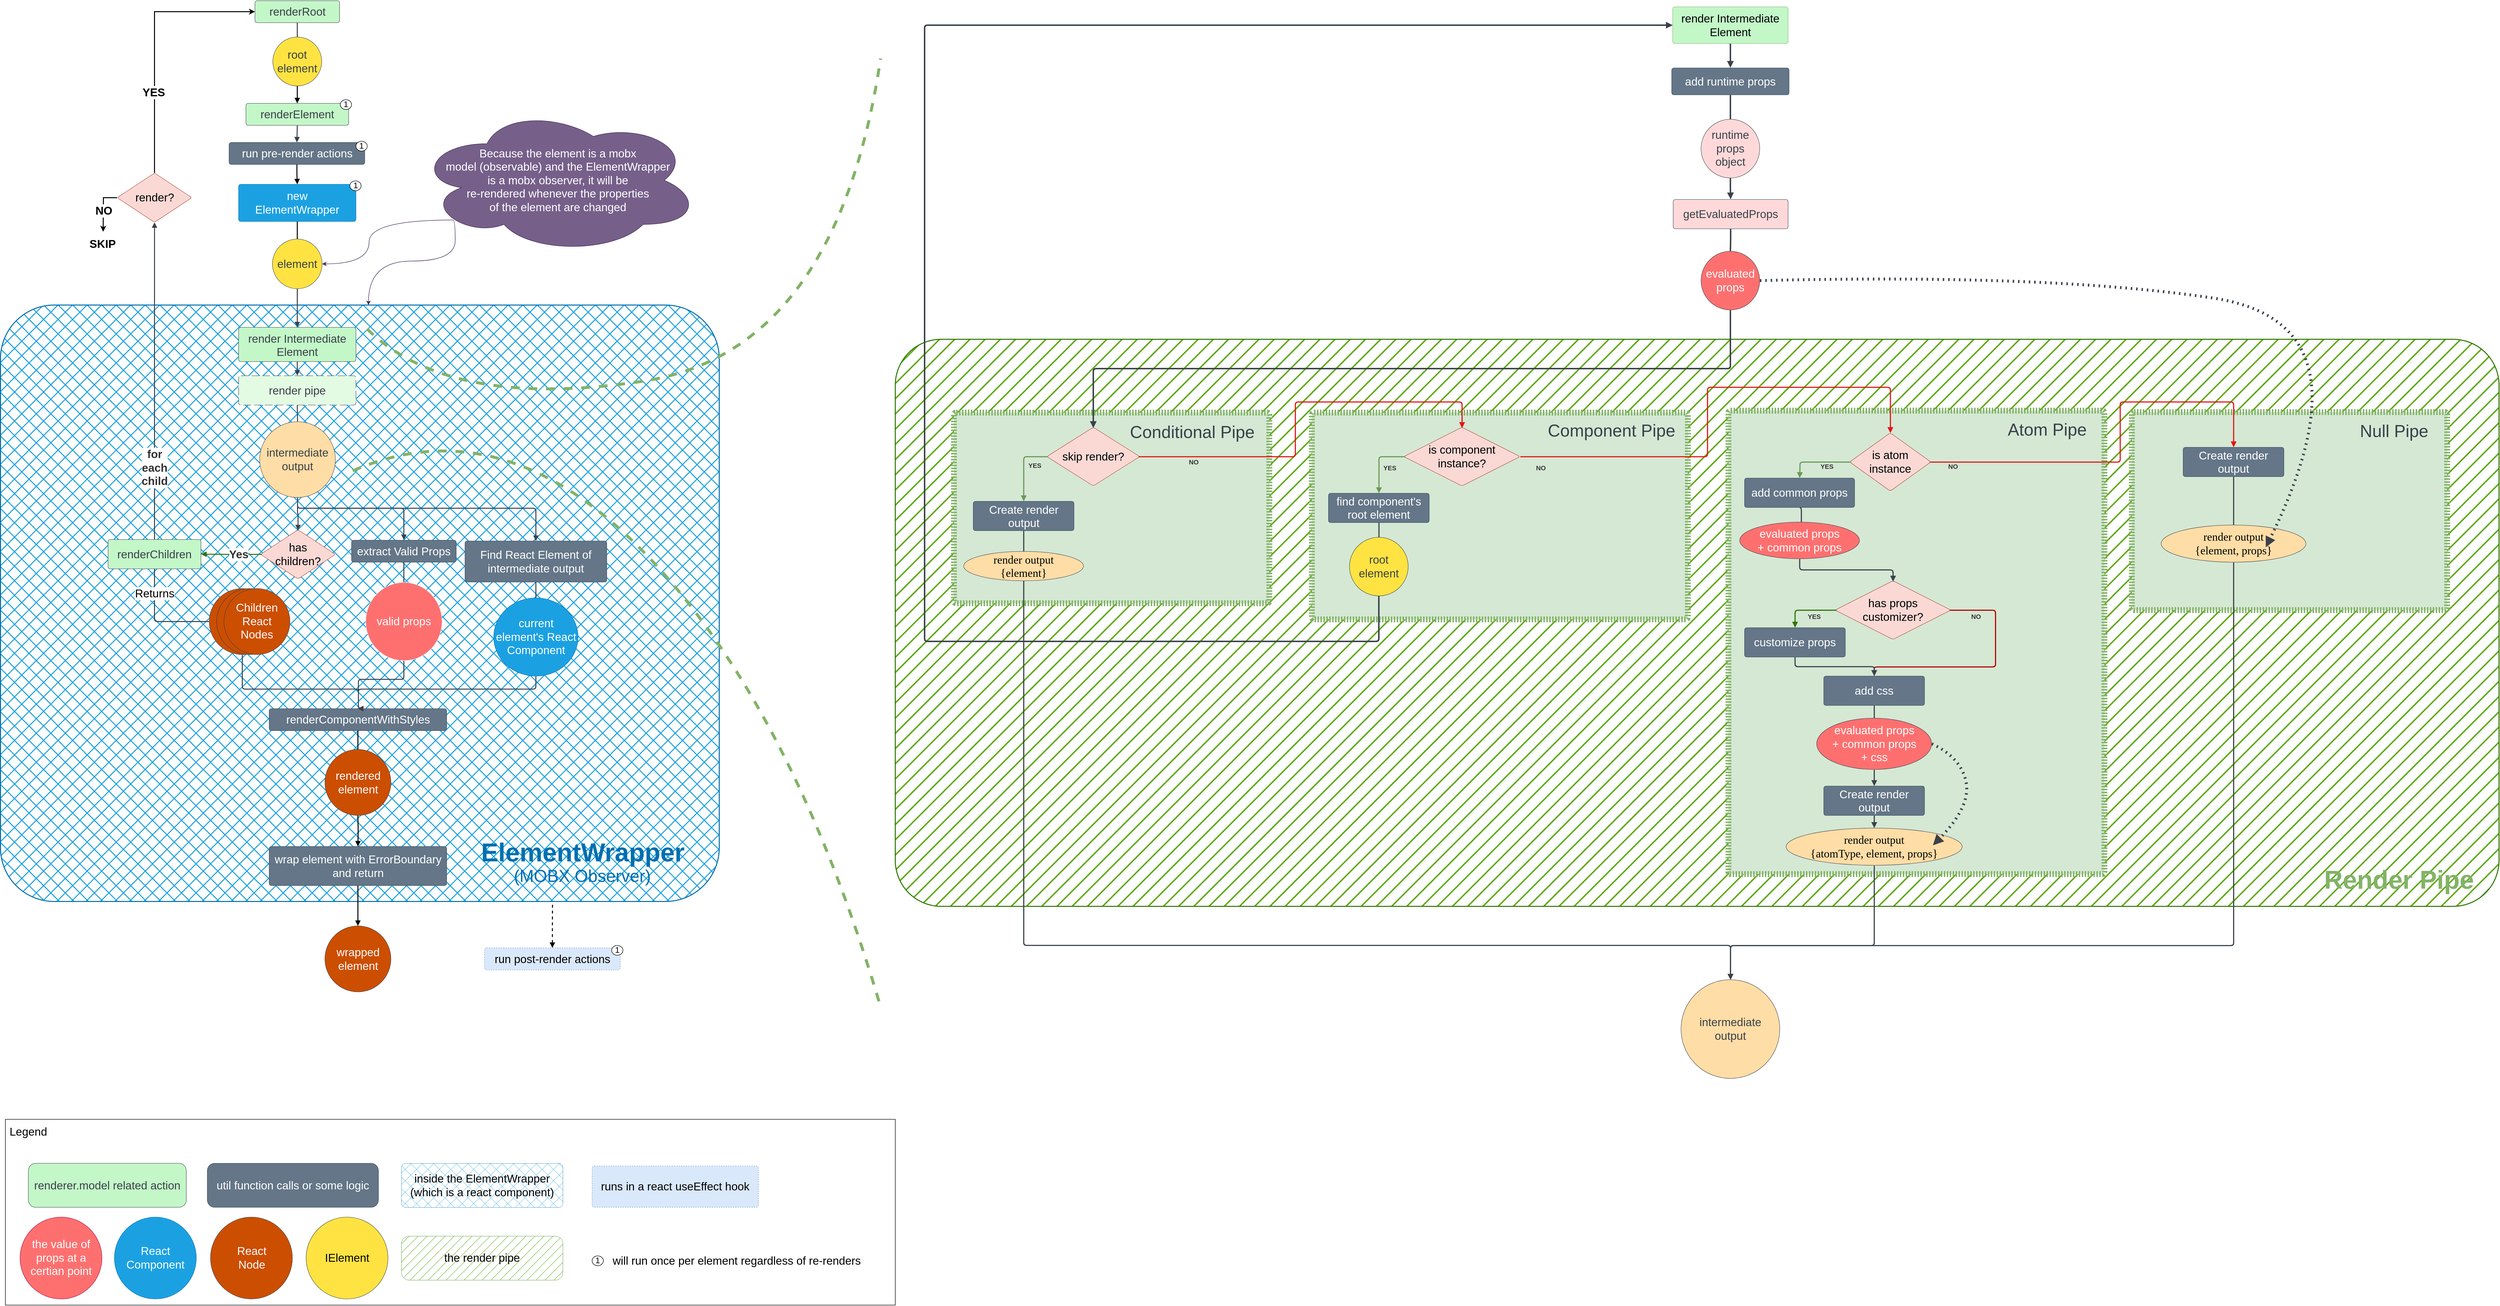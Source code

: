 <mxfile version="23.1.5" type="github" pages="5">
  <diagram name="render-pipe" id="4F4AMquv1WYPbJxReD9_">
    <mxGraphModel dx="3984" dy="1893" grid="1" gridSize="10" guides="1" tooltips="1" connect="1" arrows="1" fold="1" page="1" pageScale="1" pageWidth="850" pageHeight="1100" math="0" shadow="0">
      <root>
        <mxCell id="0" />
        <mxCell id="1" parent="0" />
        <mxCell id="V1DNeOTMpeeXgf7MyeDX-121" value="" style="rounded=1;whiteSpace=wrap;html=1;fillColor=#1ba1e2;strokeColor=#006EAF;fontSize=11;fontColor=#ffffff;fillStyle=cross-hatch;gradientColor=none;strokeWidth=2;arcSize=9;" parent="1" vertex="1">
          <mxGeometry x="-2180" y="-170" width="1470" height="1220" as="geometry" />
        </mxCell>
        <mxCell id="V1DNeOTMpeeXgf7MyeDX-107" value="" style="html=1;overflow=block;blockSpacing=1;whiteSpace=wrap;fontSize=13;spacing=3.8;strokeColor=#2D7600;strokeOpacity=100;fillOpacity=100;rounded=1;absoluteArcSize=1;arcSize=188;fillColor=#60a917;fixDash=1;strokeWidth=2;lucidId=UHbrM3U28dgx;perimeterSpacing=43;fillStyle=hatch;fontColor=#ffffff;" parent="1" vertex="1">
          <mxGeometry x="-350" y="-100" width="3280" height="1160" as="geometry" />
        </mxCell>
        <mxCell id="V1DNeOTMpeeXgf7MyeDX-1" value="" style="html=1;overflow=block;blockSpacing=1;whiteSpace=wrap;fontSize=13;spacing=3.8;strokeColor=#82b366;strokeOpacity=100;fillOpacity=100;rounded=1;absoluteArcSize=1;arcSize=9;fillColor=#d5e8d4;dashed=1;fixDash=1;strokeWidth=12;lucidId=3Ibr6UvGKJbg;" parent="1" vertex="1">
          <mxGeometry x="1354" y="46" width="769" height="948" as="geometry" />
        </mxCell>
        <mxCell id="V1DNeOTMpeeXgf7MyeDX-2" value="" style="html=1;overflow=block;blockSpacing=1;whiteSpace=wrap;fontSize=13;spacing=3.8;strokeColor=#82b366;strokeOpacity=100;fillOpacity=100;rounded=1;absoluteArcSize=1;arcSize=9;fillColor=#d5e8d4;dashed=1;fixDash=1;strokeWidth=12;lucidId=1bcrWGcAxXB8;" parent="1" vertex="1">
          <mxGeometry x="2179" y="49" width="645" height="405" as="geometry" />
        </mxCell>
        <mxCell id="V1DNeOTMpeeXgf7MyeDX-3" value="" style="html=1;overflow=block;blockSpacing=1;whiteSpace=wrap;fontSize=13;spacing=3.8;strokeColor=#82b366;strokeOpacity=100;fillOpacity=100;rounded=1;absoluteArcSize=1;arcSize=9;fillColor=#d5e8d4;dashed=1;fixDash=1;strokeWidth=12;lucidId=8GbrfnMcC.ng;" parent="1" vertex="1">
          <mxGeometry x="-230" y="50" width="645" height="390" as="geometry" />
        </mxCell>
        <mxCell id="V1DNeOTMpeeXgf7MyeDX-4" value="" style="html=1;overflow=block;blockSpacing=1;whiteSpace=wrap;fontSize=13;spacing=3.8;strokeColor=#82b366;strokeOpacity=100;fillOpacity=100;rounded=1;absoluteArcSize=1;arcSize=9;fillColor=#d5e8d4;dashed=1;fixDash=1;strokeWidth=12;lucidId=UHbrM3U28dgx;" parent="1" vertex="1">
          <mxGeometry x="502" y="50" width="769" height="423" as="geometry" />
        </mxCell>
        <mxCell id="V1DNeOTMpeeXgf7MyeDX-5" value="render Intermediate Element" style="html=1;overflow=block;blockSpacing=1;whiteSpace=wrap;fontSize=23;spacing=3.8;strokeColor=#82b366;strokeOpacity=100;fillOpacity=100;rounded=1;absoluteArcSize=1;arcSize=9;fillColor=#C3F7C8;strokeWidth=0.8;lucidId=EopqLHmOxR--;" parent="1" vertex="1">
          <mxGeometry x="1240" y="-780" width="236" height="75" as="geometry" />
        </mxCell>
        <mxCell id="V1DNeOTMpeeXgf7MyeDX-6" value="add runtime props" style="html=1;overflow=block;blockSpacing=1;whiteSpace=wrap;fontSize=23;spacing=3.8;strokeColor=#314354;strokeOpacity=100;fillOpacity=100;rounded=1;absoluteArcSize=1;arcSize=9;fillColor=#647687;strokeWidth=0.8;lucidId=hppq__HzJ.X5;fontColor=#ffffff;" parent="1" vertex="1">
          <mxGeometry x="1238" y="-655" width="240" height="55" as="geometry" />
        </mxCell>
        <mxCell id="V1DNeOTMpeeXgf7MyeDX-7" value="" style="html=1;jettySize=18;whiteSpace=wrap;fontSize=23;strokeColor=#3a414a;strokeOpacity=100;strokeWidth=3;rounded=1;arcSize=12;edgeStyle=orthogonalEdgeStyle;startArrow=none;endArrow=block;endFill=1;exitX=0.5;exitY=1.007;exitPerimeter=0;entryX=0.5;entryY=-0.007;entryPerimeter=0;lucidId=NppqJhey2unT;" parent="1" source="V1DNeOTMpeeXgf7MyeDX-5" target="V1DNeOTMpeeXgf7MyeDX-6" edge="1">
          <mxGeometry width="100" height="100" relative="1" as="geometry">
            <Array as="points" />
          </mxGeometry>
        </mxCell>
        <mxCell id="V1DNeOTMpeeXgf7MyeDX-8" value="runtime props object" style="html=1;overflow=block;blockSpacing=1;whiteSpace=wrap;ellipse;fontSize=23;fontColor=#3a414a;spacing=3.8;strokeColor=#3a414a;strokeOpacity=100;fillOpacity=100;rounded=1;absoluteArcSize=1;arcSize=9;fillColor=#ffd9d9;strokeWidth=0.8;lucidId=bqpq5EeDiXiV;" parent="1" vertex="1">
          <mxGeometry x="1298" y="-550" width="120" height="120" as="geometry" />
        </mxCell>
        <mxCell id="V1DNeOTMpeeXgf7MyeDX-9" value="" style="html=1;jettySize=18;whiteSpace=wrap;fontSize=23;strokeColor=#3a414a;strokeOpacity=100;strokeWidth=3;rounded=1;arcSize=12;edgeStyle=orthogonalEdgeStyle;startArrow=none;endArrow=none;endFill=0;exitX=0.5;exitY=1.007;exitPerimeter=0;entryX=0.5;entryY=-0.003;entryPerimeter=0;lucidId=Tqpq1mC7y0UT;" parent="1" source="V1DNeOTMpeeXgf7MyeDX-6" target="V1DNeOTMpeeXgf7MyeDX-8" edge="1">
          <mxGeometry width="100" height="100" relative="1" as="geometry">
            <Array as="points" />
          </mxGeometry>
        </mxCell>
        <mxCell id="V1DNeOTMpeeXgf7MyeDX-10" value="&lt;font color=&quot;#3a414a&quot;&gt;getEvaluatedProps&lt;/font&gt;" style="html=1;overflow=block;blockSpacing=1;whiteSpace=wrap;fontSize=23;spacing=3.8;strokeColor=#314354;strokeOpacity=100;fillOpacity=100;rounded=1;absoluteArcSize=1;arcSize=9;fillColor=#FFD9D9;strokeWidth=0.8;lucidId=2qpqwDW42hdw;fontColor=#000000;" parent="1" vertex="1">
          <mxGeometry x="1241" y="-386" width="235" height="60" as="geometry" />
        </mxCell>
        <mxCell id="V1DNeOTMpeeXgf7MyeDX-11" value="" style="html=1;jettySize=18;whiteSpace=wrap;fontSize=23;strokeColor=#3a414a;strokeOpacity=100;strokeWidth=3;rounded=1;arcSize=12;edgeStyle=orthogonalEdgeStyle;startArrow=none;endArrow=block;endFill=1;exitX=0.5;exitY=1.003;exitPerimeter=0;entryX=0.5;entryY=-0.006;entryPerimeter=0;lucidId=qrpqk7l3qV7X;" parent="1" source="V1DNeOTMpeeXgf7MyeDX-8" target="V1DNeOTMpeeXgf7MyeDX-10" edge="1">
          <mxGeometry width="100" height="100" relative="1" as="geometry">
            <Array as="points" />
          </mxGeometry>
        </mxCell>
        <mxCell id="V1DNeOTMpeeXgf7MyeDX-12" value="evaluated props" style="html=1;overflow=block;blockSpacing=1;whiteSpace=wrap;ellipse;fontSize=23;fontColor=#FFFFFF;spacing=3.8;strokeColor=#3a414a;strokeOpacity=100;fillOpacity=100;rounded=1;absoluteArcSize=1;arcSize=9;fillColor=#FE7070;strokeWidth=0.8;lucidId=0rpq9oFQgDK8;" parent="1" vertex="1">
          <mxGeometry x="1298" y="-280" width="120" height="120" as="geometry" />
        </mxCell>
        <mxCell id="V1DNeOTMpeeXgf7MyeDX-13" value="" style="html=1;jettySize=18;whiteSpace=wrap;fontSize=23;strokeColor=#3a414a;strokeOpacity=100;strokeWidth=3;rounded=1;arcSize=12;edgeStyle=orthogonalEdgeStyle;startArrow=none;endArrow=none;endFill=0;exitX=0.5;exitY=1.006;exitPerimeter=0;entryX=0.5;entryY=-0.003;entryPerimeter=0;lucidId=dspqKEY-QcuE;" parent="1" source="V1DNeOTMpeeXgf7MyeDX-10" target="V1DNeOTMpeeXgf7MyeDX-12" edge="1">
          <mxGeometry width="100" height="100" relative="1" as="geometry">
            <Array as="points" />
          </mxGeometry>
        </mxCell>
        <mxCell id="V1DNeOTMpeeXgf7MyeDX-14" value="&lt;font style=&quot;font-size: 23px;&quot;&gt;skip render?&lt;/font&gt;" style="html=1;overflow=block;blockSpacing=1;whiteSpace=wrap;rhombus;fontSize=16.7;spacing=3.8;strokeColor=#ae4132;strokeOpacity=100;fillOpacity=100;rounded=1;absoluteArcSize=1;arcSize=9;fillColor=#fad9d5;strokeWidth=0.8;lucidId=1spqlIge~FoM;" parent="1" vertex="1">
          <mxGeometry x="-40" y="80" width="190" height="120" as="geometry" />
        </mxCell>
        <mxCell id="V1DNeOTMpeeXgf7MyeDX-15" value="" style="html=1;jettySize=18;whiteSpace=wrap;fontSize=13;strokeColor=#3a414a;strokeOpacity=100;strokeWidth=3;rounded=1;arcSize=12;edgeStyle=orthogonalEdgeStyle;startArrow=none;endArrow=block;endFill=1;exitX=0.5;exitY=1.003;exitPerimeter=0;entryX=0.5;entryY=0.012;entryPerimeter=0;lucidId=ztpqRFZSiDRF;" parent="1" source="V1DNeOTMpeeXgf7MyeDX-12" target="V1DNeOTMpeeXgf7MyeDX-14" edge="1">
          <mxGeometry width="100" height="100" relative="1" as="geometry">
            <Array as="points" />
          </mxGeometry>
        </mxCell>
        <mxCell id="V1DNeOTMpeeXgf7MyeDX-16" value="&lt;font style=&quot;font-size: 23px;&quot;&gt;is component instance?&lt;/font&gt;" style="html=1;overflow=block;blockSpacing=1;whiteSpace=wrap;rhombus;fontSize=23;spacing=3.8;strokeColor=#ae4132;strokeOpacity=100;fillOpacity=100;rounded=1;absoluteArcSize=1;arcSize=9;fillColor=#fad9d5;strokeWidth=0.8;lucidId=KupqIX-qmGwU;" parent="1" vertex="1">
          <mxGeometry x="690" y="80" width="238" height="120" as="geometry" />
        </mxCell>
        <mxCell id="V1DNeOTMpeeXgf7MyeDX-17" value="" style="html=1;jettySize=18;whiteSpace=wrap;fontSize=13;strokeColor=#e81313;strokeOpacity=100;strokeWidth=2.3;rounded=1;arcSize=12;edgeStyle=orthogonalEdgeStyle;startArrow=none;endArrow=block;endFill=1;exitX=0.988;exitY=0.5;exitPerimeter=0;entryX=0.5;entryY=0.012;entryPerimeter=0;lucidId=6upqgUuchVXD;" parent="1" source="V1DNeOTMpeeXgf7MyeDX-14" target="V1DNeOTMpeeXgf7MyeDX-16" edge="1">
          <mxGeometry width="100" height="100" relative="1" as="geometry">
            <Array as="points">
              <mxPoint x="468" y="140" />
              <mxPoint x="468" y="28" />
              <mxPoint x="809" y="28" />
            </Array>
          </mxGeometry>
        </mxCell>
        <mxCell id="V1DNeOTMpeeXgf7MyeDX-18" value="&lt;span style=&quot;background-color: rgb(213, 232, 212);&quot;&gt;NO&lt;/span&gt;" style="text;html=1;resizable=0;labelBackgroundColor=default;align=center;verticalAlign=middle;fontStyle=1;fontColor=#333333;fontSize=13.3;" parent="V1DNeOTMpeeXgf7MyeDX-17" vertex="1">
          <mxGeometry x="-0.728" relative="1" as="geometry">
            <mxPoint y="11" as="offset" />
          </mxGeometry>
        </mxCell>
        <mxCell id="V1DNeOTMpeeXgf7MyeDX-19" value="&lt;font style=&quot;font-size: 23px;&quot;&gt;find component&#39;s root element&lt;/font&gt;" style="html=1;overflow=block;blockSpacing=1;whiteSpace=wrap;fontSize=23;fontColor=#ffffff;spacing=3.8;strokeColor=#314354;strokeOpacity=100;fillOpacity=100;rounded=1;absoluteArcSize=1;arcSize=9;fillColor=#647687;strokeWidth=0.8;lucidId=ivpqk0Sl2hKh;" parent="1" vertex="1">
          <mxGeometry x="536" y="215" width="206" height="60" as="geometry" />
        </mxCell>
        <mxCell id="V1DNeOTMpeeXgf7MyeDX-20" value="" style="html=1;jettySize=18;whiteSpace=wrap;fontSize=13;strokeColor=#6a9955;strokeOpacity=100;strokeWidth=2.3;rounded=1;arcSize=12;edgeStyle=orthogonalEdgeStyle;startArrow=none;endArrow=block;endFill=1;exitX=0.012;exitY=0.5;exitPerimeter=0;entryX=0.5;entryY=-0.006;entryPerimeter=0;lucidId=WvpqTimbQTIR;" parent="1" source="V1DNeOTMpeeXgf7MyeDX-16" target="V1DNeOTMpeeXgf7MyeDX-19" edge="1">
          <mxGeometry width="100" height="100" relative="1" as="geometry">
            <Array as="points">
              <mxPoint x="639" y="140" />
            </Array>
          </mxGeometry>
        </mxCell>
        <mxCell id="V1DNeOTMpeeXgf7MyeDX-21" value="&lt;span style=&quot;background-color: rgb(213, 232, 212);&quot;&gt;YES&lt;/span&gt;" style="text;html=1;resizable=0;labelBackgroundColor=default;align=center;verticalAlign=middle;fontStyle=1;fontColor=#333333;fontSize=13.3;" parent="V1DNeOTMpeeXgf7MyeDX-20" vertex="1">
          <mxGeometry x="-0.181" relative="1" as="geometry">
            <mxPoint x="20" y="23" as="offset" />
          </mxGeometry>
        </mxCell>
        <mxCell id="V1DNeOTMpeeXgf7MyeDX-22" value="root element" style="html=1;overflow=block;blockSpacing=1;whiteSpace=wrap;ellipse;fontSize=23;fontColor=#3a414a;spacing=3.8;strokeColor=#3a414a;strokeOpacity=100;fillOpacity=100;rounded=1;absoluteArcSize=1;arcSize=9;fillColor=#ffe342;strokeWidth=0.8;lucidId=rwpqUt~hff.z;" parent="1" vertex="1">
          <mxGeometry x="579" y="305" width="120" height="120" as="geometry" />
        </mxCell>
        <mxCell id="V1DNeOTMpeeXgf7MyeDX-23" value="" style="html=1;jettySize=18;whiteSpace=wrap;fontSize=13;strokeColor=#3a414a;strokeOpacity=100;strokeWidth=2.3;rounded=1;arcSize=12;edgeStyle=orthogonalEdgeStyle;startArrow=none;endArrow=none;endFill=0;exitX=0.5;exitY=1.006;exitPerimeter=0;entryX=0.5;entryY=-0.003;entryPerimeter=0;lucidId=ywpqEt0ONrCu;" parent="1" source="V1DNeOTMpeeXgf7MyeDX-19" target="V1DNeOTMpeeXgf7MyeDX-22" edge="1">
          <mxGeometry width="100" height="100" relative="1" as="geometry">
            <Array as="points" />
          </mxGeometry>
        </mxCell>
        <mxCell id="V1DNeOTMpeeXgf7MyeDX-24" value="" style="html=1;jettySize=18;whiteSpace=wrap;fontSize=13;strokeColor=#3a414a;strokeOpacity=100;strokeWidth=3;rounded=1;arcSize=12;edgeStyle=orthogonalEdgeStyle;startArrow=none;endArrow=block;endFill=1;exitX=0.5;exitY=1;entryX=0;entryY=0.5;lucidId=Owpqoi~S1.h_;entryDx=0;entryDy=0;exitDx=0;exitDy=0;" parent="1" source="V1DNeOTMpeeXgf7MyeDX-22" target="V1DNeOTMpeeXgf7MyeDX-5" edge="1">
          <mxGeometry width="100" height="100" relative="1" as="geometry">
            <Array as="points">
              <mxPoint x="639" y="518" />
              <mxPoint x="-290" y="518" />
              <mxPoint x="-290" y="-742" />
            </Array>
            <mxPoint x="621" y="412.86" as="sourcePoint" />
            <mxPoint x="1221.528" y="-640" as="targetPoint" />
          </mxGeometry>
        </mxCell>
        <mxCell id="V1DNeOTMpeeXgf7MyeDX-27" value="Conditional Pipe" style="html=1;overflow=block;blockSpacing=1;whiteSpace=wrap;fontSize=35;fontColor=#3a414a;spacing=3.8;strokeOpacity=0;fillOpacity=0;rounded=1;absoluteArcSize=1;arcSize=9;fillColor=#ffffff;strokeWidth=0.8;lucidId=hNbr~Y2p_QlI;" parent="1" vertex="1">
          <mxGeometry x="120" y="64" width="275" height="50" as="geometry" />
        </mxCell>
        <mxCell id="V1DNeOTMpeeXgf7MyeDX-28" value="&lt;div style=&quot;display: flex; justify-content: center; text-align: center; align-items: baseline; font-size: 35px; line-height: 1.25; margin-top: -2px;&quot;&gt;&lt;span style=&quot;font-size: 35px;&quot;&gt;&lt;span style=&quot;font-size: 35px; color: rgb(58, 65, 74);&quot;&gt;Component Pipe&lt;/span&gt;&lt;span style=&quot;font-size: 35px; color: rgb(0, 0, 0);&quot;&gt; &lt;/span&gt;&lt;/span&gt;&lt;/div&gt;" style="html=1;overflow=block;blockSpacing=1;whiteSpace=wrap;fontSize=35;spacing=3.8;strokeOpacity=0;fillOpacity=0;rounded=1;absoluteArcSize=1;arcSize=9;fillColor=#ffffff;strokeWidth=0.8;lucidId=.NbrY0oTtRdZ;" parent="1" vertex="1">
          <mxGeometry x="975" y="63" width="280" height="48" as="geometry" />
        </mxCell>
        <mxCell id="V1DNeOTMpeeXgf7MyeDX-29" value="Create render output" style="html=1;overflow=block;blockSpacing=1;whiteSpace=wrap;fontSize=23;fontColor=#ffffff;spacing=3.8;strokeColor=#314354;strokeOpacity=100;fillOpacity=100;rounded=1;absoluteArcSize=1;arcSize=9;fillColor=#647687;strokeWidth=0.8;lucidId=Nccr_AYJ4jwR;" parent="1" vertex="1">
          <mxGeometry x="2284" y="121" width="206" height="60" as="geometry" />
        </mxCell>
        <mxCell id="V1DNeOTMpeeXgf7MyeDX-30" value="render output&#xa;{element, props}" style="points=[[0.723,0.599,0]];html=1;overflow=block;blockSpacing=1;whiteSpace=wrap;ellipse;fontSize=23;fontFamily=Droid Sans Mono;fontColor=default;spacing=3.8;verticalAlign=middle;strokeColor=#3a414a;strokeOpacity=100;fillOpacity=100;rounded=1;absoluteArcSize=1;arcSize=9;fillColor=#FFDDA6;strokeWidth=0.8;lucidId=Nccrim58QWrU;" parent="1" vertex="1">
          <mxGeometry x="2239" y="280" width="296" height="76" as="geometry" />
        </mxCell>
        <mxCell id="V1DNeOTMpeeXgf7MyeDX-31" value="" style="html=1;jettySize=18;whiteSpace=wrap;fontSize=13;strokeColor=#3a414a;strokeOpacity=100;strokeWidth=2.3;rounded=1;arcSize=12;edgeStyle=orthogonalEdgeStyle;startArrow=none;endArrow=none;endFill=0;exitX=0.5;exitY=1.006;exitPerimeter=0;entryX=0.5;entryY=-0.006;entryPerimeter=0;lucidId=kdcrMUB_b6L7;" parent="1" source="V1DNeOTMpeeXgf7MyeDX-29" target="V1DNeOTMpeeXgf7MyeDX-30" edge="1">
          <mxGeometry width="100" height="100" relative="1" as="geometry">
            <Array as="points" />
          </mxGeometry>
        </mxCell>
        <mxCell id="V1DNeOTMpeeXgf7MyeDX-32" value="" style="html=1;jettySize=18;whiteSpace=wrap;fontSize=13;strokeColor=#3a414a;strokeOpacity=100;dashed=1;fixDash=1;dashPattern=3 8;strokeWidth=6;rounded=1;arcSize=12;curved=1;startArrow=none;endArrow=block;endFill=1;exitX=1.003;exitY=0.5;exitPerimeter=0;entryX=0.723;entryY=0.599;entryPerimeter=0;lucidId=Okcr_v05n7ps;spacing=7;endSize=6;" parent="1" source="V1DNeOTMpeeXgf7MyeDX-12" target="V1DNeOTMpeeXgf7MyeDX-30" edge="1">
          <mxGeometry width="100" height="100" relative="1" as="geometry">
            <Array as="points">
              <mxPoint x="2010" y="-234.37" />
              <mxPoint x="2680" y="-134.37" />
            </Array>
          </mxGeometry>
        </mxCell>
        <mxCell id="V1DNeOTMpeeXgf7MyeDX-33" value="&lt;font style=&quot;font-size: 23px;&quot;&gt;is atom instance&lt;/font&gt;" style="html=1;overflow=block;blockSpacing=1;whiteSpace=wrap;rhombus;fontSize=16.7;spacing=3.8;strokeColor=#ae4132;strokeOpacity=100;fillOpacity=100;rounded=1;absoluteArcSize=1;arcSize=9;fillColor=#fad9d5;strokeWidth=0.8;lucidId=HGbr0KnT.7OF;" parent="1" vertex="1">
          <mxGeometry x="1602" y="91.5" width="166" height="119" as="geometry" />
        </mxCell>
        <mxCell id="V1DNeOTMpeeXgf7MyeDX-34" value="Atom Pipe" style="html=1;overflow=block;blockSpacing=1;whiteSpace=wrap;fontSize=35;fontColor=#3a414a;spacing=3.8;strokeOpacity=0;fillOpacity=0;rounded=1;absoluteArcSize=1;arcSize=9;fillColor=#ffffff;strokeWidth=0.8;lucidId=wNbrKlhsUgA-;" parent="1" vertex="1">
          <mxGeometry x="1902" y="60" width="208" height="48" as="geometry" />
        </mxCell>
        <mxCell id="V1DNeOTMpeeXgf7MyeDX-35" value="add common props" style="html=1;overflow=block;blockSpacing=1;whiteSpace=wrap;fontSize=23;fontColor=#ffffff;spacing=3.8;strokeColor=#314354;strokeOpacity=100;fillOpacity=100;rounded=1;absoluteArcSize=1;arcSize=9;fillColor=#647687;strokeWidth=0.8;lucidId=UVbry6YRFx6D;" parent="1" vertex="1">
          <mxGeometry x="1387" y="184" width="225" height="60" as="geometry" />
        </mxCell>
        <mxCell id="V1DNeOTMpeeXgf7MyeDX-36" value="" style="html=1;jettySize=18;whiteSpace=wrap;fontSize=13;strokeColor=#6a9955;strokeOpacity=100;strokeWidth=2.3;rounded=1;arcSize=12;edgeStyle=orthogonalEdgeStyle;startArrow=none;endArrow=block;endFill=1;exitX=0.012;exitY=0.5;exitPerimeter=0;entryX=0.5;entryY=-0.006;entryPerimeter=0;lucidId=-WbrJpZyaynt;" parent="1" source="V1DNeOTMpeeXgf7MyeDX-33" target="V1DNeOTMpeeXgf7MyeDX-35" edge="1">
          <mxGeometry width="100" height="100" relative="1" as="geometry">
            <Array as="points">
              <mxPoint x="1500" y="151" />
              <mxPoint x="1500" y="166" />
              <mxPoint x="1500" y="166" />
            </Array>
          </mxGeometry>
        </mxCell>
        <mxCell id="V1DNeOTMpeeXgf7MyeDX-37" value="&lt;span style=&quot;background-color: rgb(213, 232, 212);&quot;&gt;YES&lt;/span&gt;" style="text;html=1;resizable=0;labelBackgroundColor=default;align=center;verticalAlign=middle;fontStyle=1;fontColor=#333333;fontSize=13.3;" parent="V1DNeOTMpeeXgf7MyeDX-36" vertex="1">
          <mxGeometry x="-0.298" relative="1" as="geometry">
            <mxPoint x="-1" y="9" as="offset" />
          </mxGeometry>
        </mxCell>
        <mxCell id="V1DNeOTMpeeXgf7MyeDX-38" value="evaluated props&#xa;+ common props" style="html=1;overflow=block;blockSpacing=1;whiteSpace=wrap;ellipse;fontSize=23;fontColor=#FFFFFF;spacing=3.8;strokeColor=#3a414a;strokeOpacity=100;fillOpacity=100;rounded=1;absoluteArcSize=1;arcSize=9;fillColor=#FE7070;strokeWidth=0.8;lucidId=CXbr-5XQEbX_;" parent="1" vertex="1">
          <mxGeometry x="1377" y="274" width="245" height="75" as="geometry" />
        </mxCell>
        <mxCell id="V1DNeOTMpeeXgf7MyeDX-39" value="" style="html=1;jettySize=18;whiteSpace=wrap;fontSize=13;strokeColor=#3a414a;strokeOpacity=100;strokeWidth=2.3;rounded=1;arcSize=12;edgeStyle=orthogonalEdgeStyle;startArrow=none;endArrow=none;endFill=0;exitX=0.5;exitY=1.006;exitPerimeter=0;entryX=0.514;entryY=-0.004;entryPerimeter=0;lucidId=LXbrc.x8iK1r;" parent="1" source="V1DNeOTMpeeXgf7MyeDX-35" target="V1DNeOTMpeeXgf7MyeDX-38" edge="1">
          <mxGeometry width="100" height="100" relative="1" as="geometry">
            <Array as="points" />
          </mxGeometry>
        </mxCell>
        <mxCell id="V1DNeOTMpeeXgf7MyeDX-40" value="&lt;font style=&quot;font-size: 23px;&quot;&gt;has props customizer?&lt;/font&gt;" style="html=1;overflow=block;blockSpacing=1;whiteSpace=wrap;rhombus;fontSize=23;spacing=3.8;strokeColor=#ae4132;strokeOpacity=100;fillOpacity=100;rounded=1;absoluteArcSize=1;arcSize=9;fillColor=#fad9d5;strokeWidth=0.8;lucidId=m0brCRG_dd4x;" parent="1" vertex="1">
          <mxGeometry x="1572" y="394" width="237" height="120" as="geometry" />
        </mxCell>
        <mxCell id="V1DNeOTMpeeXgf7MyeDX-41" value="" style="html=1;jettySize=18;whiteSpace=wrap;fontSize=13;strokeColor=#e81313;strokeOpacity=100;strokeWidth=2.3;rounded=1;arcSize=12;edgeStyle=orthogonalEdgeStyle;startArrow=none;endArrow=block;endFill=1;exitX=0.988;exitY=0.5;exitPerimeter=0;entryX=0.5;entryY=-0.006;entryPerimeter=0;lucidId=F0brp~GQ7hAC;" parent="1" source="V1DNeOTMpeeXgf7MyeDX-33" target="V1DNeOTMpeeXgf7MyeDX-29" edge="1">
          <mxGeometry width="100" height="100" relative="1" as="geometry">
            <Array as="points">
              <mxPoint x="2155" y="151" />
              <mxPoint x="2155" y="28" />
              <mxPoint x="2387" y="28" />
            </Array>
          </mxGeometry>
        </mxCell>
        <mxCell id="V1DNeOTMpeeXgf7MyeDX-42" value="&lt;span style=&quot;background-color: rgb(213, 232, 212);&quot;&gt;NO&lt;/span&gt;" style="text;html=1;resizable=0;labelBackgroundColor=default;align=center;verticalAlign=middle;fontStyle=1;fontColor=#333333;fontSize=13.3;" parent="V1DNeOTMpeeXgf7MyeDX-41" vertex="1">
          <mxGeometry x="-0.888" relative="1" as="geometry">
            <mxPoint y="9" as="offset" />
          </mxGeometry>
        </mxCell>
        <mxCell id="V1DNeOTMpeeXgf7MyeDX-43" value="" style="html=1;jettySize=18;whiteSpace=wrap;fontSize=13;strokeColor=#3a414a;strokeOpacity=100;strokeWidth=2.3;rounded=1;arcSize=12;edgeStyle=orthogonalEdgeStyle;startArrow=none;endArrow=block;endFill=1;exitX=0.5;exitY=1.005;exitPerimeter=0;entryX=0.5;entryY=0.012;entryPerimeter=0;lucidId=e1br7tc.eLzA;" parent="1" source="V1DNeOTMpeeXgf7MyeDX-38" target="V1DNeOTMpeeXgf7MyeDX-40" edge="1">
          <mxGeometry width="100" height="100" relative="1" as="geometry">
            <Array as="points" />
          </mxGeometry>
        </mxCell>
        <mxCell id="V1DNeOTMpeeXgf7MyeDX-44" value="" style="html=1;jettySize=18;whiteSpace=wrap;fontSize=13;strokeColor=#2D7600;strokeOpacity=100;strokeWidth=2.3;rounded=1;arcSize=12;edgeStyle=orthogonalEdgeStyle;startArrow=none;endArrow=block;endFill=1;exitX=0.012;exitY=0.5;exitPerimeter=0;entryX=0.5;entryY=-0.006;entryPerimeter=0;lucidId=F1br.BML4Xsb;fillColor=#60a917;" parent="1" source="V1DNeOTMpeeXgf7MyeDX-40" target="V1DNeOTMpeeXgf7MyeDX-46" edge="1">
          <mxGeometry width="100" height="100" relative="1" as="geometry">
            <Array as="points">
              <mxPoint x="1490" y="454" />
            </Array>
          </mxGeometry>
        </mxCell>
        <mxCell id="V1DNeOTMpeeXgf7MyeDX-45" value="&lt;span style=&quot;background-color: rgb(213, 232, 212);&quot;&gt;YES&lt;/span&gt;" style="text;html=1;resizable=0;labelBackgroundColor=default;align=center;verticalAlign=middle;fontStyle=1;fontColor=#333333;fontSize=13.3;" parent="V1DNeOTMpeeXgf7MyeDX-44" vertex="1">
          <mxGeometry relative="1" as="geometry">
            <mxPoint x="14" y="13" as="offset" />
          </mxGeometry>
        </mxCell>
        <mxCell id="V1DNeOTMpeeXgf7MyeDX-46" value="customize props" style="html=1;overflow=block;blockSpacing=1;whiteSpace=wrap;fontSize=23;fontColor=#ffffff;spacing=3.8;strokeColor=#314354;strokeOpacity=100;fillOpacity=100;rounded=1;absoluteArcSize=1;arcSize=9;fillColor=#647687;strokeWidth=0.8;lucidId=L1brB3M9DaWy;" parent="1" vertex="1">
          <mxGeometry x="1387" y="490" width="206" height="60" as="geometry" />
        </mxCell>
        <mxCell id="V1DNeOTMpeeXgf7MyeDX-47" value="add css" style="html=1;overflow=block;blockSpacing=1;whiteSpace=wrap;fontSize=23;fontColor=#ffffff;spacing=3.8;strokeColor=#314354;strokeOpacity=100;fillOpacity=100;rounded=1;absoluteArcSize=1;arcSize=9;fillColor=#647687;strokeWidth=0.8;lucidId=51brmm2iGOPA;" parent="1" vertex="1">
          <mxGeometry x="1549" y="589" width="206" height="60" as="geometry" />
        </mxCell>
        <mxCell id="V1DNeOTMpeeXgf7MyeDX-49" value="" style="html=1;jettySize=18;whiteSpace=wrap;fontSize=13;strokeColor=#B20000;strokeOpacity=100;strokeWidth=2.3;rounded=1;arcSize=12;edgeStyle=orthogonalEdgeStyle;startArrow=none;endArrow=block;endFill=1;exitX=0.988;exitY=0.5;exitPerimeter=0;entryX=0.5;entryY=-0.006;entryPerimeter=0;lucidId=f2br_VuPDJp7;fillColor=#e51400;" parent="1" source="V1DNeOTMpeeXgf7MyeDX-40" target="V1DNeOTMpeeXgf7MyeDX-47" edge="1">
          <mxGeometry width="100" height="100" relative="1" as="geometry">
            <Array as="points">
              <mxPoint x="1900" y="454" />
              <mxPoint x="1900" y="570" />
              <mxPoint x="1652" y="570" />
            </Array>
          </mxGeometry>
        </mxCell>
        <mxCell id="V1DNeOTMpeeXgf7MyeDX-50" value="&lt;span style=&quot;background-color: rgb(213, 232, 212);&quot;&gt;NO&lt;/span&gt;" style="text;html=1;resizable=0;labelBackgroundColor=default;align=center;verticalAlign=middle;fontStyle=1;fontColor=#333333;fontSize=13.3;" parent="V1DNeOTMpeeXgf7MyeDX-49" vertex="1">
          <mxGeometry x="-0.75" relative="1" as="geometry">
            <mxPoint x="-6" y="13" as="offset" />
          </mxGeometry>
        </mxCell>
        <mxCell id="V1DNeOTMpeeXgf7MyeDX-48" value="" style="html=1;jettySize=18;whiteSpace=wrap;fontSize=13;strokeColor=#3a414a;strokeOpacity=100;strokeWidth=2.3;rounded=1;arcSize=12;edgeStyle=orthogonalEdgeStyle;startArrow=none;endArrow=block;endFill=1;exitX=0.5;exitY=1.006;exitPerimeter=0;entryX=0.5;entryY=-0.006;entryPerimeter=0;lucidId=b2brOpQtnMK_;" parent="1" source="V1DNeOTMpeeXgf7MyeDX-46" target="V1DNeOTMpeeXgf7MyeDX-47" edge="1">
          <mxGeometry width="100" height="100" relative="1" as="geometry">
            <Array as="points" />
          </mxGeometry>
        </mxCell>
        <mxCell id="V1DNeOTMpeeXgf7MyeDX-51" value="evaluated props&#xa;+ common props&#xa;+ css" style="html=1;overflow=block;blockSpacing=1;whiteSpace=wrap;ellipse;fontSize=23;fontColor=#FFFFFF;spacing=3.8;strokeColor=#3a414a;strokeOpacity=100;fillOpacity=100;rounded=1;absoluteArcSize=1;arcSize=9;fillColor=#FE7070;strokeWidth=0.8;lucidId=72brrtTgc-Gu;" parent="1" vertex="1">
          <mxGeometry x="1534.5" y="675" width="235" height="105" as="geometry" />
        </mxCell>
        <mxCell id="V1DNeOTMpeeXgf7MyeDX-52" value="" style="html=1;jettySize=18;whiteSpace=wrap;fontSize=13;strokeColor=#3a414a;strokeOpacity=100;strokeWidth=2.3;rounded=1;arcSize=12;edgeStyle=orthogonalEdgeStyle;startArrow=none;endArrow=none;endFill=0;exitX=0.5;exitY=1.006;exitPerimeter=0;entryX=0.5;entryY=-0.004;entryPerimeter=0;lucidId=.2brkkc0G1Sr;" parent="1" source="V1DNeOTMpeeXgf7MyeDX-47" target="V1DNeOTMpeeXgf7MyeDX-51" edge="1">
          <mxGeometry width="100" height="100" relative="1" as="geometry">
            <Array as="points" />
          </mxGeometry>
        </mxCell>
        <mxCell id="V1DNeOTMpeeXgf7MyeDX-53" value="" style="html=1;jettySize=18;whiteSpace=wrap;fontSize=13;strokeColor=#3a414a;strokeOpacity=100;strokeWidth=2.3;rounded=1;arcSize=12;edgeStyle=orthogonalEdgeStyle;startArrow=none;endArrow=block;endFill=1;exitX=0.5;exitY=1.004;exitPerimeter=0;entryX=0.5;entryY=-0.006;entryPerimeter=0;lucidId=V6brSjGimFf7;" parent="1" source="V1DNeOTMpeeXgf7MyeDX-51" target="V1DNeOTMpeeXgf7MyeDX-54" edge="1">
          <mxGeometry width="100" height="100" relative="1" as="geometry">
            <Array as="points" />
          </mxGeometry>
        </mxCell>
        <mxCell id="V1DNeOTMpeeXgf7MyeDX-54" value="Create render output" style="html=1;overflow=block;blockSpacing=1;whiteSpace=wrap;fontSize=23;fontColor=#ffffff;spacing=3.8;strokeColor=#314354;strokeOpacity=100;fillOpacity=100;rounded=1;absoluteArcSize=1;arcSize=9;fillColor=#647687;strokeWidth=0.8;lucidId=36brZu3EAuT1;" parent="1" vertex="1">
          <mxGeometry x="1549" y="814.0" width="206" height="60" as="geometry" />
        </mxCell>
        <mxCell id="V1DNeOTMpeeXgf7MyeDX-55" value="render output&#xa;{atomType, element, props}" style="points=[[0.834,0.462,0]];html=1;overflow=block;blockSpacing=1;whiteSpace=wrap;ellipse;fontSize=23;fontFamily=Droid Sans Mono;fontColor=default;spacing=3.8;verticalAlign=middle;strokeColor=#3a414a;strokeOpacity=100;fillOpacity=100;rounded=1;absoluteArcSize=1;arcSize=9;fillColor=#FFDDA6;strokeWidth=0.8;lucidId=17brnYHj08_5;" parent="1" vertex="1">
          <mxGeometry x="1472" y="900.0" width="360" height="76" as="geometry" />
        </mxCell>
        <mxCell id="V1DNeOTMpeeXgf7MyeDX-56" value="" style="html=1;jettySize=18;whiteSpace=wrap;fontSize=13;strokeColor=#3a414a;strokeOpacity=100;strokeWidth=2.3;rounded=1;arcSize=12;edgeStyle=orthogonalEdgeStyle;startArrow=none;endArrow=block;endFill=1;exitX=0.5;exitY=1.006;exitPerimeter=0;entryX=0.5;entryY=-0.006;entryPerimeter=0;lucidId=09briWDBcKg0;" parent="1" source="V1DNeOTMpeeXgf7MyeDX-54" target="V1DNeOTMpeeXgf7MyeDX-55" edge="1">
          <mxGeometry width="100" height="100" relative="1" as="geometry">
            <Array as="points" />
          </mxGeometry>
        </mxCell>
        <mxCell id="V1DNeOTMpeeXgf7MyeDX-57" value="" style="html=1;jettySize=18;whiteSpace=wrap;fontSize=13;strokeColor=#3a414a;strokeOpacity=100;dashed=1;fixDash=1;dashPattern=3 8;strokeWidth=6;rounded=1;arcSize=12;curved=1;startArrow=none;endArrow=block;endFill=1;exitX=1.002;exitY=0.5;exitPerimeter=0;entryX=0.834;entryY=0.462;entryPerimeter=0;lucidId=iecrC1nLRCuD;" parent="1" source="V1DNeOTMpeeXgf7MyeDX-51" target="V1DNeOTMpeeXgf7MyeDX-55" edge="1">
          <mxGeometry width="100" height="100" relative="1" as="geometry">
            <Array as="points">
              <mxPoint x="1830" y="755.63" />
              <mxPoint x="1850" y="855.63" />
            </Array>
          </mxGeometry>
        </mxCell>
        <mxCell id="V1DNeOTMpeeXgf7MyeDX-58" value="Null Pipe" style="html=1;overflow=block;blockSpacing=1;whiteSpace=wrap;fontSize=35;fontColor=#3a414a;spacing=3.8;strokeOpacity=0;fillOpacity=0;rounded=1;absoluteArcSize=1;arcSize=9;fillColor=#ffffff;strokeWidth=0.8;lucidId=mvcryc21Xsoq;" parent="1" vertex="1">
          <mxGeometry x="2620" y="60" width="191" height="54" as="geometry" />
        </mxCell>
        <mxCell id="V1DNeOTMpeeXgf7MyeDX-60" value="" style="html=1;jettySize=18;whiteSpace=wrap;fontSize=13;strokeColor=#3a414a;strokeOpacity=100;strokeWidth=2.3;rounded=1;arcSize=12;edgeStyle=orthogonalEdgeStyle;startArrow=none;endArrow=block;endFill=1;exitX=0.5;exitY=1.006;exitPerimeter=0;lucidId=Mwcr0lEuirnE;entryX=0.5;entryY=0;entryDx=0;entryDy=0;" parent="1" source="V1DNeOTMpeeXgf7MyeDX-55" target="V1DNeOTMpeeXgf7MyeDX-119" edge="1">
          <mxGeometry width="100" height="100" relative="1" as="geometry">
            <Array as="points">
              <mxPoint x="1652" y="1140" />
              <mxPoint x="1358" y="1140" />
            </Array>
            <mxPoint x="1360" y="1210" as="targetPoint" />
          </mxGeometry>
        </mxCell>
        <mxCell id="V1DNeOTMpeeXgf7MyeDX-61" value="" style="html=1;jettySize=18;whiteSpace=wrap;fontSize=13;strokeColor=#3a414a;strokeOpacity=100;strokeWidth=2.3;rounded=1;arcSize=12;edgeStyle=orthogonalEdgeStyle;startArrow=none;endArrow=block;endFill=1;exitX=0.5;exitY=1.006;exitPerimeter=0;lucidId=VwcrY3fCDHGw;entryX=0.5;entryY=0;entryDx=0;entryDy=0;" parent="1" source="V1DNeOTMpeeXgf7MyeDX-30" target="V1DNeOTMpeeXgf7MyeDX-119" edge="1">
          <mxGeometry width="100" height="100" relative="1" as="geometry">
            <Array as="points">
              <mxPoint x="2387" y="1140" />
              <mxPoint x="1358" y="1140" />
            </Array>
            <mxPoint x="1358" y="1210" as="targetPoint" />
          </mxGeometry>
        </mxCell>
        <mxCell id="V1DNeOTMpeeXgf7MyeDX-62" value="&lt;font style=&quot;font-size: 23px;&quot;&gt;Create render output&lt;/font&gt;" style="html=1;overflow=block;blockSpacing=1;whiteSpace=wrap;fontSize=16.7;fontColor=#ffffff;spacing=3.8;strokeColor=#314354;strokeOpacity=100;fillOpacity=100;rounded=1;absoluteArcSize=1;arcSize=9;fillColor=#647687;strokeWidth=0.8;lucidId=HQcrTI7ChMF3;" parent="1" vertex="1">
          <mxGeometry x="-190.5" y="231.5" width="206" height="60" as="geometry" />
        </mxCell>
        <mxCell id="V1DNeOTMpeeXgf7MyeDX-63" value="&lt;font style=&quot;font-size: 23px;&quot;&gt;render output&lt;br&gt;{element}&lt;/font&gt;" style="html=1;overflow=block;blockSpacing=1;whiteSpace=wrap;ellipse;fontSize=14;fontFamily=Droid Sans Mono;fontColor=default;spacing=3.8;verticalAlign=middle;strokeColor=#3a414a;strokeOpacity=100;fillOpacity=100;rounded=1;absoluteArcSize=1;arcSize=9;fillColor=#FFDDA6;strokeWidth=0.8;lucidId=HQcr1kZ5y1.U;" parent="1" vertex="1">
          <mxGeometry x="-210" y="334" width="245" height="60" as="geometry" />
        </mxCell>
        <mxCell id="V1DNeOTMpeeXgf7MyeDX-64" value="" style="html=1;jettySize=18;whiteSpace=wrap;fontSize=13;strokeColor=#3a414a;strokeOpacity=100;strokeWidth=2.3;rounded=1;arcSize=12;edgeStyle=orthogonalEdgeStyle;startArrow=none;endArrow=none;endFill=0;exitX=0.5;exitY=1.006;exitPerimeter=0;entryX=0.5;entryY=-0.006;entryPerimeter=0;lucidId=HQcrm9xOkuKo;" parent="1" source="V1DNeOTMpeeXgf7MyeDX-62" target="V1DNeOTMpeeXgf7MyeDX-63" edge="1">
          <mxGeometry width="100" height="100" relative="1" as="geometry">
            <Array as="points" />
          </mxGeometry>
        </mxCell>
        <mxCell id="V1DNeOTMpeeXgf7MyeDX-65" value="" style="html=1;jettySize=18;whiteSpace=wrap;fontSize=13;strokeColor=#6a9955;strokeOpacity=100;strokeWidth=2.3;rounded=1;arcSize=12;edgeStyle=orthogonalEdgeStyle;startArrow=none;endArrow=block;endFill=1;exitX=0.012;exitY=0.5;exitPerimeter=0;entryX=0.5;entryY=-0.006;entryPerimeter=0;lucidId=QRcryEmn-D7j;" parent="1" source="V1DNeOTMpeeXgf7MyeDX-14" target="V1DNeOTMpeeXgf7MyeDX-62" edge="1">
          <mxGeometry width="100" height="100" relative="1" as="geometry">
            <Array as="points">
              <mxPoint x="-88" y="140" />
            </Array>
          </mxGeometry>
        </mxCell>
        <mxCell id="V1DNeOTMpeeXgf7MyeDX-66" value="&lt;span style=&quot;background-color: rgb(213, 232, 212);&quot;&gt;YES&lt;/span&gt;" style="text;html=1;resizable=0;labelBackgroundColor=default;align=center;verticalAlign=middle;fontStyle=1;fontColor=#333333;fontSize=13.3;" parent="V1DNeOTMpeeXgf7MyeDX-65" vertex="1">
          <mxGeometry x="-0.201" relative="1" as="geometry">
            <mxPoint x="22" y="11" as="offset" />
          </mxGeometry>
        </mxCell>
        <mxCell id="V1DNeOTMpeeXgf7MyeDX-67" value="" style="html=1;jettySize=18;whiteSpace=wrap;fontSize=13;strokeColor=#3a414a;strokeOpacity=100;strokeWidth=2.3;rounded=1;arcSize=12;edgeStyle=orthogonalEdgeStyle;startArrow=none;endArrow=block;endFill=1;exitX=0.5;exitY=1;lucidId=nScrUZ-nr8a2;entryX=0.5;entryY=0;entryDx=0;entryDy=0;exitDx=0;exitDy=0;" parent="1" source="V1DNeOTMpeeXgf7MyeDX-63" target="V1DNeOTMpeeXgf7MyeDX-119" edge="1">
          <mxGeometry width="100" height="100" relative="1" as="geometry">
            <Array as="points">
              <mxPoint x="-87" y="1139.63" />
              <mxPoint x="1358" y="1139.63" />
            </Array>
            <mxPoint x="-68.5" y="394.36" as="sourcePoint" />
            <mxPoint x="1377" y="1210" as="targetPoint" />
          </mxGeometry>
        </mxCell>
        <mxCell id="V1DNeOTMpeeXgf7MyeDX-69" value="renderRoot" style="html=1;overflow=block;blockSpacing=1;whiteSpace=wrap;fontSize=23;fontColor=#3a414a;spacing=9;strokeColor=#3a414a;strokeOpacity=100;fillOpacity=100;rounded=1;absoluteArcSize=1;arcSize=9;fillColor=#c3f7c8;strokeWidth=0.8;lucidId=CH2pACBFctD6;" parent="1" vertex="1">
          <mxGeometry x="-1659.5" y="-792.63" width="173" height="45" as="geometry" />
        </mxCell>
        <mxCell id="V1DNeOTMpeeXgf7MyeDX-70" value="renderElement" style="html=1;overflow=block;blockSpacing=1;whiteSpace=wrap;fontSize=23;fontColor=#3a414a;spacing=9;strokeColor=#3a414a;strokeOpacity=100;fillOpacity=100;rounded=1;absoluteArcSize=1;arcSize=9;fillColor=#c3f7c8;strokeWidth=0.8;lucidId=WH2pmMZfPAdO;" parent="1" vertex="1">
          <mxGeometry x="-1678" y="-582.63" width="210" height="45" as="geometry" />
        </mxCell>
        <mxCell id="V1DNeOTMpeeXgf7MyeDX-71" value="" style="html=1;jettySize=18;whiteSpace=wrap;fontSize=23;strokeColor=#3a414a;strokeOpacity=100;strokeWidth=2;rounded=1;arcSize=12;edgeStyle=orthogonalEdgeStyle;startArrow=none;endArrow=none;endFill=0;exitX=0.5;exitY=1.008;exitPerimeter=0;entryX=0.5;entryY=0;lucidId=GJ2pB5-q8uvt;entryDx=0;entryDy=0;" parent="1" source="V1DNeOTMpeeXgf7MyeDX-69" target="V1DNeOTMpeeXgf7MyeDX-137" edge="1">
          <mxGeometry width="100" height="100" relative="1" as="geometry">
            <Array as="points" />
          </mxGeometry>
        </mxCell>
        <mxCell id="V1DNeOTMpeeXgf7MyeDX-140" style="edgeStyle=orthogonalEdgeStyle;rounded=0;orthogonalLoop=1;jettySize=auto;html=1;entryX=0.5;entryY=0;entryDx=0;entryDy=0;endArrow=none;endFill=0;strokeWidth=2;" parent="1" source="V1DNeOTMpeeXgf7MyeDX-73" target="V1DNeOTMpeeXgf7MyeDX-139" edge="1">
          <mxGeometry relative="1" as="geometry" />
        </mxCell>
        <mxCell id="V1DNeOTMpeeXgf7MyeDX-73" value="new&lt;br&gt;ElementWrapper" style="html=1;overflow=block;blockSpacing=1;whiteSpace=wrap;fontSize=23;fontColor=#ffffff;spacing=9;strokeColor=#006EAF;strokeOpacity=100;fillOpacity=100;rounded=1;absoluteArcSize=1;arcSize=9;fillColor=#1ba1e2;strokeWidth=0.8;lucidId=nK2pQC2JeSA7;" parent="1" vertex="1">
          <mxGeometry x="-1693" y="-417" width="240" height="76" as="geometry" />
        </mxCell>
        <mxCell id="V1DNeOTMpeeXgf7MyeDX-74" value="" style="html=1;jettySize=18;whiteSpace=wrap;fontSize=23;strokeColor=#3a414a;strokeOpacity=100;strokeWidth=2;rounded=1;arcSize=12;edgeStyle=orthogonalEdgeStyle;startArrow=none;endArrow=block;endFill=1;exitX=0.5;exitY=1.008;exitPerimeter=0;entryX=0.5;entryY=0;lucidId=MK2p6vUzAX44;entryDx=0;entryDy=0;" parent="1" source="V1DNeOTMpeeXgf7MyeDX-70" target="V1DNeOTMpeeXgf7MyeDX-161" edge="1">
          <mxGeometry width="100" height="100" relative="1" as="geometry">
            <Array as="points" />
          </mxGeometry>
        </mxCell>
        <mxCell id="V1DNeOTMpeeXgf7MyeDX-75" value="render Intermediate Element" style="html=1;overflow=block;blockSpacing=1;whiteSpace=wrap;fontSize=23;fontColor=#3a414a;spacing=9;strokeColor=#3a414a;strokeOpacity=100;fillOpacity=100;rounded=1;absoluteArcSize=1;arcSize=9;fillColor=#c3f7c8;strokeWidth=0.8;lucidId=2K2pSlJ9uCWF;" parent="1" vertex="1">
          <mxGeometry x="-1693" y="-124.37" width="240" height="70" as="geometry" />
        </mxCell>
        <mxCell id="V1DNeOTMpeeXgf7MyeDX-76" value="" style="html=1;jettySize=18;whiteSpace=wrap;fontSize=23;strokeColor=#3a414a;strokeOpacity=100;strokeWidth=2;rounded=1;arcSize=12;edgeStyle=orthogonalEdgeStyle;startArrow=none;endArrow=block;endFill=1;entryX=0.5;entryY=0;lucidId=iL2pz9DkctFf;exitX=0.5;exitY=1;exitDx=0;exitDy=0;entryDx=0;entryDy=0;" parent="1" source="V1DNeOTMpeeXgf7MyeDX-139" target="V1DNeOTMpeeXgf7MyeDX-75" edge="1">
          <mxGeometry width="100" height="100" relative="1" as="geometry">
            <Array as="points" />
            <mxPoint x="-1573" y="-89.37" as="sourcePoint" />
            <mxPoint x="-1573.75" y="-125" as="targetPoint" />
          </mxGeometry>
        </mxCell>
        <mxCell id="V1DNeOTMpeeXgf7MyeDX-77" value="" style="html=1;jettySize=18;whiteSpace=wrap;fontSize=23;strokeColor=#3a414a;strokeOpacity=100;strokeWidth=2;rounded=1;arcSize=12;edgeStyle=orthogonalEdgeStyle;startArrow=none;endArrow=block;endFill=1;exitX=0.5;exitY=1.006;exitPerimeter=0;entryX=0.5;entryY=-0.006;entryPerimeter=0;lucidId=012px_IEI6bz;" parent="1" source="V1DNeOTMpeeXgf7MyeDX-75" target="V1DNeOTMpeeXgf7MyeDX-78" edge="1">
          <mxGeometry width="100" height="100" relative="1" as="geometry">
            <Array as="points" />
          </mxGeometry>
        </mxCell>
        <mxCell id="V1DNeOTMpeeXgf7MyeDX-78" value="render pipe" style="html=1;overflow=block;blockSpacing=1;whiteSpace=wrap;fontSize=23;fontColor=#3a414a;spacing=9;strokeColor=#3a414a;strokeOpacity=100;fillOpacity=100;rounded=1;absoluteArcSize=1;arcSize=9;fillColor=#e3fae3;dashed=1;fixDash=1;dashPattern=16 6;strokeWidth=0.8;lucidId=312pBf9_Gqsw;" parent="1" vertex="1">
          <mxGeometry x="-1693" y="-25.37" width="240" height="60" as="geometry" />
        </mxCell>
        <mxCell id="V1DNeOTMpeeXgf7MyeDX-79" value="" style="html=1;jettySize=18;whiteSpace=wrap;fontSize=23;strokeColor=#3a414a;strokeOpacity=100;strokeWidth=2;rounded=1;arcSize=12;edgeStyle=orthogonalEdgeStyle;startArrow=none;endArrow=none;endFill=0;exitX=0.5;exitY=1.006;exitPerimeter=0;entryX=0.5;entryY=-0.003;entryPerimeter=0;lucidId=o22ptAcO_d.h;" parent="1" source="V1DNeOTMpeeXgf7MyeDX-78" target="V1DNeOTMpeeXgf7MyeDX-80" edge="1">
          <mxGeometry width="100" height="100" relative="1" as="geometry">
            <Array as="points" />
          </mxGeometry>
        </mxCell>
        <mxCell id="V1DNeOTMpeeXgf7MyeDX-80" value="intermediate output" style="html=1;overflow=block;blockSpacing=1;whiteSpace=wrap;ellipse;fontSize=23;fontColor=#3a414a;spacing=3.8;strokeColor=#3a414a;strokeOpacity=100;fillOpacity=100;rounded=1;absoluteArcSize=1;arcSize=9;fillColor=#ffdda6;strokeWidth=0.8;lucidId=E22pizVrBhQi;" parent="1" vertex="1">
          <mxGeometry x="-1650" y="68.63" width="155" height="155" as="geometry" />
        </mxCell>
        <mxCell id="V1DNeOTMpeeXgf7MyeDX-81" value="" style="html=1;jettySize=18;whiteSpace=wrap;fontSize=23;strokeColor=#3a414a;strokeOpacity=100;strokeWidth=2;rounded=1;arcSize=12;edgeStyle=orthogonalEdgeStyle;startArrow=none;endArrow=block;endFill=1;entryX=0.5;entryY=0.012;entryPerimeter=0;lucidId=h42p6BSjtZa.;exitX=0.5;exitY=1;exitDx=0;exitDy=0;" parent="1" source="V1DNeOTMpeeXgf7MyeDX-80" target="V1DNeOTMpeeXgf7MyeDX-86" edge="1">
          <mxGeometry width="100" height="100" relative="1" as="geometry">
            <Array as="points" />
            <mxPoint x="-1620" y="269.63" as="sourcePoint" />
          </mxGeometry>
        </mxCell>
        <mxCell id="V1DNeOTMpeeXgf7MyeDX-82" value="renderChildren" style="html=1;overflow=block;blockSpacing=1;whiteSpace=wrap;fontSize=23;fontColor=#3a414a;spacing=9;strokeColor=#3a414a;strokeOpacity=100;fillOpacity=100;rounded=1;absoluteArcSize=1;arcSize=9;fillColor=#c3f7c8;strokeWidth=0.8;lucidId=p42p1_CLHi--;" parent="1" vertex="1">
          <mxGeometry x="-1960" y="309.63" width="190" height="60" as="geometry" />
        </mxCell>
        <mxCell id="V1DNeOTMpeeXgf7MyeDX-83" value="" style="html=1;jettySize=18;whiteSpace=wrap;fontSize=23;strokeColor=#3a414a;strokeOpacity=100;strokeWidth=2;rounded=1;arcSize=12;edgeStyle=orthogonalEdgeStyle;startArrow=none;endArrow=block;endFill=1;exitX=0.5;exitY=-0.006;exitPerimeter=0;entryX=0.5;entryY=1;lucidId=V42ppxnbCQSa;entryDx=0;entryDy=0;" parent="1" source="V1DNeOTMpeeXgf7MyeDX-82" target="ivRBJFiHlaQGU-vnk_GG-3" edge="1">
          <mxGeometry width="100" height="100" relative="1" as="geometry">
            <Array as="points">
              <mxPoint x="-1865" y="-306" />
            </Array>
          </mxGeometry>
        </mxCell>
        <mxCell id="V1DNeOTMpeeXgf7MyeDX-84" value="for&lt;br&gt;each&lt;br&gt;child" style="text;html=1;resizable=0;labelBackgroundColor=default;align=center;verticalAlign=middle;fontStyle=1;fontColor=#333333;fontSize=23;" parent="V1DNeOTMpeeXgf7MyeDX-83" vertex="1">
          <mxGeometry x="-0.756" relative="1" as="geometry">
            <mxPoint y="-68" as="offset" />
          </mxGeometry>
        </mxCell>
        <mxCell id="V1DNeOTMpeeXgf7MyeDX-85" value="" style="html=1;jettySize=18;whiteSpace=wrap;fontSize=23;strokeColor=#3a414a;strokeOpacity=100;strokeWidth=2;rounded=1;arcSize=12;edgeStyle=orthogonalEdgeStyle;startArrow=none;endArrow=none;endFill=0;exitX=0.5;exitY=1.006;exitPerimeter=0;entryX=-0.003;entryY=0.5;entryPerimeter=0;lucidId=f52pfztVE_JT;" parent="1" source="V1DNeOTMpeeXgf7MyeDX-82" target="V1DNeOTMpeeXgf7MyeDX-93" edge="1">
          <mxGeometry width="100" height="100" relative="1" as="geometry">
            <Array as="points">
              <mxPoint x="-1865" y="477.63" />
            </Array>
          </mxGeometry>
        </mxCell>
        <mxCell id="V1DNeOTMpeeXgf7MyeDX-183" value="&lt;font style=&quot;font-size: 23px;&quot;&gt;Returns&lt;/font&gt;" style="edgeLabel;html=1;align=center;verticalAlign=middle;resizable=0;points=[];" parent="V1DNeOTMpeeXgf7MyeDX-85" vertex="1" connectable="0">
          <mxGeometry x="-0.454" y="-2" relative="1" as="geometry">
            <mxPoint x="2" y="-10" as="offset" />
          </mxGeometry>
        </mxCell>
        <mxCell id="V1DNeOTMpeeXgf7MyeDX-86" value="has&#xa;children?" style="html=1;overflow=block;blockSpacing=1;whiteSpace=wrap;rhombus;fontSize=23;spacing=3.8;strokeColor=#ae4132;strokeOpacity=100;fillOpacity=100;rounded=1;absoluteArcSize=1;arcSize=9;fillColor=#fad9d5;strokeWidth=0.8;lucidId=H52pnoIq.JFW;" parent="1" vertex="1">
          <mxGeometry x="-1648" y="289.63" width="153" height="100.73" as="geometry" />
        </mxCell>
        <mxCell id="V1DNeOTMpeeXgf7MyeDX-87" value="" style="html=1;jettySize=18;whiteSpace=wrap;fontSize=23;fontColor=#333333;fontStyle=1;strokeColor=#2D7600;strokeOpacity=100;strokeWidth=2;rounded=1;arcSize=12;edgeStyle=orthogonalEdgeStyle;startArrow=none;endArrow=block;endFill=1;exitX=0.016;exitY=0.5;exitPerimeter=0;entryX=1.002;entryY=0.5;entryPerimeter=0;lucidId=R52pBpqkpSae;fillColor=#60a917;" parent="1" source="V1DNeOTMpeeXgf7MyeDX-86" target="V1DNeOTMpeeXgf7MyeDX-82" edge="1">
          <mxGeometry width="100" height="100" relative="1" as="geometry">
            <Array as="points" />
          </mxGeometry>
        </mxCell>
        <mxCell id="V1DNeOTMpeeXgf7MyeDX-88" value="Yes" style="text;html=1;resizable=0;labelBackgroundColor=default;align=center;verticalAlign=middle;fontStyle=1;fontColor=#333333;fontSize=23;" parent="V1DNeOTMpeeXgf7MyeDX-87" vertex="1">
          <mxGeometry x="-0.227" relative="1" as="geometry" />
        </mxCell>
        <mxCell id="V1DNeOTMpeeXgf7MyeDX-145" style="edgeStyle=orthogonalEdgeStyle;rounded=0;orthogonalLoop=1;jettySize=auto;html=1;entryX=0.5;entryY=0;entryDx=0;entryDy=0;endArrow=none;endFill=0;strokeWidth=2;" parent="1" source="V1DNeOTMpeeXgf7MyeDX-89" edge="1">
          <mxGeometry relative="1" as="geometry">
            <mxPoint x="-1449" y="739.0" as="targetPoint" />
          </mxGeometry>
        </mxCell>
        <mxCell id="V1DNeOTMpeeXgf7MyeDX-89" value="renderComponentWithStyles" style="html=1;overflow=block;blockSpacing=1;whiteSpace=wrap;fontSize=23;fontColor=#ffffff;spacing=9;strokeColor=#314354;strokeOpacity=100;fillOpacity=100;rounded=1;absoluteArcSize=1;arcSize=9;fillColor=#647687;strokeWidth=0.8;lucidId=q82pvkAQDu0c;" parent="1" vertex="1">
          <mxGeometry x="-1630.5" y="655.63" width="363" height="45" as="geometry" />
        </mxCell>
        <mxCell id="V1DNeOTMpeeXgf7MyeDX-90" value="" style="html=1;jettySize=18;whiteSpace=wrap;fontSize=23;strokeColor=#3a414a;strokeOpacity=100;strokeWidth=2;rounded=1;arcSize=12;edgeStyle=orthogonalEdgeStyle;startArrow=none;endArrow=block;endFill=1;exitX=0.5;exitY=1.003;exitPerimeter=0;lucidId=Q82p.7k14b_~;" parent="1" source="V1DNeOTMpeeXgf7MyeDX-80" target="V1DNeOTMpeeXgf7MyeDX-91" edge="1">
          <mxGeometry width="100" height="100" relative="1" as="geometry">
            <Array as="points">
              <mxPoint x="-1573" y="245.63" />
              <mxPoint x="-1085" y="245.63" />
            </Array>
          </mxGeometry>
        </mxCell>
        <mxCell id="V1DNeOTMpeeXgf7MyeDX-91" value="Find React Element of intermediate output" style="html=1;overflow=block;blockSpacing=1;whiteSpace=wrap;fontSize=23;fontColor=#ffffff;spacing=9;strokeColor=#314354;strokeOpacity=100;fillOpacity=100;rounded=1;absoluteArcSize=1;arcSize=9;fillColor=#647687;strokeWidth=0.8;lucidId=X82pE_4GNOKa;" parent="1" vertex="1">
          <mxGeometry x="-1230" y="312.63" width="290" height="84" as="geometry" />
        </mxCell>
        <mxCell id="V1DNeOTMpeeXgf7MyeDX-92" value="&lt;font color=&quot;#ffffff&quot;&gt;current element&#39;s React Component&lt;/font&gt;" style="html=1;overflow=block;blockSpacing=1;whiteSpace=wrap;ellipse;fontSize=23;fontColor=#ffffff;spacing=0;strokeColor=#006EAF;strokeOpacity=100;fillOpacity=100;rounded=1;absoluteArcSize=1;arcSize=9;fillColor=#1ba1e2;strokeWidth=0.8;lucidId=X92pj0l-2KM1;" parent="1" vertex="1">
          <mxGeometry x="-1171.25" y="429" width="172.5" height="160" as="geometry" />
        </mxCell>
        <mxCell id="V1DNeOTMpeeXgf7MyeDX-93" value="" style="html=1;overflow=block;blockSpacing=1;whiteSpace=wrap;ellipse;fontSize=23;fontColor=#ffffff;spacing=0;strokeColor=#3a414a;strokeOpacity=100;fillOpacity=100;rounded=1;absoluteArcSize=1;arcSize=9;fillColor=#cc4e00;strokeWidth=0.8;lucidId=992pJAcsZaLZ;" parent="1" vertex="1">
          <mxGeometry x="-1753" y="409.9" width="135" height="135" as="geometry" />
        </mxCell>
        <mxCell id="V1DNeOTMpeeXgf7MyeDX-94" value="" style="html=1;jettySize=18;whiteSpace=wrap;fontSize=23;strokeColor=#3a414a;strokeOpacity=100;strokeWidth=2;rounded=1;arcSize=12;edgeStyle=orthogonalEdgeStyle;startArrow=none;endArrow=block;endFill=1;exitX=0.5;exitY=1.003;exitPerimeter=0;entryX=0.5;entryY=-0.008;entryPerimeter=0;lucidId=n-2pA5_OfBxn;" parent="1" source="V1DNeOTMpeeXgf7MyeDX-92" target="V1DNeOTMpeeXgf7MyeDX-89" edge="1">
          <mxGeometry width="100" height="100" relative="1" as="geometry">
            <Array as="points">
              <mxPoint x="-1085" y="615.63" />
              <mxPoint x="-1448" y="615.63" />
            </Array>
          </mxGeometry>
        </mxCell>
        <mxCell id="V1DNeOTMpeeXgf7MyeDX-95" value="" style="html=1;jettySize=18;whiteSpace=wrap;fontSize=23;strokeColor=#3a414a;strokeOpacity=100;strokeWidth=2;rounded=1;arcSize=12;edgeStyle=orthogonalEdgeStyle;startArrow=none;endArrow=block;endFill=1;exitX=0.5;exitY=1.003;exitPerimeter=0;entryX=0.5;entryY=-0.008;entryPerimeter=0;lucidId=q-2p4PT11yJh;" parent="1" source="V1DNeOTMpeeXgf7MyeDX-93" target="V1DNeOTMpeeXgf7MyeDX-89" edge="1">
          <mxGeometry width="100" height="100" relative="1" as="geometry">
            <Array as="points">
              <mxPoint x="-1686" y="615.63" />
              <mxPoint x="-1448" y="615.63" />
            </Array>
          </mxGeometry>
        </mxCell>
        <mxCell id="V1DNeOTMpeeXgf7MyeDX-96" value="" style="html=1;jettySize=18;whiteSpace=wrap;fontSize=23;strokeColor=#3a414a;strokeOpacity=100;strokeWidth=2;rounded=1;arcSize=12;edgeStyle=orthogonalEdgeStyle;startArrow=none;endArrow=none;endFill=0;exitX=0.5;exitY=1.004;exitPerimeter=0;entryX=0.5;entryY=-0.003;entryPerimeter=0;lucidId=t-2pTGDJVv6k;" parent="1" source="V1DNeOTMpeeXgf7MyeDX-91" target="V1DNeOTMpeeXgf7MyeDX-92" edge="1">
          <mxGeometry width="100" height="100" relative="1" as="geometry">
            <Array as="points" />
          </mxGeometry>
        </mxCell>
        <mxCell id="V1DNeOTMpeeXgf7MyeDX-97" value="" style="html=1;overflow=block;blockSpacing=1;whiteSpace=wrap;ellipse;fontSize=23;fontColor=#ffffff;spacing=0;strokeColor=#3a414a;strokeOpacity=100;fillOpacity=100;rounded=1;absoluteArcSize=1;arcSize=9;fillColor=#cc4e00;strokeWidth=0.8;lucidId=Ag3pKJvzKlf2;" parent="1" vertex="1">
          <mxGeometry x="-1738" y="409.9" width="135" height="135" as="geometry" />
        </mxCell>
        <mxCell id="V1DNeOTMpeeXgf7MyeDX-98" value="Children&lt;br&gt;React&lt;br&gt;Nodes" style="html=1;overflow=block;blockSpacing=1;whiteSpace=wrap;ellipse;fontSize=23;fontColor=#ffffff;spacing=0;strokeColor=#3a414a;strokeOpacity=100;fillOpacity=100;rounded=1;absoluteArcSize=1;arcSize=9;fillColor=#cc4e00;strokeWidth=0.8;lucidId=Eg3pzosF1Hq1;" parent="1" vertex="1">
          <mxGeometry x="-1723" y="409.9" width="135" height="135" as="geometry" />
        </mxCell>
        <mxCell id="V1DNeOTMpeeXgf7MyeDX-99" value="extract Valid Props" style="html=1;overflow=block;blockSpacing=1;whiteSpace=wrap;fontSize=23;spacing=9;strokeColor=#314354;strokeOpacity=100;fillOpacity=100;rounded=1;absoluteArcSize=1;arcSize=9;fillColor=#647687;strokeWidth=0.8;lucidId=ej3p5m..Eqit;fontColor=#ffffff;" parent="1" vertex="1">
          <mxGeometry x="-1461.99" y="311" width="214" height="45" as="geometry" />
        </mxCell>
        <mxCell id="V1DNeOTMpeeXgf7MyeDX-100" value="" style="html=1;jettySize=18;whiteSpace=wrap;fontSize=23;strokeColor=#3a414a;strokeOpacity=100;strokeWidth=2;rounded=1;arcSize=12;edgeStyle=orthogonalEdgeStyle;startArrow=none;endArrow=block;endFill=1;exitX=0.5;exitY=1.003;exitPerimeter=0;entryX=0.5;entryY=-0.008;entryPerimeter=0;lucidId=2j3pe4SfPY9E;" parent="1" source="V1DNeOTMpeeXgf7MyeDX-80" target="V1DNeOTMpeeXgf7MyeDX-99" edge="1">
          <mxGeometry width="100" height="100" relative="1" as="geometry">
            <Array as="points">
              <mxPoint x="-1573" y="245.63" />
              <mxPoint x="-1355" y="245.63" />
            </Array>
          </mxGeometry>
        </mxCell>
        <mxCell id="V1DNeOTMpeeXgf7MyeDX-101" value="valid props" style="html=1;overflow=block;blockSpacing=1;whiteSpace=wrap;ellipse;fontSize=23;fontColor=#ffffff;spacing=3.8;strokeColor=#ffffff;strokeOpacity=100;fillOpacity=100;rounded=1;absoluteArcSize=1;arcSize=9;fillColor=#fe7070;strokeWidth=0.8;lucidId=Kk3pb~UwIWkm;" parent="1" vertex="1">
          <mxGeometry x="-1433.04" y="397.36" width="156.09" height="159.99" as="geometry" />
        </mxCell>
        <mxCell id="V1DNeOTMpeeXgf7MyeDX-102" value="" style="html=1;jettySize=18;whiteSpace=wrap;fontSize=23;strokeColor=#3a414a;strokeOpacity=100;strokeWidth=2;rounded=1;arcSize=12;edgeStyle=orthogonalEdgeStyle;startArrow=none;endArrow=none;endFill=0;exitX=0.5;exitY=1.008;exitPerimeter=0;entryX=0.5;entryY=-0.003;entryPerimeter=0;lucidId=Fl3po1fG17AZ;" parent="1" source="V1DNeOTMpeeXgf7MyeDX-99" target="V1DNeOTMpeeXgf7MyeDX-101" edge="1">
          <mxGeometry width="100" height="100" relative="1" as="geometry">
            <Array as="points" />
          </mxGeometry>
        </mxCell>
        <mxCell id="V1DNeOTMpeeXgf7MyeDX-103" value="" style="html=1;jettySize=18;whiteSpace=wrap;fontSize=23;strokeColor=#3a414a;strokeOpacity=100;strokeWidth=2;rounded=1;arcSize=12;edgeStyle=orthogonalEdgeStyle;startArrow=none;endArrow=block;endFill=1;exitX=0.5;exitY=1.003;exitPerimeter=0;entryX=0.5;entryY=0;lucidId=Il3pJ30-1zX-;entryDx=0;entryDy=0;" parent="1" source="V1DNeOTMpeeXgf7MyeDX-101" target="V1DNeOTMpeeXgf7MyeDX-89" edge="1">
          <mxGeometry width="100" height="100" relative="1" as="geometry">
            <Array as="points">
              <mxPoint x="-1355" y="595.63" />
              <mxPoint x="-1448" y="595.63" />
            </Array>
          </mxGeometry>
        </mxCell>
        <mxCell id="V1DNeOTMpeeXgf7MyeDX-105" value="" style="curved=1;endArrow=none;html=1;rounded=0;endFill=0;fillColor=#60a917;strokeColor=#82B366;strokeWidth=6;dashed=1;exitX=0.51;exitY=0.04;exitDx=0;exitDy=0;exitPerimeter=0;" parent="1" source="V1DNeOTMpeeXgf7MyeDX-121" edge="1">
          <mxGeometry width="50" height="50" relative="1" as="geometry">
            <mxPoint x="-1454" y="-24.37" as="sourcePoint" />
            <mxPoint x="-380" y="-674.37" as="targetPoint" />
            <Array as="points">
              <mxPoint x="-1260" y="45.63" />
              <mxPoint x="-470" y="-74.37" />
            </Array>
          </mxGeometry>
        </mxCell>
        <mxCell id="V1DNeOTMpeeXgf7MyeDX-106" value="" style="curved=1;endArrow=none;html=1;rounded=0;endFill=0;fillColor=#60a917;strokeColor=#82B366;strokeWidth=6;dashed=1;exitX=0.49;exitY=0.278;exitDx=0;exitDy=0;exitPerimeter=0;" parent="1" source="V1DNeOTMpeeXgf7MyeDX-121" edge="1">
          <mxGeometry width="50" height="50" relative="1" as="geometry">
            <mxPoint x="-1480" y="285" as="sourcePoint" />
            <mxPoint x="-380" y="1265.63" as="targetPoint" />
            <Array as="points">
              <mxPoint x="-1150" y="34.63" />
              <mxPoint x="-560" y="655.63" />
            </Array>
          </mxGeometry>
        </mxCell>
        <mxCell id="V1DNeOTMpeeXgf7MyeDX-108" value="" style="html=1;jettySize=18;whiteSpace=wrap;fontSize=13;strokeColor=#e81313;strokeOpacity=100;strokeWidth=2.3;rounded=1;arcSize=12;edgeStyle=orthogonalEdgeStyle;startArrow=none;endArrow=block;endFill=1;exitX=1;exitY=0.5;entryX=0.5;entryY=0;lucidId=uIbrn_9a1o4h;entryDx=0;entryDy=0;exitDx=0;exitDy=0;" parent="1" source="V1DNeOTMpeeXgf7MyeDX-16" target="V1DNeOTMpeeXgf7MyeDX-33" edge="1">
          <mxGeometry width="100" height="100" relative="1" as="geometry">
            <Array as="points">
              <mxPoint x="1311" y="140" />
              <mxPoint x="1311" y="-2" />
              <mxPoint x="1685" y="-2" />
            </Array>
            <mxPoint x="862.0" y="120.98" as="sourcePoint" />
            <mxPoint x="1686.44" y="69.48" as="targetPoint" />
          </mxGeometry>
        </mxCell>
        <mxCell id="V1DNeOTMpeeXgf7MyeDX-109" value="&lt;span style=&quot;background-color: rgb(213, 232, 212);&quot;&gt;NO&lt;/span&gt;" style="text;html=1;resizable=0;labelBackgroundColor=default;align=center;verticalAlign=middle;fontStyle=1;fontColor=#333333;fontSize=13.3;" parent="V1DNeOTMpeeXgf7MyeDX-108" vertex="1">
          <mxGeometry x="-0.825" relative="1" as="geometry">
            <mxPoint x="-45" y="23" as="offset" />
          </mxGeometry>
        </mxCell>
        <mxCell id="V1DNeOTMpeeXgf7MyeDX-117" value="&lt;h2&gt;&lt;font color=&quot;#82b366&quot;&gt;Render Pipe&lt;/font&gt;&lt;/h2&gt;" style="html=1;overflow=block;blockSpacing=1;whiteSpace=wrap;fontSize=35;fontColor=#3a414a;spacing=3.8;strokeOpacity=0;fillOpacity=0;rounded=1;absoluteArcSize=1;arcSize=9;fillColor=#ffffff;strokeWidth=0.8;lucidId=mvcryc21Xsoq;" parent="1" vertex="1">
          <mxGeometry x="2535" y="922.5" width="381" height="165" as="geometry" />
        </mxCell>
        <mxCell id="V1DNeOTMpeeXgf7MyeDX-119" value="&lt;font style=&quot;font-size: 23px;&quot;&gt;intermediate output&lt;/font&gt;" style="html=1;overflow=block;blockSpacing=1;whiteSpace=wrap;ellipse;fontSize=16.7;fontColor=#3a414a;spacing=3.8;strokeColor=#3a414a;strokeOpacity=100;fillOpacity=100;rounded=1;absoluteArcSize=1;arcSize=9;fillColor=#ffdda6;strokeWidth=0.8;lucidId=E22pizVrBhQi;" parent="1" vertex="1">
          <mxGeometry x="1257" y="1210" width="202" height="202" as="geometry" />
        </mxCell>
        <mxCell id="V1DNeOTMpeeXgf7MyeDX-123" value="&lt;h2 style=&quot;line-height: 10%;&quot;&gt;&lt;font color=&quot;#006eaf&quot;&gt;ElementWrapper&lt;/font&gt;&lt;/h2&gt;&lt;div style=&quot;line-height: 10%;&quot;&gt;&lt;font color=&quot;#006eaf&quot;&gt;(MOBX Observer)&lt;/font&gt;&lt;/div&gt;" style="html=1;overflow=block;blockSpacing=1;whiteSpace=wrap;fontSize=35;fontColor=#3a414a;spacing=3.8;strokeOpacity=0;fillOpacity=0;rounded=1;absoluteArcSize=1;arcSize=9;fillColor=#ffffff;strokeWidth=0.8;lucidId=mvcryc21Xsoq;" parent="1" vertex="1">
          <mxGeometry x="-1200" y="900.0" width="420" height="110" as="geometry" />
        </mxCell>
        <mxCell id="V1DNeOTMpeeXgf7MyeDX-138" style="edgeStyle=orthogonalEdgeStyle;rounded=0;orthogonalLoop=1;jettySize=auto;html=1;entryX=0.5;entryY=0;entryDx=0;entryDy=0;strokeWidth=2;endArrow=block;endFill=1;" parent="1" source="V1DNeOTMpeeXgf7MyeDX-137" target="V1DNeOTMpeeXgf7MyeDX-70" edge="1">
          <mxGeometry relative="1" as="geometry" />
        </mxCell>
        <mxCell id="V1DNeOTMpeeXgf7MyeDX-137" value="root element" style="html=1;overflow=block;blockSpacing=1;whiteSpace=wrap;ellipse;fontSize=23;fontColor=#3a414a;spacing=3.8;strokeColor=#3a414a;strokeOpacity=100;fillOpacity=100;rounded=1;absoluteArcSize=1;arcSize=9;fillColor=#ffe342;strokeWidth=0.8;lucidId=rwpqUt~hff.z;" parent="1" vertex="1">
          <mxGeometry x="-1623" y="-718.26" width="100" height="100" as="geometry" />
        </mxCell>
        <mxCell id="V1DNeOTMpeeXgf7MyeDX-139" value="element" style="html=1;overflow=block;blockSpacing=1;whiteSpace=wrap;ellipse;fontSize=23;fontColor=#3a414a;spacing=3.8;strokeColor=#3a414a;strokeOpacity=100;fillOpacity=100;rounded=1;absoluteArcSize=1;arcSize=9;fillColor=#ffe342;strokeWidth=0.8;lucidId=rwpqUt~hff.z;" parent="1" vertex="1">
          <mxGeometry x="-1623.81" y="-305" width="101.63" height="101.63" as="geometry" />
        </mxCell>
        <mxCell id="V1DNeOTMpeeXgf7MyeDX-144" style="edgeStyle=orthogonalEdgeStyle;rounded=0;orthogonalLoop=1;jettySize=auto;html=1;entryX=0.5;entryY=0;entryDx=0;entryDy=0;endArrow=block;endFill=1;strokeWidth=2;" parent="1" target="V1DNeOTMpeeXgf7MyeDX-143" edge="1">
          <mxGeometry relative="1" as="geometry">
            <mxPoint x="-1449" y="874.0" as="sourcePoint" />
          </mxGeometry>
        </mxCell>
        <mxCell id="V1DNeOTMpeeXgf7MyeDX-150" style="edgeStyle=orthogonalEdgeStyle;rounded=0;orthogonalLoop=1;jettySize=auto;html=1;entryX=0.5;entryY=0;entryDx=0;entryDy=0;strokeWidth=2;endArrow=block;endFill=1;" parent="1" source="V1DNeOTMpeeXgf7MyeDX-143" target="V1DNeOTMpeeXgf7MyeDX-151" edge="1">
          <mxGeometry relative="1" as="geometry">
            <mxPoint x="-1449" y="1185.63" as="targetPoint" />
            <Array as="points" />
          </mxGeometry>
        </mxCell>
        <mxCell id="V1DNeOTMpeeXgf7MyeDX-143" value="wrap element with ErrorBoundary and return" style="html=1;overflow=block;blockSpacing=1;whiteSpace=wrap;fontSize=23;fontColor=#ffffff;spacing=9;strokeColor=#314354;strokeOpacity=100;fillOpacity=100;rounded=1;absoluteArcSize=1;arcSize=9;fillColor=#647687;strokeWidth=0.8;lucidId=q82pvkAQDu0c;" parent="1" vertex="1">
          <mxGeometry x="-1630.5" y="937.5" width="363" height="80" as="geometry" />
        </mxCell>
        <mxCell id="V1DNeOTMpeeXgf7MyeDX-151" value="wrapped element" style="html=1;overflow=block;blockSpacing=1;whiteSpace=wrap;ellipse;fontSize=23;fontColor=#ffffff;spacing=0;strokeColor=#3a414a;strokeOpacity=100;fillOpacity=100;rounded=1;absoluteArcSize=1;arcSize=9;fillColor=#cc4e00;strokeWidth=0.8;lucidId=Eg3pzosF1Hq1;" parent="1" vertex="1">
          <mxGeometry x="-1516.5" y="1100" width="135" height="135" as="geometry" />
        </mxCell>
        <mxCell id="V1DNeOTMpeeXgf7MyeDX-153" value="rendered element" style="html=1;overflow=block;blockSpacing=1;whiteSpace=wrap;ellipse;fontSize=23;fontColor=#ffffff;spacing=0;strokeColor=#3a414a;strokeOpacity=100;fillOpacity=100;rounded=1;absoluteArcSize=1;arcSize=9;fillColor=#cc4e00;strokeWidth=0.8;lucidId=Eg3pzosF1Hq1;" parent="1" vertex="1">
          <mxGeometry x="-1516.5" y="739" width="135" height="135" as="geometry" />
        </mxCell>
        <mxCell id="V1DNeOTMpeeXgf7MyeDX-124" value="" style="rounded=0;whiteSpace=wrap;html=1;container=0;" parent="1" vertex="1">
          <mxGeometry x="-2170" y="1495.63" width="1820" height="380" as="geometry" />
        </mxCell>
        <mxCell id="V1DNeOTMpeeXgf7MyeDX-125" value="&lt;font style=&quot;font-size: 23px;&quot;&gt;Legend&lt;/font&gt;" style="text;html=1;strokeColor=none;fillColor=none;align=center;verticalAlign=middle;whiteSpace=wrap;rounded=0;container=0;" parent="1" vertex="1">
          <mxGeometry x="-2168" y="1505.63" width="90" height="30" as="geometry" />
        </mxCell>
        <mxCell id="V1DNeOTMpeeXgf7MyeDX-127" value="renderer.model related action" style="html=1;overflow=block;blockSpacing=1;whiteSpace=wrap;fontSize=23;fontColor=#3a414a;spacing=9;strokeColor=#3a414a;strokeOpacity=100;fillOpacity=100;rounded=1;absoluteArcSize=1;arcSize=30;fillColor=#c3f7c8;strokeWidth=0.8;lucidId=p42p1_CLHi--;container=0;" parent="1" vertex="1">
          <mxGeometry x="-2123" y="1585.63" width="323" height="90" as="geometry" />
        </mxCell>
        <mxCell id="V1DNeOTMpeeXgf7MyeDX-129" value="&lt;font color=&quot;#030303&quot; style=&quot;font-size: 23px;&quot;&gt;inside the ElementWrapper (which is a react component)&lt;/font&gt;" style="rounded=1;whiteSpace=wrap;html=1;fillColor=#1ba1e2;strokeColor=#006EAF;fontSize=11;fontColor=#ffffff;fillStyle=cross-hatch;gradientColor=none;strokeWidth=0.5;arcSize=9;container=0;" parent="1" vertex="1">
          <mxGeometry x="-1360" y="1585.63" width="330" height="90" as="geometry" />
        </mxCell>
        <mxCell id="V1DNeOTMpeeXgf7MyeDX-131" value="&lt;font color=&quot;#000000&quot; style=&quot;font-size: 23px;&quot;&gt;the render pipe&lt;/font&gt;" style="html=1;overflow=block;blockSpacing=1;whiteSpace=wrap;fontSize=13;spacing=3.8;strokeColor=#2D7600;strokeOpacity=100;fillOpacity=100;rounded=1;absoluteArcSize=1;arcSize=31;fillColor=#60a917;fixDash=1;strokeWidth=0.5;lucidId=UHbrM3U28dgx;perimeterSpacing=43;fillStyle=hatch;fontColor=#ffffff;container=0;" parent="1" vertex="1">
          <mxGeometry x="-1360" y="1734.38" width="330" height="90" as="geometry" />
        </mxCell>
        <mxCell id="V1DNeOTMpeeXgf7MyeDX-134" value="React&lt;br&gt;Node" style="html=1;overflow=block;blockSpacing=1;whiteSpace=wrap;ellipse;fontSize=23;fontColor=#ffffff;spacing=0;strokeColor=#3a414a;strokeOpacity=100;fillOpacity=100;rounded=1;absoluteArcSize=1;arcSize=9;fillColor=#cc4e00;strokeWidth=0.8;lucidId=Eg3pzosF1Hq1;container=0;" parent="1" vertex="1">
          <mxGeometry x="-1750.5" y="1695.63" width="167.5" height="167.5" as="geometry" />
        </mxCell>
        <mxCell id="V1DNeOTMpeeXgf7MyeDX-154" value="util function calls or some logic" style="html=1;overflow=block;blockSpacing=1;whiteSpace=wrap;fontSize=23;fontColor=#ffffff;spacing=9;strokeColor=#314354;strokeOpacity=100;fillOpacity=100;rounded=1;absoluteArcSize=1;arcSize=30;fillColor=#647687;strokeWidth=0.8;lucidId=p42p1_CLHi--;container=0;" parent="1" vertex="1">
          <mxGeometry x="-1757" y="1585.63" width="350" height="90" as="geometry" />
        </mxCell>
        <mxCell id="V1DNeOTMpeeXgf7MyeDX-157" value="the value of props at a certian point" style="html=1;overflow=block;blockSpacing=1;whiteSpace=wrap;ellipse;fontSize=23;fontColor=#ffffff;spacing=0;strokeColor=#A50040;strokeOpacity=100;fillOpacity=100;rounded=1;absoluteArcSize=1;arcSize=9;fillColor=#FE7070;strokeWidth=0.8;lucidId=Eg3pzosF1Hq1;container=0;" parent="1" vertex="1">
          <mxGeometry x="-2140" y="1695.63" width="167.5" height="167.5" as="geometry" />
        </mxCell>
        <mxCell id="V1DNeOTMpeeXgf7MyeDX-158" value="React&lt;br style=&quot;border-color: var(--border-color);&quot;&gt;Component" style="html=1;overflow=block;blockSpacing=1;whiteSpace=wrap;ellipse;fontSize=23;fontColor=#ffffff;spacing=0;strokeColor=#006EAF;strokeOpacity=100;fillOpacity=100;rounded=1;absoluteArcSize=1;arcSize=9;fillColor=#1ba1e2;strokeWidth=0.8;lucidId=Eg3pzosF1Hq1;container=0;" parent="1" vertex="1">
          <mxGeometry x="-1947" y="1695.63" width="167.5" height="167.5" as="geometry" />
        </mxCell>
        <mxCell id="V1DNeOTMpeeXgf7MyeDX-160" value="IElement" style="html=1;overflow=block;blockSpacing=1;whiteSpace=wrap;ellipse;fontSize=23;fontColor=#000000;spacing=0;strokeColor=#3A414A;strokeOpacity=100;fillOpacity=100;rounded=1;absoluteArcSize=1;arcSize=9;fillColor=#FFE342;strokeWidth=0.8;lucidId=Eg3pzosF1Hq1;container=0;" parent="1" vertex="1">
          <mxGeometry x="-1555" y="1695.63" width="167.5" height="167.5" as="geometry" />
        </mxCell>
        <mxCell id="V1DNeOTMpeeXgf7MyeDX-163" style="edgeStyle=orthogonalEdgeStyle;rounded=0;orthogonalLoop=1;jettySize=auto;html=1;entryX=0.5;entryY=0;entryDx=0;entryDy=0;strokeWidth=2;endArrow=block;endFill=1;" parent="1" source="V1DNeOTMpeeXgf7MyeDX-161" target="V1DNeOTMpeeXgf7MyeDX-73" edge="1">
          <mxGeometry relative="1" as="geometry" />
        </mxCell>
        <mxCell id="V1DNeOTMpeeXgf7MyeDX-161" value="run pre-render actions" style="html=1;overflow=block;blockSpacing=1;whiteSpace=wrap;fontSize=23;fontColor=#ffffff;spacing=9;strokeColor=#314354;strokeOpacity=100;fillOpacity=100;rounded=1;absoluteArcSize=1;arcSize=9;fillColor=#647687;strokeWidth=0.8;lucidId=WH2pmMZfPAdO;" parent="1" vertex="1">
          <mxGeometry x="-1712.5" y="-502.63" width="277.5" height="45" as="geometry" />
        </mxCell>
        <mxCell id="V1DNeOTMpeeXgf7MyeDX-167" value="&lt;font style=&quot;font-size: 17px;&quot;&gt;1&lt;/font&gt;" style="ellipse;whiteSpace=wrap;html=1;" parent="1" vertex="1">
          <mxGeometry x="-1453" y="-505" width="23" height="20" as="geometry" />
        </mxCell>
        <mxCell id="V1DNeOTMpeeXgf7MyeDX-169" value="&lt;font style=&quot;font-size: 17px;&quot;&gt;1&lt;/font&gt;" style="ellipse;whiteSpace=wrap;html=1;" parent="1" vertex="1">
          <mxGeometry x="-1465.5" y="-424" width="23" height="20" as="geometry" />
        </mxCell>
        <mxCell id="V1DNeOTMpeeXgf7MyeDX-170" value="&lt;font style=&quot;font-size: 17px;&quot;&gt;1&lt;/font&gt;" style="ellipse;whiteSpace=wrap;html=1;" parent="1" vertex="1">
          <mxGeometry x="-1484.99" y="-590" width="23" height="20" as="geometry" />
        </mxCell>
        <mxCell id="V1DNeOTMpeeXgf7MyeDX-173" value="" style="group" parent="1" vertex="1" connectable="0">
          <mxGeometry x="-970" y="1770" width="589.5" height="30" as="geometry" />
        </mxCell>
        <mxCell id="V1DNeOTMpeeXgf7MyeDX-171" value="&lt;font style=&quot;font-size: 17px;&quot;&gt;1&lt;/font&gt;" style="ellipse;whiteSpace=wrap;html=1;" parent="V1DNeOTMpeeXgf7MyeDX-173" vertex="1">
          <mxGeometry y="5" width="23" height="20" as="geometry" />
        </mxCell>
        <mxCell id="V1DNeOTMpeeXgf7MyeDX-172" value="&lt;font style=&quot;font-size: 23px;&quot;&gt;will run once per element regardless of re-renders&lt;/font&gt;" style="text;html=1;strokeColor=none;fillColor=none;align=left;verticalAlign=middle;whiteSpace=wrap;rounded=0;" parent="V1DNeOTMpeeXgf7MyeDX-173" vertex="1">
          <mxGeometry x="39.5" width="550" height="30" as="geometry" />
        </mxCell>
        <mxCell id="V1DNeOTMpeeXgf7MyeDX-180" style="edgeStyle=orthogonalEdgeStyle;rounded=0;orthogonalLoop=1;jettySize=auto;html=1;exitX=0.13;exitY=0.77;exitDx=0;exitDy=0;exitPerimeter=0;entryX=1;entryY=0.5;entryDx=0;entryDy=0;curved=1;fillColor=#76608a;strokeColor=#432D57;" parent="1" source="V1DNeOTMpeeXgf7MyeDX-175" target="V1DNeOTMpeeXgf7MyeDX-139" edge="1">
          <mxGeometry relative="1" as="geometry" />
        </mxCell>
        <mxCell id="V1DNeOTMpeeXgf7MyeDX-182" style="edgeStyle=orthogonalEdgeStyle;rounded=0;orthogonalLoop=1;jettySize=auto;html=1;exitX=0.13;exitY=0.77;exitDx=0;exitDy=0;exitPerimeter=0;entryX=0.512;entryY=0;entryDx=0;entryDy=0;entryPerimeter=0;curved=1;fillColor=#76608a;strokeColor=#432D57;" parent="1" source="V1DNeOTMpeeXgf7MyeDX-175" target="V1DNeOTMpeeXgf7MyeDX-121" edge="1">
          <mxGeometry relative="1" as="geometry">
            <Array as="points">
              <mxPoint x="-1250" y="-344" />
              <mxPoint x="-1250" y="-260" />
              <mxPoint x="-1427" y="-260" />
            </Array>
          </mxGeometry>
        </mxCell>
        <mxCell id="V1DNeOTMpeeXgf7MyeDX-175" value="&lt;font style=&quot;font-size: 23px;&quot;&gt;Because&amp;nbsp;the element is a mobx&lt;br&gt;model (observable) and the ElementWrapper&lt;br&gt;is a mobx observer, it will be&lt;br&gt;re-rendered whenever the properties&lt;br&gt;of the element are changed&lt;/font&gt;" style="ellipse;shape=cloud;whiteSpace=wrap;html=1;align=center;fillColor=#76608a;strokeColor=#432D57;fontColor=#ffffff;" parent="1" vertex="1">
          <mxGeometry x="-1330" y="-575" width="580" height="300" as="geometry" />
        </mxCell>
        <mxCell id="LCKHxWAaFIVwyUiYJguR-4" style="edgeStyle=orthogonalEdgeStyle;rounded=0;orthogonalLoop=1;jettySize=auto;html=1;entryX=0.768;entryY=1.001;entryDx=0;entryDy=0;entryPerimeter=0;startArrow=block;startFill=1;endArrow=none;endFill=0;strokeWidth=2;dashed=1;" parent="1" source="LCKHxWAaFIVwyUiYJguR-1" target="V1DNeOTMpeeXgf7MyeDX-121" edge="1">
          <mxGeometry relative="1" as="geometry" />
        </mxCell>
        <mxCell id="LCKHxWAaFIVwyUiYJguR-1" value="run post-render actions" style="html=1;overflow=block;blockSpacing=1;whiteSpace=wrap;fontSize=23;spacing=9;strokeColor=#6c8ebf;strokeOpacity=100;fillOpacity=100;rounded=1;absoluteArcSize=1;arcSize=9;fillColor=#dae8fc;strokeWidth=0.8;lucidId=WH2pmMZfPAdO;dashed=1;" parent="1" vertex="1">
          <mxGeometry x="-1190" y="1145" width="277.5" height="45" as="geometry" />
        </mxCell>
        <mxCell id="LCKHxWAaFIVwyUiYJguR-2" value="&lt;font style=&quot;font-size: 17px;&quot;&gt;1&lt;/font&gt;" style="ellipse;whiteSpace=wrap;html=1;" parent="1" vertex="1">
          <mxGeometry x="-930" y="1140" width="23" height="20" as="geometry" />
        </mxCell>
        <mxCell id="LCKHxWAaFIVwyUiYJguR-5" value="runs in a react useEffect hook" style="html=1;overflow=block;blockSpacing=1;whiteSpace=wrap;fontSize=23;spacing=9;strokeColor=#6c8ebf;strokeOpacity=100;fillOpacity=100;rounded=1;absoluteArcSize=1;arcSize=9;fillColor=#dae8fc;strokeWidth=0.8;lucidId=WH2pmMZfPAdO;dashed=1;" parent="1" vertex="1">
          <mxGeometry x="-970" y="1591.25" width="340" height="84.38" as="geometry" />
        </mxCell>
        <mxCell id="ivRBJFiHlaQGU-vnk_GG-4" style="edgeStyle=orthogonalEdgeStyle;rounded=0;orthogonalLoop=1;jettySize=auto;html=1;entryX=0;entryY=0.5;entryDx=0;entryDy=0;strokeWidth=2;" parent="1" source="ivRBJFiHlaQGU-vnk_GG-3" target="V1DNeOTMpeeXgf7MyeDX-69" edge="1">
          <mxGeometry relative="1" as="geometry">
            <Array as="points">
              <mxPoint x="-1865" y="-770" />
            </Array>
          </mxGeometry>
        </mxCell>
        <mxCell id="ivRBJFiHlaQGU-vnk_GG-5" value="&lt;font style=&quot;font-size: 23px;&quot;&gt;&lt;b&gt;YES&lt;/b&gt;&lt;/font&gt;" style="edgeLabel;html=1;align=center;verticalAlign=middle;resizable=0;points=[];" parent="ivRBJFiHlaQGU-vnk_GG-4" vertex="1" connectable="0">
          <mxGeometry x="-0.384" y="2" relative="1" as="geometry">
            <mxPoint as="offset" />
          </mxGeometry>
        </mxCell>
        <mxCell id="ivRBJFiHlaQGU-vnk_GG-6" style="edgeStyle=orthogonalEdgeStyle;rounded=0;orthogonalLoop=1;jettySize=auto;html=1;strokeWidth=2;" parent="1" source="ivRBJFiHlaQGU-vnk_GG-3" edge="1">
          <mxGeometry relative="1" as="geometry">
            <mxPoint x="-1970" y="-320" as="targetPoint" />
          </mxGeometry>
        </mxCell>
        <mxCell id="ivRBJFiHlaQGU-vnk_GG-7" value="&lt;font style=&quot;font-size: 23px;&quot;&gt;&lt;b&gt;NO&lt;/b&gt;&lt;/font&gt;" style="edgeLabel;html=1;align=center;verticalAlign=middle;resizable=0;points=[];" parent="ivRBJFiHlaQGU-vnk_GG-6" vertex="1" connectable="0">
          <mxGeometry x="0.121" relative="1" as="geometry">
            <mxPoint as="offset" />
          </mxGeometry>
        </mxCell>
        <mxCell id="ivRBJFiHlaQGU-vnk_GG-3" value="render?" style="html=1;overflow=block;blockSpacing=1;whiteSpace=wrap;rhombus;fontSize=23;spacing=3.8;strokeColor=#ae4132;strokeOpacity=100;fillOpacity=100;rounded=1;absoluteArcSize=1;arcSize=9;fillColor=#fad9d5;strokeWidth=0.8;lucidId=H52pnoIq.JFW;" parent="1" vertex="1">
          <mxGeometry x="-1941.5" y="-440" width="153" height="100.73" as="geometry" />
        </mxCell>
        <mxCell id="ivRBJFiHlaQGU-vnk_GG-9" value="&lt;b&gt;&lt;font style=&quot;font-size: 23px;&quot;&gt;SKIP&lt;/font&gt;&lt;/b&gt;" style="text;html=1;strokeColor=none;fillColor=none;align=center;verticalAlign=middle;whiteSpace=wrap;rounded=0;" parent="1" vertex="1">
          <mxGeometry x="-2001" y="-310" width="60" height="30" as="geometry" />
        </mxCell>
      </root>
    </mxGraphModel>
  </diagram>
  <diagram id="QDLD-WLiSD64YVt13y1x" name="render-pipe-proposed">
    <mxGraphModel dx="9720" dy="5065" grid="1" gridSize="10" guides="1" tooltips="1" connect="1" arrows="1" fold="1" page="1" pageScale="1" pageWidth="850" pageHeight="1100" math="0" shadow="0">
      <root>
        <mxCell id="0" />
        <mxCell id="1" parent="0" />
        <mxCell id="Kg0yKlX9B3dp8cPTO4nQ-1" value="" style="rounded=1;whiteSpace=wrap;html=1;fillColor=#1ba1e2;strokeColor=#006EAF;fontSize=11;fontColor=#ffffff;fillStyle=cross-hatch;gradientColor=none;strokeWidth=2;arcSize=9;" parent="1" vertex="1">
          <mxGeometry x="-2180" y="220" width="1470" height="830" as="geometry" />
        </mxCell>
        <mxCell id="Kg0yKlX9B3dp8cPTO4nQ-2" value="" style="html=1;overflow=block;blockSpacing=1;whiteSpace=wrap;fontSize=13;spacing=3.8;strokeColor=#2D7600;strokeOpacity=100;fillOpacity=100;rounded=1;absoluteArcSize=1;arcSize=188;fillColor=#60a917;fixDash=1;strokeWidth=2;lucidId=UHbrM3U28dgx;perimeterSpacing=43;fillStyle=hatch;fontColor=#ffffff;movable=0;resizable=0;rotatable=0;deletable=0;editable=0;locked=1;connectable=0;" parent="1" vertex="1">
          <mxGeometry x="-350" y="-100" width="4100" height="1160" as="geometry" />
        </mxCell>
        <mxCell id="Kg0yKlX9B3dp8cPTO4nQ-3" value="" style="html=1;overflow=block;blockSpacing=1;whiteSpace=wrap;fontSize=13;spacing=3.8;strokeColor=#82b366;strokeOpacity=100;fillOpacity=100;rounded=1;absoluteArcSize=1;arcSize=9;fillColor=#d5e8d4;dashed=1;fixDash=1;strokeWidth=12;lucidId=3Ibr6UvGKJbg;" parent="1" vertex="1">
          <mxGeometry x="2182" y="46" width="769" height="948" as="geometry" />
        </mxCell>
        <mxCell id="Kg0yKlX9B3dp8cPTO4nQ-4" value="" style="html=1;overflow=block;blockSpacing=1;whiteSpace=wrap;fontSize=13;spacing=3.8;strokeColor=#82b366;strokeOpacity=100;fillOpacity=100;rounded=1;absoluteArcSize=1;arcSize=9;fillColor=#d5e8d4;dashed=1;fixDash=1;strokeWidth=12;lucidId=1bcrWGcAxXB8;" parent="1" vertex="1">
          <mxGeometry x="3007" y="49" width="645" height="405" as="geometry" />
        </mxCell>
        <mxCell id="Kg0yKlX9B3dp8cPTO4nQ-5" value="" style="html=1;overflow=block;blockSpacing=1;whiteSpace=wrap;fontSize=13;spacing=3.8;strokeColor=#82b366;strokeOpacity=100;fillOpacity=100;rounded=1;absoluteArcSize=1;arcSize=9;fillColor=#d5e8d4;dashed=1;fixDash=1;strokeWidth=12;lucidId=8GbrfnMcC.ng;" parent="1" vertex="1">
          <mxGeometry x="-230" y="50" width="645" height="390" as="geometry" />
        </mxCell>
        <mxCell id="Kg0yKlX9B3dp8cPTO4nQ-6" value="" style="html=1;overflow=block;blockSpacing=1;whiteSpace=wrap;fontSize=13;spacing=3.8;strokeColor=#82b366;strokeOpacity=100;fillOpacity=100;rounded=1;absoluteArcSize=1;arcSize=9;fillColor=#d5e8d4;dashed=1;fixDash=1;strokeWidth=12;lucidId=UHbrM3U28dgx;" parent="1" vertex="1">
          <mxGeometry x="1330" y="50" width="769" height="423" as="geometry" />
        </mxCell>
        <mxCell id="Kg0yKlX9B3dp8cPTO4nQ-7" value="render Intermediate Element" style="html=1;overflow=block;blockSpacing=1;whiteSpace=wrap;fontSize=23;spacing=3.8;strokeColor=#82b366;strokeOpacity=100;fillOpacity=100;rounded=1;absoluteArcSize=1;arcSize=9;fillColor=#C3F7C8;strokeWidth=0.8;lucidId=EopqLHmOxR--;" parent="1" vertex="1">
          <mxGeometry x="1240" y="-780" width="236" height="75" as="geometry" />
        </mxCell>
        <mxCell id="Kg0yKlX9B3dp8cPTO4nQ-8" value="add runtime props" style="html=1;overflow=block;blockSpacing=1;whiteSpace=wrap;fontSize=23;spacing=3.8;strokeColor=#314354;strokeOpacity=100;fillOpacity=100;rounded=1;absoluteArcSize=1;arcSize=9;fillColor=#647687;strokeWidth=0.8;lucidId=hppq__HzJ.X5;fontColor=#ffffff;" parent="1" vertex="1">
          <mxGeometry x="1238" y="-655" width="240" height="55" as="geometry" />
        </mxCell>
        <mxCell id="Kg0yKlX9B3dp8cPTO4nQ-9" value="" style="html=1;jettySize=18;whiteSpace=wrap;fontSize=23;strokeColor=#3a414a;strokeOpacity=100;strokeWidth=3;rounded=1;arcSize=12;edgeStyle=orthogonalEdgeStyle;startArrow=none;endArrow=block;endFill=1;exitX=0.5;exitY=1.007;exitPerimeter=0;entryX=0.5;entryY=-0.007;entryPerimeter=0;lucidId=NppqJhey2unT;" parent="1" source="Kg0yKlX9B3dp8cPTO4nQ-7" target="Kg0yKlX9B3dp8cPTO4nQ-8" edge="1">
          <mxGeometry width="100" height="100" relative="1" as="geometry">
            <Array as="points" />
          </mxGeometry>
        </mxCell>
        <mxCell id="Kg0yKlX9B3dp8cPTO4nQ-10" value="runtime props object" style="html=1;overflow=block;blockSpacing=1;whiteSpace=wrap;ellipse;fontSize=23;fontColor=#3a414a;spacing=3.8;strokeColor=#3a414a;strokeOpacity=100;fillOpacity=100;rounded=1;absoluteArcSize=1;arcSize=9;fillColor=#ffd9d9;strokeWidth=0.8;lucidId=bqpq5EeDiXiV;" parent="1" vertex="1">
          <mxGeometry x="1298" y="-550" width="120" height="120" as="geometry" />
        </mxCell>
        <mxCell id="Kg0yKlX9B3dp8cPTO4nQ-11" value="" style="html=1;jettySize=18;whiteSpace=wrap;fontSize=23;strokeColor=#3a414a;strokeOpacity=100;strokeWidth=3;rounded=1;arcSize=12;edgeStyle=orthogonalEdgeStyle;startArrow=none;endArrow=none;endFill=0;exitX=0.5;exitY=1.007;exitPerimeter=0;entryX=0.5;entryY=-0.003;entryPerimeter=0;lucidId=Tqpq1mC7y0UT;" parent="1" source="Kg0yKlX9B3dp8cPTO4nQ-8" target="Kg0yKlX9B3dp8cPTO4nQ-10" edge="1">
          <mxGeometry width="100" height="100" relative="1" as="geometry">
            <Array as="points" />
          </mxGeometry>
        </mxCell>
        <mxCell id="Kg0yKlX9B3dp8cPTO4nQ-12" value="&lt;font color=&quot;#3a414a&quot;&gt;getEvaluatedProps&lt;/font&gt;" style="html=1;overflow=block;blockSpacing=1;whiteSpace=wrap;fontSize=23;spacing=3.8;strokeColor=#314354;strokeOpacity=100;fillOpacity=100;rounded=1;absoluteArcSize=1;arcSize=9;fillColor=#FFD9D9;strokeWidth=0.8;lucidId=2qpqwDW42hdw;fontColor=#000000;" parent="1" vertex="1">
          <mxGeometry x="1241" y="-386" width="235" height="60" as="geometry" />
        </mxCell>
        <mxCell id="Kg0yKlX9B3dp8cPTO4nQ-13" value="" style="html=1;jettySize=18;whiteSpace=wrap;fontSize=23;strokeColor=#3a414a;strokeOpacity=100;strokeWidth=3;rounded=1;arcSize=12;edgeStyle=orthogonalEdgeStyle;startArrow=none;endArrow=block;endFill=1;exitX=0.5;exitY=1.003;exitPerimeter=0;entryX=0.5;entryY=-0.006;entryPerimeter=0;lucidId=qrpqk7l3qV7X;" parent="1" source="Kg0yKlX9B3dp8cPTO4nQ-10" target="Kg0yKlX9B3dp8cPTO4nQ-12" edge="1">
          <mxGeometry width="100" height="100" relative="1" as="geometry">
            <Array as="points" />
          </mxGeometry>
        </mxCell>
        <mxCell id="Kg0yKlX9B3dp8cPTO4nQ-14" value="evaluated props" style="html=1;overflow=block;blockSpacing=1;whiteSpace=wrap;ellipse;fontSize=23;fontColor=#FFFFFF;spacing=3.8;strokeColor=#3a414a;strokeOpacity=100;fillOpacity=100;rounded=1;absoluteArcSize=1;arcSize=9;fillColor=#FE7070;strokeWidth=0.8;lucidId=0rpq9oFQgDK8;" parent="1" vertex="1">
          <mxGeometry x="1298" y="-280" width="120" height="120" as="geometry" />
        </mxCell>
        <mxCell id="Kg0yKlX9B3dp8cPTO4nQ-15" value="" style="html=1;jettySize=18;whiteSpace=wrap;fontSize=23;strokeColor=#3a414a;strokeOpacity=100;strokeWidth=3;rounded=1;arcSize=12;edgeStyle=orthogonalEdgeStyle;startArrow=none;endArrow=none;endFill=0;exitX=0.5;exitY=1.006;exitPerimeter=0;entryX=0.5;entryY=-0.003;entryPerimeter=0;lucidId=dspqKEY-QcuE;" parent="1" source="Kg0yKlX9B3dp8cPTO4nQ-12" target="Kg0yKlX9B3dp8cPTO4nQ-14" edge="1">
          <mxGeometry width="100" height="100" relative="1" as="geometry">
            <Array as="points" />
          </mxGeometry>
        </mxCell>
        <mxCell id="Kg0yKlX9B3dp8cPTO4nQ-16" value="&lt;font style=&quot;font-size: 23px;&quot;&gt;skip render?&lt;/font&gt;" style="html=1;overflow=block;blockSpacing=1;whiteSpace=wrap;rhombus;fontSize=16.7;spacing=3.8;strokeColor=#ae4132;strokeOpacity=100;fillOpacity=100;rounded=1;absoluteArcSize=1;arcSize=9;fillColor=#fad9d5;strokeWidth=0.8;lucidId=1spqlIge~FoM;" parent="1" vertex="1">
          <mxGeometry x="-40" y="80" width="190" height="120" as="geometry" />
        </mxCell>
        <mxCell id="Kg0yKlX9B3dp8cPTO4nQ-17" value="" style="html=1;jettySize=18;whiteSpace=wrap;fontSize=13;strokeColor=#3a414a;strokeOpacity=100;strokeWidth=3;rounded=1;arcSize=12;edgeStyle=orthogonalEdgeStyle;startArrow=none;endArrow=block;endFill=1;exitX=0.5;exitY=1.003;exitPerimeter=0;entryX=0.5;entryY=0.012;entryPerimeter=0;lucidId=ztpqRFZSiDRF;" parent="1" source="Kg0yKlX9B3dp8cPTO4nQ-14" target="Kg0yKlX9B3dp8cPTO4nQ-16" edge="1">
          <mxGeometry width="100" height="100" relative="1" as="geometry">
            <Array as="points" />
          </mxGeometry>
        </mxCell>
        <mxCell id="Kg0yKlX9B3dp8cPTO4nQ-18" value="&lt;font style=&quot;font-size: 23px;&quot;&gt;is component instance?&lt;/font&gt;" style="html=1;overflow=block;blockSpacing=1;whiteSpace=wrap;rhombus;fontSize=23;spacing=3.8;strokeColor=#ae4132;strokeOpacity=100;fillOpacity=100;rounded=1;absoluteArcSize=1;arcSize=9;fillColor=#fad9d5;strokeWidth=0.8;lucidId=KupqIX-qmGwU;" parent="1" vertex="1">
          <mxGeometry x="1518" y="80" width="238" height="120" as="geometry" />
        </mxCell>
        <mxCell id="Kg0yKlX9B3dp8cPTO4nQ-21" value="&lt;font style=&quot;font-size: 23px;&quot;&gt;find component&#39;s root element&lt;/font&gt;" style="html=1;overflow=block;blockSpacing=1;whiteSpace=wrap;fontSize=23;fontColor=#ffffff;spacing=3.8;strokeColor=#314354;strokeOpacity=100;fillOpacity=100;rounded=1;absoluteArcSize=1;arcSize=9;fillColor=#647687;strokeWidth=0.8;lucidId=ivpqk0Sl2hKh;" parent="1" vertex="1">
          <mxGeometry x="1364" y="215" width="206" height="60" as="geometry" />
        </mxCell>
        <mxCell id="Kg0yKlX9B3dp8cPTO4nQ-22" value="" style="html=1;jettySize=18;whiteSpace=wrap;fontSize=13;strokeColor=#6a9955;strokeOpacity=100;strokeWidth=2.3;rounded=1;arcSize=12;edgeStyle=orthogonalEdgeStyle;startArrow=none;endArrow=block;endFill=1;exitX=0.012;exitY=0.5;exitPerimeter=0;entryX=0.5;entryY=-0.006;entryPerimeter=0;lucidId=WvpqTimbQTIR;" parent="1" source="Kg0yKlX9B3dp8cPTO4nQ-18" target="Kg0yKlX9B3dp8cPTO4nQ-21" edge="1">
          <mxGeometry width="100" height="100" relative="1" as="geometry">
            <Array as="points">
              <mxPoint x="1467" y="140" />
            </Array>
          </mxGeometry>
        </mxCell>
        <mxCell id="Kg0yKlX9B3dp8cPTO4nQ-23" value="&lt;span style=&quot;background-color: rgb(213, 232, 212);&quot;&gt;YES&lt;/span&gt;" style="text;html=1;resizable=0;labelBackgroundColor=default;align=center;verticalAlign=middle;fontStyle=1;fontColor=#333333;fontSize=13.3;" parent="Kg0yKlX9B3dp8cPTO4nQ-22" vertex="1">
          <mxGeometry x="-0.181" relative="1" as="geometry">
            <mxPoint x="20" y="23" as="offset" />
          </mxGeometry>
        </mxCell>
        <mxCell id="Kg0yKlX9B3dp8cPTO4nQ-24" value="root element" style="html=1;overflow=block;blockSpacing=1;whiteSpace=wrap;ellipse;fontSize=23;fontColor=#3a414a;spacing=3.8;strokeColor=#3a414a;strokeOpacity=100;fillOpacity=100;rounded=1;absoluteArcSize=1;arcSize=9;fillColor=#ffe342;strokeWidth=0.8;lucidId=rwpqUt~hff.z;" parent="1" vertex="1">
          <mxGeometry x="1407" y="305" width="120" height="120" as="geometry" />
        </mxCell>
        <mxCell id="Kg0yKlX9B3dp8cPTO4nQ-25" value="" style="html=1;jettySize=18;whiteSpace=wrap;fontSize=13;strokeColor=#3a414a;strokeOpacity=100;strokeWidth=2.3;rounded=1;arcSize=12;edgeStyle=orthogonalEdgeStyle;startArrow=none;endArrow=none;endFill=0;exitX=0.5;exitY=1.006;exitPerimeter=0;entryX=0.5;entryY=-0.003;entryPerimeter=0;lucidId=ywpqEt0ONrCu;" parent="1" source="Kg0yKlX9B3dp8cPTO4nQ-21" target="Kg0yKlX9B3dp8cPTO4nQ-24" edge="1">
          <mxGeometry width="100" height="100" relative="1" as="geometry">
            <Array as="points" />
          </mxGeometry>
        </mxCell>
        <mxCell id="Kg0yKlX9B3dp8cPTO4nQ-26" value="" style="html=1;jettySize=18;whiteSpace=wrap;fontSize=13;strokeColor=#3a414a;strokeOpacity=100;strokeWidth=3;rounded=1;arcSize=12;edgeStyle=orthogonalEdgeStyle;startArrow=none;endArrow=block;endFill=1;exitX=0.5;exitY=1;entryX=0;entryY=0.5;lucidId=Owpqoi~S1.h_;entryDx=0;entryDy=0;exitDx=0;exitDy=0;" parent="1" source="Kg0yKlX9B3dp8cPTO4nQ-24" target="Kg0yKlX9B3dp8cPTO4nQ-7" edge="1">
          <mxGeometry width="100" height="100" relative="1" as="geometry">
            <Array as="points">
              <mxPoint x="1467" y="590" />
              <mxPoint x="-290" y="590" />
              <mxPoint x="-290" y="-743" />
            </Array>
            <mxPoint x="621" y="412.86" as="sourcePoint" />
            <mxPoint x="1221.528" y="-640" as="targetPoint" />
          </mxGeometry>
        </mxCell>
        <mxCell id="Kg0yKlX9B3dp8cPTO4nQ-27" value="Conditional Pipe" style="html=1;overflow=block;blockSpacing=1;whiteSpace=wrap;fontSize=35;fontColor=#3a414a;spacing=3.8;strokeOpacity=0;fillOpacity=0;rounded=1;absoluteArcSize=1;arcSize=9;fillColor=#ffffff;strokeWidth=0.8;lucidId=hNbr~Y2p_QlI;" parent="1" vertex="1">
          <mxGeometry x="120" y="64" width="275" height="50" as="geometry" />
        </mxCell>
        <mxCell id="Kg0yKlX9B3dp8cPTO4nQ-28" value="&lt;div style=&quot;display: flex; justify-content: center; text-align: center; align-items: baseline; font-size: 35px; line-height: 1.25; margin-top: -2px;&quot;&gt;&lt;span style=&quot;font-size: 35px;&quot;&gt;&lt;span style=&quot;font-size: 35px; color: rgb(58, 65, 74);&quot;&gt;Component Pipe&lt;/span&gt;&lt;span style=&quot;font-size: 35px; color: rgb(0, 0, 0);&quot;&gt; &lt;/span&gt;&lt;/span&gt;&lt;/div&gt;" style="html=1;overflow=block;blockSpacing=1;whiteSpace=wrap;fontSize=35;spacing=3.8;strokeOpacity=0;fillOpacity=0;rounded=1;absoluteArcSize=1;arcSize=9;fillColor=#ffffff;strokeWidth=0.8;lucidId=.NbrY0oTtRdZ;" parent="1" vertex="1">
          <mxGeometry x="1803" y="63" width="280" height="48" as="geometry" />
        </mxCell>
        <mxCell id="Kg0yKlX9B3dp8cPTO4nQ-29" value="Create render output" style="html=1;overflow=block;blockSpacing=1;whiteSpace=wrap;fontSize=23;fontColor=#ffffff;spacing=3.8;strokeColor=#314354;strokeOpacity=100;fillOpacity=100;rounded=1;absoluteArcSize=1;arcSize=9;fillColor=#647687;strokeWidth=0.8;lucidId=Nccr_AYJ4jwR;" parent="1" vertex="1">
          <mxGeometry x="3112" y="121" width="206" height="60" as="geometry" />
        </mxCell>
        <mxCell id="Kg0yKlX9B3dp8cPTO4nQ-30" value="render output&#xa;{element, props}" style="points=[[0.723,0.599,0]];html=1;overflow=block;blockSpacing=1;whiteSpace=wrap;ellipse;fontSize=23;fontFamily=Droid Sans Mono;fontColor=default;spacing=3.8;verticalAlign=middle;strokeColor=#3a414a;strokeOpacity=100;fillOpacity=100;rounded=1;absoluteArcSize=1;arcSize=9;fillColor=#FFDDA6;strokeWidth=0.8;lucidId=Nccrim58QWrU;" parent="1" vertex="1">
          <mxGeometry x="3067" y="280" width="296" height="76" as="geometry" />
        </mxCell>
        <mxCell id="Kg0yKlX9B3dp8cPTO4nQ-31" value="" style="html=1;jettySize=18;whiteSpace=wrap;fontSize=13;strokeColor=#3a414a;strokeOpacity=100;strokeWidth=2.3;rounded=1;arcSize=12;edgeStyle=orthogonalEdgeStyle;startArrow=none;endArrow=none;endFill=0;exitX=0.5;exitY=1.006;exitPerimeter=0;entryX=0.5;entryY=-0.006;entryPerimeter=0;lucidId=kdcrMUB_b6L7;" parent="1" source="Kg0yKlX9B3dp8cPTO4nQ-29" target="Kg0yKlX9B3dp8cPTO4nQ-30" edge="1">
          <mxGeometry width="100" height="100" relative="1" as="geometry">
            <Array as="points" />
          </mxGeometry>
        </mxCell>
        <mxCell id="Kg0yKlX9B3dp8cPTO4nQ-32" value="" style="html=1;jettySize=18;whiteSpace=wrap;fontSize=13;strokeColor=#3a414a;strokeOpacity=100;dashed=1;fixDash=1;dashPattern=3 8;strokeWidth=6;rounded=1;arcSize=12;curved=1;startArrow=none;endArrow=block;endFill=1;exitX=1.003;exitY=0.5;exitPerimeter=0;entryX=0.723;entryY=0.599;entryPerimeter=0;lucidId=Okcr_v05n7ps;spacing=7;endSize=6;" parent="1" source="Kg0yKlX9B3dp8cPTO4nQ-14" target="Kg0yKlX9B3dp8cPTO4nQ-30" edge="1">
          <mxGeometry width="100" height="100" relative="1" as="geometry">
            <Array as="points">
              <mxPoint x="2040" y="-310" />
              <mxPoint x="3730" y="-240" />
            </Array>
          </mxGeometry>
        </mxCell>
        <mxCell id="Kg0yKlX9B3dp8cPTO4nQ-33" value="&lt;font style=&quot;font-size: 23px;&quot;&gt;is atom instance&lt;/font&gt;" style="html=1;overflow=block;blockSpacing=1;whiteSpace=wrap;rhombus;fontSize=16.7;spacing=3.8;strokeColor=#ae4132;strokeOpacity=100;fillOpacity=100;rounded=1;absoluteArcSize=1;arcSize=9;fillColor=#fad9d5;strokeWidth=0.8;lucidId=HGbr0KnT.7OF;" parent="1" vertex="1">
          <mxGeometry x="2430" y="91.5" width="166" height="119" as="geometry" />
        </mxCell>
        <mxCell id="Kg0yKlX9B3dp8cPTO4nQ-34" value="Atom Pipe" style="html=1;overflow=block;blockSpacing=1;whiteSpace=wrap;fontSize=35;fontColor=#3a414a;spacing=3.8;strokeOpacity=0;fillOpacity=0;rounded=1;absoluteArcSize=1;arcSize=9;fillColor=#ffffff;strokeWidth=0.8;lucidId=wNbrKlhsUgA-;" parent="1" vertex="1">
          <mxGeometry x="2730" y="60" width="208" height="48" as="geometry" />
        </mxCell>
        <mxCell id="Kg0yKlX9B3dp8cPTO4nQ-35" value="add common props" style="html=1;overflow=block;blockSpacing=1;whiteSpace=wrap;fontSize=23;fontColor=#ffffff;spacing=3.8;strokeColor=#314354;strokeOpacity=100;fillOpacity=100;rounded=1;absoluteArcSize=1;arcSize=9;fillColor=#647687;strokeWidth=0.8;lucidId=UVbry6YRFx6D;" parent="1" vertex="1">
          <mxGeometry x="2215" y="184" width="225" height="60" as="geometry" />
        </mxCell>
        <mxCell id="Kg0yKlX9B3dp8cPTO4nQ-36" value="" style="html=1;jettySize=18;whiteSpace=wrap;fontSize=13;strokeColor=#6a9955;strokeOpacity=100;strokeWidth=2.3;rounded=1;arcSize=12;edgeStyle=orthogonalEdgeStyle;startArrow=none;endArrow=block;endFill=1;exitX=0.012;exitY=0.5;exitPerimeter=0;entryX=0.5;entryY=-0.006;entryPerimeter=0;lucidId=-WbrJpZyaynt;" parent="1" source="Kg0yKlX9B3dp8cPTO4nQ-33" target="Kg0yKlX9B3dp8cPTO4nQ-35" edge="1">
          <mxGeometry width="100" height="100" relative="1" as="geometry">
            <Array as="points">
              <mxPoint x="2328" y="151" />
              <mxPoint x="2328" y="166" />
              <mxPoint x="2328" y="166" />
            </Array>
          </mxGeometry>
        </mxCell>
        <mxCell id="Kg0yKlX9B3dp8cPTO4nQ-37" value="&lt;span style=&quot;background-color: rgb(213, 232, 212);&quot;&gt;YES&lt;/span&gt;" style="text;html=1;resizable=0;labelBackgroundColor=default;align=center;verticalAlign=middle;fontStyle=1;fontColor=#333333;fontSize=13.3;" parent="Kg0yKlX9B3dp8cPTO4nQ-36" vertex="1">
          <mxGeometry x="-0.298" relative="1" as="geometry">
            <mxPoint x="-1" y="9" as="offset" />
          </mxGeometry>
        </mxCell>
        <mxCell id="Kg0yKlX9B3dp8cPTO4nQ-38" value="evaluated props&#xa;+ common props" style="html=1;overflow=block;blockSpacing=1;whiteSpace=wrap;ellipse;fontSize=23;fontColor=#FFFFFF;spacing=3.8;strokeColor=#3a414a;strokeOpacity=100;fillOpacity=100;rounded=1;absoluteArcSize=1;arcSize=9;fillColor=#FE7070;strokeWidth=0.8;lucidId=CXbr-5XQEbX_;" parent="1" vertex="1">
          <mxGeometry x="2205" y="274" width="245" height="75" as="geometry" />
        </mxCell>
        <mxCell id="Kg0yKlX9B3dp8cPTO4nQ-39" value="" style="html=1;jettySize=18;whiteSpace=wrap;fontSize=13;strokeColor=#3a414a;strokeOpacity=100;strokeWidth=2.3;rounded=1;arcSize=12;edgeStyle=orthogonalEdgeStyle;startArrow=none;endArrow=none;endFill=0;exitX=0.5;exitY=1.006;exitPerimeter=0;entryX=0.514;entryY=-0.004;entryPerimeter=0;lucidId=LXbrc.x8iK1r;" parent="1" source="Kg0yKlX9B3dp8cPTO4nQ-35" target="Kg0yKlX9B3dp8cPTO4nQ-38" edge="1">
          <mxGeometry width="100" height="100" relative="1" as="geometry">
            <Array as="points" />
          </mxGeometry>
        </mxCell>
        <mxCell id="Kg0yKlX9B3dp8cPTO4nQ-40" value="&lt;font style=&quot;font-size: 23px;&quot;&gt;has props customizer?&lt;/font&gt;" style="html=1;overflow=block;blockSpacing=1;whiteSpace=wrap;rhombus;fontSize=23;spacing=3.8;strokeColor=#ae4132;strokeOpacity=100;fillOpacity=100;rounded=1;absoluteArcSize=1;arcSize=9;fillColor=#fad9d5;strokeWidth=0.8;lucidId=m0brCRG_dd4x;" parent="1" vertex="1">
          <mxGeometry x="2400" y="394" width="237" height="120" as="geometry" />
        </mxCell>
        <mxCell id="Kg0yKlX9B3dp8cPTO4nQ-41" value="" style="html=1;jettySize=18;whiteSpace=wrap;fontSize=13;strokeColor=#e81313;strokeOpacity=100;strokeWidth=2.3;rounded=1;arcSize=12;edgeStyle=orthogonalEdgeStyle;startArrow=none;endArrow=block;endFill=1;exitX=0.988;exitY=0.5;exitPerimeter=0;entryX=0.5;entryY=-0.006;entryPerimeter=0;lucidId=F0brp~GQ7hAC;" parent="1" source="Kg0yKlX9B3dp8cPTO4nQ-33" target="Kg0yKlX9B3dp8cPTO4nQ-29" edge="1">
          <mxGeometry width="100" height="100" relative="1" as="geometry">
            <Array as="points">
              <mxPoint x="2983" y="151" />
              <mxPoint x="2983" y="28" />
              <mxPoint x="3215" y="28" />
            </Array>
          </mxGeometry>
        </mxCell>
        <mxCell id="Kg0yKlX9B3dp8cPTO4nQ-42" value="&lt;span style=&quot;background-color: rgb(213, 232, 212);&quot;&gt;NO&lt;/span&gt;" style="text;html=1;resizable=0;labelBackgroundColor=default;align=center;verticalAlign=middle;fontStyle=1;fontColor=#333333;fontSize=13.3;" parent="Kg0yKlX9B3dp8cPTO4nQ-41" vertex="1">
          <mxGeometry x="-0.888" relative="1" as="geometry">
            <mxPoint y="9" as="offset" />
          </mxGeometry>
        </mxCell>
        <mxCell id="Kg0yKlX9B3dp8cPTO4nQ-43" value="" style="html=1;jettySize=18;whiteSpace=wrap;fontSize=13;strokeColor=#3a414a;strokeOpacity=100;strokeWidth=2.3;rounded=1;arcSize=12;edgeStyle=orthogonalEdgeStyle;startArrow=none;endArrow=block;endFill=1;exitX=0.5;exitY=1.005;exitPerimeter=0;entryX=0.5;entryY=0.012;entryPerimeter=0;lucidId=e1br7tc.eLzA;" parent="1" source="Kg0yKlX9B3dp8cPTO4nQ-38" target="Kg0yKlX9B3dp8cPTO4nQ-40" edge="1">
          <mxGeometry width="100" height="100" relative="1" as="geometry">
            <Array as="points" />
          </mxGeometry>
        </mxCell>
        <mxCell id="Kg0yKlX9B3dp8cPTO4nQ-44" value="" style="html=1;jettySize=18;whiteSpace=wrap;fontSize=13;strokeColor=#2D7600;strokeOpacity=100;strokeWidth=2.3;rounded=1;arcSize=12;edgeStyle=orthogonalEdgeStyle;startArrow=none;endArrow=block;endFill=1;exitX=0.012;exitY=0.5;exitPerimeter=0;entryX=0.5;entryY=-0.006;entryPerimeter=0;lucidId=F1br.BML4Xsb;fillColor=#60a917;" parent="1" source="Kg0yKlX9B3dp8cPTO4nQ-40" target="Kg0yKlX9B3dp8cPTO4nQ-46" edge="1">
          <mxGeometry width="100" height="100" relative="1" as="geometry">
            <Array as="points">
              <mxPoint x="2318" y="454" />
            </Array>
          </mxGeometry>
        </mxCell>
        <mxCell id="Kg0yKlX9B3dp8cPTO4nQ-45" value="&lt;span style=&quot;background-color: rgb(213, 232, 212);&quot;&gt;YES&lt;/span&gt;" style="text;html=1;resizable=0;labelBackgroundColor=default;align=center;verticalAlign=middle;fontStyle=1;fontColor=#333333;fontSize=13.3;" parent="Kg0yKlX9B3dp8cPTO4nQ-44" vertex="1">
          <mxGeometry relative="1" as="geometry">
            <mxPoint x="14" y="13" as="offset" />
          </mxGeometry>
        </mxCell>
        <mxCell id="Kg0yKlX9B3dp8cPTO4nQ-46" value="customize props" style="html=1;overflow=block;blockSpacing=1;whiteSpace=wrap;fontSize=23;fontColor=#ffffff;spacing=3.8;strokeColor=#314354;strokeOpacity=100;fillOpacity=100;rounded=1;absoluteArcSize=1;arcSize=9;fillColor=#647687;strokeWidth=0.8;lucidId=L1brB3M9DaWy;" parent="1" vertex="1">
          <mxGeometry x="2215" y="490" width="206" height="60" as="geometry" />
        </mxCell>
        <mxCell id="Kg0yKlX9B3dp8cPTO4nQ-47" value="add css" style="html=1;overflow=block;blockSpacing=1;whiteSpace=wrap;fontSize=23;fontColor=#ffffff;spacing=3.8;strokeColor=#314354;strokeOpacity=100;fillOpacity=100;rounded=1;absoluteArcSize=1;arcSize=9;fillColor=#647687;strokeWidth=0.8;lucidId=51brmm2iGOPA;" parent="1" vertex="1">
          <mxGeometry x="2377" y="589" width="206" height="60" as="geometry" />
        </mxCell>
        <mxCell id="Kg0yKlX9B3dp8cPTO4nQ-48" value="" style="html=1;jettySize=18;whiteSpace=wrap;fontSize=13;strokeColor=#B20000;strokeOpacity=100;strokeWidth=2.3;rounded=1;arcSize=12;edgeStyle=orthogonalEdgeStyle;startArrow=none;endArrow=block;endFill=1;exitX=0.988;exitY=0.5;exitPerimeter=0;entryX=0.5;entryY=-0.006;entryPerimeter=0;lucidId=f2br_VuPDJp7;fillColor=#e51400;" parent="1" source="Kg0yKlX9B3dp8cPTO4nQ-40" target="Kg0yKlX9B3dp8cPTO4nQ-47" edge="1">
          <mxGeometry width="100" height="100" relative="1" as="geometry">
            <Array as="points">
              <mxPoint x="2728" y="454" />
              <mxPoint x="2728" y="570" />
              <mxPoint x="2480" y="570" />
            </Array>
          </mxGeometry>
        </mxCell>
        <mxCell id="Kg0yKlX9B3dp8cPTO4nQ-49" value="&lt;span style=&quot;background-color: rgb(213, 232, 212);&quot;&gt;NO&lt;/span&gt;" style="text;html=1;resizable=0;labelBackgroundColor=default;align=center;verticalAlign=middle;fontStyle=1;fontColor=#333333;fontSize=13.3;" parent="Kg0yKlX9B3dp8cPTO4nQ-48" vertex="1">
          <mxGeometry x="-0.75" relative="1" as="geometry">
            <mxPoint x="-6" y="13" as="offset" />
          </mxGeometry>
        </mxCell>
        <mxCell id="Kg0yKlX9B3dp8cPTO4nQ-50" value="" style="html=1;jettySize=18;whiteSpace=wrap;fontSize=13;strokeColor=#3a414a;strokeOpacity=100;strokeWidth=2.3;rounded=1;arcSize=12;edgeStyle=orthogonalEdgeStyle;startArrow=none;endArrow=block;endFill=1;exitX=0.5;exitY=1.006;exitPerimeter=0;entryX=0.5;entryY=-0.006;entryPerimeter=0;lucidId=b2brOpQtnMK_;" parent="1" source="Kg0yKlX9B3dp8cPTO4nQ-46" target="Kg0yKlX9B3dp8cPTO4nQ-47" edge="1">
          <mxGeometry width="100" height="100" relative="1" as="geometry">
            <Array as="points" />
          </mxGeometry>
        </mxCell>
        <mxCell id="Kg0yKlX9B3dp8cPTO4nQ-51" value="evaluated props&#xa;+ common props&#xa;+ css" style="html=1;overflow=block;blockSpacing=1;whiteSpace=wrap;ellipse;fontSize=23;fontColor=#FFFFFF;spacing=3.8;strokeColor=#3a414a;strokeOpacity=100;fillOpacity=100;rounded=1;absoluteArcSize=1;arcSize=9;fillColor=#FE7070;strokeWidth=0.8;lucidId=72brrtTgc-Gu;" parent="1" vertex="1">
          <mxGeometry x="2362.5" y="675" width="235" height="105" as="geometry" />
        </mxCell>
        <mxCell id="Kg0yKlX9B3dp8cPTO4nQ-52" value="" style="html=1;jettySize=18;whiteSpace=wrap;fontSize=13;strokeColor=#3a414a;strokeOpacity=100;strokeWidth=2.3;rounded=1;arcSize=12;edgeStyle=orthogonalEdgeStyle;startArrow=none;endArrow=none;endFill=0;exitX=0.5;exitY=1.006;exitPerimeter=0;entryX=0.5;entryY=-0.004;entryPerimeter=0;lucidId=.2brkkc0G1Sr;" parent="1" source="Kg0yKlX9B3dp8cPTO4nQ-47" target="Kg0yKlX9B3dp8cPTO4nQ-51" edge="1">
          <mxGeometry width="100" height="100" relative="1" as="geometry">
            <Array as="points" />
          </mxGeometry>
        </mxCell>
        <mxCell id="Kg0yKlX9B3dp8cPTO4nQ-53" value="" style="html=1;jettySize=18;whiteSpace=wrap;fontSize=13;strokeColor=#3a414a;strokeOpacity=100;strokeWidth=2.3;rounded=1;arcSize=12;edgeStyle=orthogonalEdgeStyle;startArrow=none;endArrow=block;endFill=1;exitX=0.5;exitY=1.004;exitPerimeter=0;entryX=0.5;entryY=-0.006;entryPerimeter=0;lucidId=V6brSjGimFf7;" parent="1" source="Kg0yKlX9B3dp8cPTO4nQ-51" target="Kg0yKlX9B3dp8cPTO4nQ-54" edge="1">
          <mxGeometry width="100" height="100" relative="1" as="geometry">
            <Array as="points" />
          </mxGeometry>
        </mxCell>
        <mxCell id="Kg0yKlX9B3dp8cPTO4nQ-54" value="Create render output" style="html=1;overflow=block;blockSpacing=1;whiteSpace=wrap;fontSize=23;fontColor=#ffffff;spacing=3.8;strokeColor=#314354;strokeOpacity=100;fillOpacity=100;rounded=1;absoluteArcSize=1;arcSize=9;fillColor=#647687;strokeWidth=0.8;lucidId=36brZu3EAuT1;" parent="1" vertex="1">
          <mxGeometry x="2377" y="814.0" width="206" height="60" as="geometry" />
        </mxCell>
        <mxCell id="Kg0yKlX9B3dp8cPTO4nQ-55" value="render output&#xa;{atomType, element, props}" style="points=[[0.834,0.462,0]];html=1;overflow=block;blockSpacing=1;whiteSpace=wrap;ellipse;fontSize=23;fontFamily=Droid Sans Mono;fontColor=default;spacing=3.8;verticalAlign=middle;strokeColor=#3a414a;strokeOpacity=100;fillOpacity=100;rounded=1;absoluteArcSize=1;arcSize=9;fillColor=#FFDDA6;strokeWidth=0.8;lucidId=17brnYHj08_5;" parent="1" vertex="1">
          <mxGeometry x="2300" y="900.0" width="360" height="76" as="geometry" />
        </mxCell>
        <mxCell id="Kg0yKlX9B3dp8cPTO4nQ-56" value="" style="html=1;jettySize=18;whiteSpace=wrap;fontSize=13;strokeColor=#3a414a;strokeOpacity=100;strokeWidth=2.3;rounded=1;arcSize=12;edgeStyle=orthogonalEdgeStyle;startArrow=none;endArrow=block;endFill=1;exitX=0.5;exitY=1.006;exitPerimeter=0;entryX=0.5;entryY=-0.006;entryPerimeter=0;lucidId=09briWDBcKg0;" parent="1" source="Kg0yKlX9B3dp8cPTO4nQ-54" target="Kg0yKlX9B3dp8cPTO4nQ-55" edge="1">
          <mxGeometry width="100" height="100" relative="1" as="geometry">
            <Array as="points" />
          </mxGeometry>
        </mxCell>
        <mxCell id="Kg0yKlX9B3dp8cPTO4nQ-57" value="" style="html=1;jettySize=18;whiteSpace=wrap;fontSize=13;strokeColor=#3a414a;strokeOpacity=100;dashed=1;fixDash=1;dashPattern=3 8;strokeWidth=6;rounded=1;arcSize=12;curved=1;startArrow=none;endArrow=block;endFill=1;exitX=1.002;exitY=0.5;exitPerimeter=0;entryX=0.834;entryY=0.462;entryPerimeter=0;lucidId=iecrC1nLRCuD;" parent="1" source="Kg0yKlX9B3dp8cPTO4nQ-51" target="Kg0yKlX9B3dp8cPTO4nQ-55" edge="1">
          <mxGeometry width="100" height="100" relative="1" as="geometry">
            <Array as="points">
              <mxPoint x="2658" y="755.63" />
              <mxPoint x="2678" y="855.63" />
            </Array>
          </mxGeometry>
        </mxCell>
        <mxCell id="Kg0yKlX9B3dp8cPTO4nQ-58" value="Null Pipe" style="html=1;overflow=block;blockSpacing=1;whiteSpace=wrap;fontSize=35;fontColor=#3a414a;spacing=3.8;strokeOpacity=0;fillOpacity=0;rounded=1;absoluteArcSize=1;arcSize=9;fillColor=#ffffff;strokeWidth=0.8;lucidId=mvcryc21Xsoq;" parent="1" vertex="1">
          <mxGeometry x="3448" y="60" width="191" height="54" as="geometry" />
        </mxCell>
        <mxCell id="Kg0yKlX9B3dp8cPTO4nQ-59" value="" style="html=1;jettySize=18;whiteSpace=wrap;fontSize=13;strokeColor=#3a414a;strokeOpacity=100;strokeWidth=2.3;rounded=1;arcSize=12;edgeStyle=orthogonalEdgeStyle;startArrow=none;endArrow=block;endFill=1;exitX=0.5;exitY=1.006;exitPerimeter=0;lucidId=Mwcr0lEuirnE;entryX=0.5;entryY=0;entryDx=0;entryDy=0;" parent="1" source="Kg0yKlX9B3dp8cPTO4nQ-55" target="Kg0yKlX9B3dp8cPTO4nQ-109" edge="1">
          <mxGeometry width="100" height="100" relative="1" as="geometry">
            <Array as="points">
              <mxPoint x="2480" y="1140" />
              <mxPoint x="1358" y="1140" />
            </Array>
            <mxPoint x="1360" y="1210" as="targetPoint" />
          </mxGeometry>
        </mxCell>
        <mxCell id="Kg0yKlX9B3dp8cPTO4nQ-60" value="" style="html=1;jettySize=18;whiteSpace=wrap;fontSize=13;strokeColor=#3a414a;strokeOpacity=100;strokeWidth=2.3;rounded=1;arcSize=12;edgeStyle=orthogonalEdgeStyle;startArrow=none;endArrow=block;endFill=1;exitX=0.5;exitY=1.006;exitPerimeter=0;lucidId=VwcrY3fCDHGw;entryX=0.5;entryY=0;entryDx=0;entryDy=0;" parent="1" source="Kg0yKlX9B3dp8cPTO4nQ-30" target="Kg0yKlX9B3dp8cPTO4nQ-109" edge="1">
          <mxGeometry width="100" height="100" relative="1" as="geometry">
            <Array as="points">
              <mxPoint x="3215" y="1140" />
              <mxPoint x="1358" y="1140" />
            </Array>
            <mxPoint x="1358" y="1210" as="targetPoint" />
          </mxGeometry>
        </mxCell>
        <mxCell id="Kg0yKlX9B3dp8cPTO4nQ-61" value="&lt;font style=&quot;font-size: 23px;&quot;&gt;Create render output&lt;/font&gt;" style="html=1;overflow=block;blockSpacing=1;whiteSpace=wrap;fontSize=16.7;fontColor=#ffffff;spacing=3.8;strokeColor=#314354;strokeOpacity=100;fillOpacity=100;rounded=1;absoluteArcSize=1;arcSize=9;fillColor=#647687;strokeWidth=0.8;lucidId=HQcrTI7ChMF3;" parent="1" vertex="1">
          <mxGeometry x="-190.5" y="231.5" width="206" height="60" as="geometry" />
        </mxCell>
        <mxCell id="Kg0yKlX9B3dp8cPTO4nQ-62" value="&lt;font style=&quot;font-size: 23px;&quot;&gt;empty render output&lt;br&gt;{element}&lt;/font&gt;" style="html=1;overflow=block;blockSpacing=1;whiteSpace=wrap;ellipse;fontSize=14;fontFamily=Droid Sans Mono;fontColor=default;spacing=3.8;verticalAlign=middle;strokeColor=#3a414a;strokeOpacity=100;fillOpacity=100;rounded=1;absoluteArcSize=1;arcSize=9;fillColor=#FFDDA6;strokeWidth=0.8;lucidId=HQcr1kZ5y1.U;" parent="1" vertex="1">
          <mxGeometry x="-210" y="334" width="245" height="60" as="geometry" />
        </mxCell>
        <mxCell id="Kg0yKlX9B3dp8cPTO4nQ-63" value="" style="html=1;jettySize=18;whiteSpace=wrap;fontSize=13;strokeColor=#3a414a;strokeOpacity=100;strokeWidth=2.3;rounded=1;arcSize=12;edgeStyle=orthogonalEdgeStyle;startArrow=none;endArrow=none;endFill=0;exitX=0.5;exitY=1.006;exitPerimeter=0;entryX=0.5;entryY=-0.006;entryPerimeter=0;lucidId=HQcrm9xOkuKo;" parent="1" source="Kg0yKlX9B3dp8cPTO4nQ-61" target="Kg0yKlX9B3dp8cPTO4nQ-62" edge="1">
          <mxGeometry width="100" height="100" relative="1" as="geometry">
            <Array as="points" />
          </mxGeometry>
        </mxCell>
        <mxCell id="Kg0yKlX9B3dp8cPTO4nQ-64" value="" style="html=1;jettySize=18;whiteSpace=wrap;fontSize=13;strokeColor=#6a9955;strokeOpacity=100;strokeWidth=2.3;rounded=1;arcSize=12;edgeStyle=orthogonalEdgeStyle;startArrow=none;endArrow=block;endFill=1;exitX=0.012;exitY=0.5;exitPerimeter=0;entryX=0.5;entryY=-0.006;entryPerimeter=0;lucidId=QRcryEmn-D7j;" parent="1" source="Kg0yKlX9B3dp8cPTO4nQ-16" target="Kg0yKlX9B3dp8cPTO4nQ-61" edge="1">
          <mxGeometry width="100" height="100" relative="1" as="geometry">
            <Array as="points">
              <mxPoint x="-88" y="140" />
            </Array>
          </mxGeometry>
        </mxCell>
        <mxCell id="Kg0yKlX9B3dp8cPTO4nQ-65" value="&lt;span style=&quot;background-color: rgb(213, 232, 212);&quot;&gt;YES&lt;/span&gt;" style="text;html=1;resizable=0;labelBackgroundColor=default;align=center;verticalAlign=middle;fontStyle=1;fontColor=#333333;fontSize=13.3;" parent="Kg0yKlX9B3dp8cPTO4nQ-64" vertex="1">
          <mxGeometry x="-0.201" relative="1" as="geometry">
            <mxPoint x="22" y="11" as="offset" />
          </mxGeometry>
        </mxCell>
        <mxCell id="Kg0yKlX9B3dp8cPTO4nQ-66" value="" style="html=1;jettySize=18;whiteSpace=wrap;fontSize=13;strokeColor=#3a414a;strokeOpacity=100;strokeWidth=2.3;rounded=1;arcSize=12;edgeStyle=orthogonalEdgeStyle;startArrow=none;endArrow=block;endFill=1;exitX=0.5;exitY=1;lucidId=nScrUZ-nr8a2;entryX=0.5;entryY=0;entryDx=0;entryDy=0;exitDx=0;exitDy=0;" parent="1" source="Kg0yKlX9B3dp8cPTO4nQ-62" target="Kg0yKlX9B3dp8cPTO4nQ-109" edge="1">
          <mxGeometry width="100" height="100" relative="1" as="geometry">
            <Array as="points">
              <mxPoint x="-87" y="1139.63" />
              <mxPoint x="1358" y="1139.63" />
            </Array>
            <mxPoint x="-68.5" y="394.36" as="sourcePoint" />
            <mxPoint x="1377" y="1210" as="targetPoint" />
          </mxGeometry>
        </mxCell>
        <mxCell id="Kg0yKlX9B3dp8cPTO4nQ-67" value="renderRoot" style="html=1;overflow=block;blockSpacing=1;whiteSpace=wrap;fontSize=23;fontColor=#3a414a;spacing=9;strokeColor=#3a414a;strokeOpacity=100;fillOpacity=100;rounded=1;absoluteArcSize=1;arcSize=9;fillColor=#c3f7c8;strokeWidth=0.8;lucidId=CH2pACBFctD6;" parent="1" vertex="1">
          <mxGeometry x="-1663.5" y="-940" width="173" height="45" as="geometry" />
        </mxCell>
        <mxCell id="Kg0yKlX9B3dp8cPTO4nQ-68" value="renderElement" style="html=1;overflow=block;blockSpacing=1;whiteSpace=wrap;fontSize=23;fontColor=#3a414a;spacing=9;strokeColor=#3a414a;strokeOpacity=100;fillOpacity=100;rounded=1;absoluteArcSize=1;arcSize=9;fillColor=#c3f7c8;strokeWidth=0.8;lucidId=WH2pmMZfPAdO;" parent="1" vertex="1">
          <mxGeometry x="-1682" y="-730" width="210" height="45" as="geometry" />
        </mxCell>
        <mxCell id="Kg0yKlX9B3dp8cPTO4nQ-69" value="" style="html=1;jettySize=18;whiteSpace=wrap;fontSize=23;strokeColor=#3a414a;strokeOpacity=100;strokeWidth=2;rounded=1;arcSize=12;edgeStyle=orthogonalEdgeStyle;startArrow=none;endArrow=none;endFill=0;exitX=0.5;exitY=1.008;exitPerimeter=0;entryX=0.5;entryY=0;lucidId=GJ2pB5-q8uvt;entryDx=0;entryDy=0;" parent="1" source="Kg0yKlX9B3dp8cPTO4nQ-67" target="Kg0yKlX9B3dp8cPTO4nQ-112" edge="1">
          <mxGeometry width="100" height="100" relative="1" as="geometry">
            <Array as="points" />
          </mxGeometry>
        </mxCell>
        <mxCell id="Kg0yKlX9B3dp8cPTO4nQ-72" value="" style="html=1;jettySize=18;whiteSpace=wrap;fontSize=23;strokeColor=#3a414a;strokeOpacity=100;strokeWidth=2;rounded=1;arcSize=12;edgeStyle=orthogonalEdgeStyle;startArrow=none;endArrow=none;endFill=0;exitX=0.5;exitY=1.008;exitPerimeter=0;entryX=0.5;entryY=0;lucidId=MK2p6vUzAX44;entryDx=0;entryDy=0;" parent="1" source="Kg0yKlX9B3dp8cPTO4nQ-68" target="Kg0yKlX9B3dp8cPTO4nQ-113" edge="1">
          <mxGeometry width="100" height="100" relative="1" as="geometry">
            <Array as="points" />
            <mxPoint x="-1577.75" y="-650.0" as="targetPoint" />
          </mxGeometry>
        </mxCell>
        <mxCell id="Kg0yKlX9B3dp8cPTO4nQ-73" value="render Intermediate Element" style="html=1;overflow=block;blockSpacing=1;whiteSpace=wrap;fontSize=23;fontColor=#3a414a;spacing=9;strokeColor=#3a414a;strokeOpacity=100;fillOpacity=100;rounded=1;absoluteArcSize=1;arcSize=9;fillColor=#c3f7c8;strokeWidth=0.8;lucidId=2K2pSlJ9uCWF;" parent="1" vertex="1">
          <mxGeometry x="-1697.82" y="-507.37" width="240" height="70" as="geometry" />
        </mxCell>
        <mxCell id="Kg0yKlX9B3dp8cPTO4nQ-74" value="" style="html=1;jettySize=18;whiteSpace=wrap;fontSize=23;strokeColor=#3a414a;strokeOpacity=100;strokeWidth=2;rounded=1;arcSize=12;edgeStyle=orthogonalEdgeStyle;startArrow=none;endArrow=block;endFill=1;entryX=0.5;entryY=0;lucidId=iL2pz9DkctFf;exitX=0.5;exitY=1;exitDx=0;exitDy=0;entryDx=0;entryDy=0;" parent="1" source="Kg0yKlX9B3dp8cPTO4nQ-113" target="Kg0yKlX9B3dp8cPTO4nQ-73" edge="1">
          <mxGeometry width="100" height="100" relative="1" as="geometry">
            <Array as="points" />
            <mxPoint x="-1577" y="-236.74" as="sourcePoint" />
            <mxPoint x="-1577.75" y="-272.37" as="targetPoint" />
          </mxGeometry>
        </mxCell>
        <mxCell id="Kg0yKlX9B3dp8cPTO4nQ-75" value="" style="html=1;jettySize=18;whiteSpace=wrap;fontSize=23;strokeColor=#3a414a;strokeOpacity=100;strokeWidth=2;rounded=1;arcSize=12;edgeStyle=orthogonalEdgeStyle;startArrow=none;endArrow=block;endFill=1;exitX=0.5;exitY=1.006;exitPerimeter=0;entryX=0.5;entryY=-0.006;entryPerimeter=0;lucidId=012px_IEI6bz;" parent="1" source="Kg0yKlX9B3dp8cPTO4nQ-73" target="Kg0yKlX9B3dp8cPTO4nQ-76" edge="1">
          <mxGeometry width="100" height="100" relative="1" as="geometry">
            <Array as="points" />
          </mxGeometry>
        </mxCell>
        <mxCell id="Kg0yKlX9B3dp8cPTO4nQ-76" value="render pipe" style="html=1;overflow=block;blockSpacing=1;whiteSpace=wrap;fontSize=23;fontColor=#3a414a;spacing=9;strokeColor=#3a414a;strokeOpacity=100;fillOpacity=100;rounded=1;absoluteArcSize=1;arcSize=9;fillColor=#e3fae3;dashed=1;fixDash=1;dashPattern=16 6;strokeWidth=0.8;lucidId=312pBf9_Gqsw;" parent="1" vertex="1">
          <mxGeometry x="-1697.82" y="-397.37" width="240" height="60" as="geometry" />
        </mxCell>
        <mxCell id="Kg0yKlX9B3dp8cPTO4nQ-77" value="" style="html=1;jettySize=18;whiteSpace=wrap;fontSize=23;strokeColor=#3a414a;strokeOpacity=100;strokeWidth=2;rounded=1;arcSize=12;edgeStyle=orthogonalEdgeStyle;startArrow=none;endArrow=none;endFill=0;exitX=0.5;exitY=1.006;exitPerimeter=0;entryX=0.5;entryY=-0.003;entryPerimeter=0;lucidId=o22ptAcO_d.h;" parent="1" source="Kg0yKlX9B3dp8cPTO4nQ-76" target="Kg0yKlX9B3dp8cPTO4nQ-78" edge="1">
          <mxGeometry width="100" height="100" relative="1" as="geometry">
            <Array as="points" />
          </mxGeometry>
        </mxCell>
        <mxCell id="Kg0yKlX9B3dp8cPTO4nQ-156" style="edgeStyle=orthogonalEdgeStyle;rounded=0;orthogonalLoop=1;jettySize=auto;html=1;entryX=0.5;entryY=0;entryDx=0;entryDy=0;" parent="1" source="Kg0yKlX9B3dp8cPTO4nQ-78" target="Kg0yKlX9B3dp8cPTO4nQ-155" edge="1">
          <mxGeometry relative="1" as="geometry" />
        </mxCell>
        <mxCell id="Kg0yKlX9B3dp8cPTO4nQ-78" value="intermediate output" style="html=1;overflow=block;blockSpacing=1;whiteSpace=wrap;ellipse;fontSize=23;fontColor=#3a414a;spacing=3.8;strokeColor=#3a414a;strokeOpacity=100;fillOpacity=100;rounded=1;absoluteArcSize=1;arcSize=9;fillColor=#ffdda6;strokeWidth=0.8;lucidId=E22pizVrBhQi;" parent="1" vertex="1">
          <mxGeometry x="-1654" y="-307.37" width="155" height="155" as="geometry" />
        </mxCell>
        <mxCell id="Kg0yKlX9B3dp8cPTO4nQ-79" value="" style="html=1;jettySize=18;whiteSpace=wrap;fontSize=23;strokeColor=#3a414a;strokeOpacity=100;strokeWidth=2;rounded=1;arcSize=12;edgeStyle=orthogonalEdgeStyle;startArrow=none;endArrow=block;endFill=1;entryX=0.5;entryY=0.012;entryPerimeter=0;lucidId=h42p6BSjtZa.;exitX=0.5;exitY=1;exitDx=0;exitDy=0;" parent="1" source="Kg0yKlX9B3dp8cPTO4nQ-71" target="Kg0yKlX9B3dp8cPTO4nQ-85" edge="1">
          <mxGeometry width="100" height="100" relative="1" as="geometry">
            <Array as="points">
              <mxPoint x="-1571" y="113" />
              <mxPoint x="-1571" y="210" />
            </Array>
            <mxPoint x="-1560" y="110" as="sourcePoint" />
          </mxGeometry>
        </mxCell>
        <mxCell id="Kg0yKlX9B3dp8cPTO4nQ-80" value="renderChildren" style="html=1;overflow=block;blockSpacing=1;whiteSpace=wrap;fontSize=23;fontColor=#3a414a;spacing=9;strokeColor=#3a414a;strokeOpacity=100;fillOpacity=100;rounded=1;absoluteArcSize=1;arcSize=9;fillColor=#c3f7c8;strokeWidth=0.8;lucidId=p42p1_CLHi--;" parent="1" vertex="1">
          <mxGeometry x="-2078" y="311" width="190" height="60" as="geometry" />
        </mxCell>
        <mxCell id="Kg0yKlX9B3dp8cPTO4nQ-81" value="" style="html=1;jettySize=18;whiteSpace=wrap;fontSize=23;strokeColor=#3a414a;strokeOpacity=100;strokeWidth=2;rounded=1;arcSize=12;edgeStyle=orthogonalEdgeStyle;startArrow=none;endArrow=block;endFill=1;exitX=0.5;exitY=-0.006;exitPerimeter=0;entryX=-0.003;entryY=0.5;entryPerimeter=0;lucidId=V42ppxnbCQSa;" parent="1" source="Kg0yKlX9B3dp8cPTO4nQ-80" target="Kg0yKlX9B3dp8cPTO4nQ-68" edge="1">
          <mxGeometry width="100" height="100" relative="1" as="geometry">
            <Array as="points">
              <mxPoint x="-1990" y="311" />
              <mxPoint x="-1990" y="-707" />
            </Array>
          </mxGeometry>
        </mxCell>
        <mxCell id="Kg0yKlX9B3dp8cPTO4nQ-82" value="for&lt;br&gt;each&lt;br&gt;child" style="text;html=1;resizable=0;labelBackgroundColor=default;align=center;verticalAlign=middle;fontStyle=1;fontColor=#333333;fontSize=23;" parent="Kg0yKlX9B3dp8cPTO4nQ-81" vertex="1">
          <mxGeometry x="-0.756" relative="1" as="geometry">
            <mxPoint y="-68" as="offset" />
          </mxGeometry>
        </mxCell>
        <mxCell id="Kg0yKlX9B3dp8cPTO4nQ-83" value="" style="html=1;jettySize=18;whiteSpace=wrap;fontSize=23;strokeColor=#3a414a;strokeOpacity=100;strokeWidth=2;rounded=1;arcSize=12;edgeStyle=orthogonalEdgeStyle;startArrow=none;endArrow=none;endFill=0;exitX=0.5;exitY=1.006;exitPerimeter=0;entryX=-0.003;entryY=0.5;entryPerimeter=0;lucidId=f52pfztVE_JT;" parent="1" source="Kg0yKlX9B3dp8cPTO4nQ-80" target="Kg0yKlX9B3dp8cPTO4nQ-93" edge="1">
          <mxGeometry width="100" height="100" relative="1" as="geometry">
            <Array as="points">
              <mxPoint x="-1983" y="477" />
            </Array>
          </mxGeometry>
        </mxCell>
        <mxCell id="Kg0yKlX9B3dp8cPTO4nQ-84" value="&lt;font style=&quot;font-size: 23px;&quot;&gt;Returns&lt;/font&gt;" style="edgeLabel;html=1;align=center;verticalAlign=middle;resizable=0;points=[];" parent="Kg0yKlX9B3dp8cPTO4nQ-83" vertex="1" connectable="0">
          <mxGeometry x="-0.454" y="-2" relative="1" as="geometry">
            <mxPoint x="2" y="-34" as="offset" />
          </mxGeometry>
        </mxCell>
        <mxCell id="Kg0yKlX9B3dp8cPTO4nQ-85" value="has&#xa;children?" style="html=1;overflow=block;blockSpacing=1;whiteSpace=wrap;rhombus;fontSize=23;spacing=3.8;strokeColor=#ae4132;strokeOpacity=100;fillOpacity=100;rounded=1;absoluteArcSize=1;arcSize=9;fillColor=#fad9d5;strokeWidth=0.8;lucidId=H52pnoIq.JFW;" parent="1" vertex="1">
          <mxGeometry x="-1648" y="289.63" width="153" height="100.73" as="geometry" />
        </mxCell>
        <mxCell id="Kg0yKlX9B3dp8cPTO4nQ-86" value="" style="html=1;jettySize=18;whiteSpace=wrap;fontSize=23;fontColor=#333333;fontStyle=1;strokeColor=#2D7600;strokeOpacity=100;strokeWidth=2;rounded=1;arcSize=12;edgeStyle=orthogonalEdgeStyle;startArrow=none;endArrow=block;endFill=1;exitX=0.016;exitY=0.5;exitPerimeter=0;entryX=1.002;entryY=0.5;entryPerimeter=0;lucidId=R52pBpqkpSae;fillColor=#60a917;" parent="1" source="Kg0yKlX9B3dp8cPTO4nQ-85" target="Kg0yKlX9B3dp8cPTO4nQ-80" edge="1">
          <mxGeometry width="100" height="100" relative="1" as="geometry">
            <Array as="points" />
          </mxGeometry>
        </mxCell>
        <mxCell id="Kg0yKlX9B3dp8cPTO4nQ-87" value="Yes" style="text;html=1;resizable=0;labelBackgroundColor=default;align=center;verticalAlign=middle;fontStyle=1;fontColor=#333333;fontSize=23;" parent="Kg0yKlX9B3dp8cPTO4nQ-86" vertex="1">
          <mxGeometry x="-0.227" relative="1" as="geometry" />
        </mxCell>
        <mxCell id="Kg0yKlX9B3dp8cPTO4nQ-88" style="edgeStyle=orthogonalEdgeStyle;rounded=0;orthogonalLoop=1;jettySize=auto;html=1;entryX=0.5;entryY=0;entryDx=0;entryDy=0;endArrow=none;endFill=0;strokeWidth=2;" parent="1" source="Kg0yKlX9B3dp8cPTO4nQ-89" edge="1">
          <mxGeometry relative="1" as="geometry">
            <mxPoint x="-1449" y="739.0" as="targetPoint" />
          </mxGeometry>
        </mxCell>
        <mxCell id="Kg0yKlX9B3dp8cPTO4nQ-89" value="renderComponentWithStyles" style="html=1;overflow=block;blockSpacing=1;whiteSpace=wrap;fontSize=23;fontColor=#ffffff;spacing=9;strokeColor=#314354;strokeOpacity=100;fillOpacity=100;rounded=1;absoluteArcSize=1;arcSize=9;fillColor=#647687;strokeWidth=0.8;lucidId=q82pvkAQDu0c;" parent="1" vertex="1">
          <mxGeometry x="-1630.5" y="655.63" width="363" height="45" as="geometry" />
        </mxCell>
        <mxCell id="Kg0yKlX9B3dp8cPTO4nQ-90" value="" style="html=1;jettySize=18;whiteSpace=wrap;fontSize=23;strokeColor=#3a414a;strokeOpacity=100;strokeWidth=2;rounded=1;arcSize=12;edgeStyle=orthogonalEdgeStyle;startArrow=none;endArrow=block;endFill=1;lucidId=Q82p.7k14b_~;exitX=0.5;exitY=1;exitDx=0;exitDy=0;" parent="1" source="Kg0yKlX9B3dp8cPTO4nQ-71" target="Kg0yKlX9B3dp8cPTO4nQ-91" edge="1">
          <mxGeometry width="100" height="100" relative="1" as="geometry">
            <Array as="points">
              <mxPoint x="-1570" y="113" />
              <mxPoint x="-1570" y="246" />
              <mxPoint x="-1085" y="246" />
            </Array>
            <mxPoint x="-1560" y="110" as="sourcePoint" />
          </mxGeometry>
        </mxCell>
        <mxCell id="Kg0yKlX9B3dp8cPTO4nQ-91" value="Find React Element of intermediate output" style="html=1;overflow=block;blockSpacing=1;whiteSpace=wrap;fontSize=23;fontColor=#ffffff;spacing=9;strokeColor=#314354;strokeOpacity=100;fillOpacity=100;rounded=1;absoluteArcSize=1;arcSize=9;fillColor=#647687;strokeWidth=0.8;lucidId=X82pE_4GNOKa;" parent="1" vertex="1">
          <mxGeometry x="-1230" y="312.63" width="290" height="84" as="geometry" />
        </mxCell>
        <mxCell id="Kg0yKlX9B3dp8cPTO4nQ-92" value="&lt;font color=&quot;#ffffff&quot;&gt;current element&#39;s React Component&lt;/font&gt;" style="html=1;overflow=block;blockSpacing=1;whiteSpace=wrap;ellipse;fontSize=23;fontColor=#ffffff;spacing=0;strokeColor=#006EAF;strokeOpacity=100;fillOpacity=100;rounded=1;absoluteArcSize=1;arcSize=9;fillColor=#1ba1e2;strokeWidth=0.8;lucidId=X92pj0l-2KM1;" parent="1" vertex="1">
          <mxGeometry x="-1171.25" y="429" width="172.5" height="160" as="geometry" />
        </mxCell>
        <mxCell id="Kg0yKlX9B3dp8cPTO4nQ-93" value="" style="html=1;overflow=block;blockSpacing=1;whiteSpace=wrap;ellipse;fontSize=23;fontColor=#ffffff;spacing=0;strokeColor=#3a414a;strokeOpacity=100;fillOpacity=100;rounded=1;absoluteArcSize=1;arcSize=9;fillColor=#cc4e00;strokeWidth=0.8;lucidId=992pJAcsZaLZ;" parent="1" vertex="1">
          <mxGeometry x="-1753" y="409.9" width="135" height="135" as="geometry" />
        </mxCell>
        <mxCell id="Kg0yKlX9B3dp8cPTO4nQ-94" value="" style="html=1;jettySize=18;whiteSpace=wrap;fontSize=23;strokeColor=#3a414a;strokeOpacity=100;strokeWidth=2;rounded=1;arcSize=12;edgeStyle=orthogonalEdgeStyle;startArrow=none;endArrow=block;endFill=1;exitX=0.5;exitY=1.003;exitPerimeter=0;entryX=0.5;entryY=-0.008;entryPerimeter=0;lucidId=n-2pA5_OfBxn;" parent="1" source="Kg0yKlX9B3dp8cPTO4nQ-92" target="Kg0yKlX9B3dp8cPTO4nQ-89" edge="1">
          <mxGeometry width="100" height="100" relative="1" as="geometry">
            <Array as="points">
              <mxPoint x="-1085" y="615.63" />
              <mxPoint x="-1448" y="615.63" />
            </Array>
          </mxGeometry>
        </mxCell>
        <mxCell id="Kg0yKlX9B3dp8cPTO4nQ-95" value="" style="html=1;jettySize=18;whiteSpace=wrap;fontSize=23;strokeColor=#3a414a;strokeOpacity=100;strokeWidth=2;rounded=1;arcSize=12;edgeStyle=orthogonalEdgeStyle;startArrow=none;endArrow=block;endFill=1;exitX=0.5;exitY=1.003;exitPerimeter=0;entryX=0.5;entryY=-0.008;entryPerimeter=0;lucidId=q-2p4PT11yJh;" parent="1" source="Kg0yKlX9B3dp8cPTO4nQ-93" target="Kg0yKlX9B3dp8cPTO4nQ-89" edge="1">
          <mxGeometry width="100" height="100" relative="1" as="geometry">
            <Array as="points">
              <mxPoint x="-1686" y="615.63" />
              <mxPoint x="-1448" y="615.63" />
            </Array>
          </mxGeometry>
        </mxCell>
        <mxCell id="Kg0yKlX9B3dp8cPTO4nQ-96" value="" style="html=1;jettySize=18;whiteSpace=wrap;fontSize=23;strokeColor=#3a414a;strokeOpacity=100;strokeWidth=2;rounded=1;arcSize=12;edgeStyle=orthogonalEdgeStyle;startArrow=none;endArrow=none;endFill=0;exitX=0.5;exitY=1.004;exitPerimeter=0;entryX=0.5;entryY=-0.003;entryPerimeter=0;lucidId=t-2pTGDJVv6k;" parent="1" source="Kg0yKlX9B3dp8cPTO4nQ-91" target="Kg0yKlX9B3dp8cPTO4nQ-92" edge="1">
          <mxGeometry width="100" height="100" relative="1" as="geometry">
            <Array as="points" />
          </mxGeometry>
        </mxCell>
        <mxCell id="Kg0yKlX9B3dp8cPTO4nQ-97" value="" style="html=1;overflow=block;blockSpacing=1;whiteSpace=wrap;ellipse;fontSize=23;fontColor=#ffffff;spacing=0;strokeColor=#3a414a;strokeOpacity=100;fillOpacity=100;rounded=1;absoluteArcSize=1;arcSize=9;fillColor=#cc4e00;strokeWidth=0.8;lucidId=Ag3pKJvzKlf2;" parent="1" vertex="1">
          <mxGeometry x="-1738" y="409.9" width="135" height="135" as="geometry" />
        </mxCell>
        <mxCell id="Kg0yKlX9B3dp8cPTO4nQ-98" value="Children&lt;br&gt;React&lt;br&gt;Nodes" style="html=1;overflow=block;blockSpacing=1;whiteSpace=wrap;ellipse;fontSize=23;fontColor=#ffffff;spacing=0;strokeColor=#3a414a;strokeOpacity=100;fillOpacity=100;rounded=1;absoluteArcSize=1;arcSize=9;fillColor=#cc4e00;strokeWidth=0.8;lucidId=Eg3pzosF1Hq1;" parent="1" vertex="1">
          <mxGeometry x="-1723" y="409.9" width="135" height="135" as="geometry" />
        </mxCell>
        <mxCell id="Kg0yKlX9B3dp8cPTO4nQ-99" value="extract Valid Props" style="html=1;overflow=block;blockSpacing=1;whiteSpace=wrap;fontSize=23;spacing=9;strokeColor=#314354;strokeOpacity=100;fillOpacity=100;rounded=1;absoluteArcSize=1;arcSize=9;fillColor=#647687;strokeWidth=0.8;lucidId=ej3p5m..Eqit;fontColor=#ffffff;" parent="1" vertex="1">
          <mxGeometry x="-1461.99" y="311" width="214" height="45" as="geometry" />
        </mxCell>
        <mxCell id="Kg0yKlX9B3dp8cPTO4nQ-100" value="" style="html=1;jettySize=18;whiteSpace=wrap;fontSize=23;strokeColor=#3a414a;strokeOpacity=100;strokeWidth=2;rounded=1;arcSize=12;edgeStyle=orthogonalEdgeStyle;startArrow=none;endArrow=block;endFill=1;entryX=0.5;entryY=-0.008;entryPerimeter=0;lucidId=2j3pe4SfPY9E;exitX=0.5;exitY=1;exitDx=0;exitDy=0;" parent="1" source="Kg0yKlX9B3dp8cPTO4nQ-71" target="Kg0yKlX9B3dp8cPTO4nQ-99" edge="1">
          <mxGeometry width="100" height="100" relative="1" as="geometry">
            <Array as="points">
              <mxPoint x="-1570" y="113" />
              <mxPoint x="-1570" y="246" />
              <mxPoint x="-1355" y="246" />
            </Array>
            <mxPoint x="-1630" y="130" as="sourcePoint" />
          </mxGeometry>
        </mxCell>
        <mxCell id="Kg0yKlX9B3dp8cPTO4nQ-101" value="valid props" style="html=1;overflow=block;blockSpacing=1;whiteSpace=wrap;ellipse;fontSize=23;fontColor=#ffffff;spacing=3.8;strokeColor=#ffffff;strokeOpacity=100;fillOpacity=100;rounded=1;absoluteArcSize=1;arcSize=9;fillColor=#fe7070;strokeWidth=0.8;lucidId=Kk3pb~UwIWkm;" parent="1" vertex="1">
          <mxGeometry x="-1433.04" y="397.36" width="156.09" height="159.99" as="geometry" />
        </mxCell>
        <mxCell id="Kg0yKlX9B3dp8cPTO4nQ-102" value="" style="html=1;jettySize=18;whiteSpace=wrap;fontSize=23;strokeColor=#3a414a;strokeOpacity=100;strokeWidth=2;rounded=1;arcSize=12;edgeStyle=orthogonalEdgeStyle;startArrow=none;endArrow=none;endFill=0;exitX=0.5;exitY=1.008;exitPerimeter=0;entryX=0.5;entryY=-0.003;entryPerimeter=0;lucidId=Fl3po1fG17AZ;" parent="1" source="Kg0yKlX9B3dp8cPTO4nQ-99" target="Kg0yKlX9B3dp8cPTO4nQ-101" edge="1">
          <mxGeometry width="100" height="100" relative="1" as="geometry">
            <Array as="points" />
          </mxGeometry>
        </mxCell>
        <mxCell id="Kg0yKlX9B3dp8cPTO4nQ-103" value="" style="html=1;jettySize=18;whiteSpace=wrap;fontSize=23;strokeColor=#3a414a;strokeOpacity=100;strokeWidth=2;rounded=1;arcSize=12;edgeStyle=orthogonalEdgeStyle;startArrow=none;endArrow=block;endFill=1;exitX=0.5;exitY=1.003;exitPerimeter=0;entryX=0.5;entryY=0;lucidId=Il3pJ30-1zX-;entryDx=0;entryDy=0;" parent="1" source="Kg0yKlX9B3dp8cPTO4nQ-101" target="Kg0yKlX9B3dp8cPTO4nQ-89" edge="1">
          <mxGeometry width="100" height="100" relative="1" as="geometry">
            <Array as="points">
              <mxPoint x="-1355" y="595.63" />
              <mxPoint x="-1448" y="595.63" />
            </Array>
          </mxGeometry>
        </mxCell>
        <mxCell id="Kg0yKlX9B3dp8cPTO4nQ-104" value="" style="curved=1;endArrow=none;html=1;rounded=0;endFill=0;fillColor=#60a917;strokeColor=#82B366;strokeWidth=6;dashed=1;" parent="1" edge="1">
          <mxGeometry width="50" height="50" relative="1" as="geometry">
            <mxPoint x="-1430" y="-520" as="sourcePoint" />
            <mxPoint x="-380" y="-674.37" as="targetPoint" />
            <Array as="points">
              <mxPoint x="-1380" y="-350" />
              <mxPoint x="-520" y="-360" />
            </Array>
          </mxGeometry>
        </mxCell>
        <mxCell id="Kg0yKlX9B3dp8cPTO4nQ-105" value="" style="curved=1;endArrow=none;html=1;rounded=0;endFill=0;fillColor=#60a917;strokeColor=#82B366;strokeWidth=6;dashed=1;" parent="1" edge="1">
          <mxGeometry width="50" height="50" relative="1" as="geometry">
            <mxPoint x="-1500" y="-150" as="sourcePoint" />
            <mxPoint x="-380" y="1265.63" as="targetPoint" />
            <Array as="points">
              <mxPoint x="-970" y="-380" />
              <mxPoint x="-560" y="560" />
            </Array>
          </mxGeometry>
        </mxCell>
        <mxCell id="Kg0yKlX9B3dp8cPTO4nQ-106" value="" style="html=1;jettySize=18;whiteSpace=wrap;fontSize=13;strokeColor=#e81313;strokeOpacity=100;strokeWidth=2.3;rounded=1;arcSize=12;edgeStyle=orthogonalEdgeStyle;startArrow=none;endArrow=block;endFill=1;exitX=1;exitY=0.5;entryX=0.5;entryY=0;lucidId=uIbrn_9a1o4h;entryDx=0;entryDy=0;exitDx=0;exitDy=0;" parent="1" source="Kg0yKlX9B3dp8cPTO4nQ-18" target="Kg0yKlX9B3dp8cPTO4nQ-33" edge="1">
          <mxGeometry width="100" height="100" relative="1" as="geometry">
            <Array as="points">
              <mxPoint x="2139" y="140" />
              <mxPoint x="2139" y="-2" />
              <mxPoint x="2513" y="-2" />
            </Array>
            <mxPoint x="1690.0" y="120.98" as="sourcePoint" />
            <mxPoint x="2514.44" y="69.48" as="targetPoint" />
          </mxGeometry>
        </mxCell>
        <mxCell id="Kg0yKlX9B3dp8cPTO4nQ-107" value="&lt;span style=&quot;background-color: rgb(213, 232, 212);&quot;&gt;NO&lt;/span&gt;" style="text;html=1;resizable=0;labelBackgroundColor=default;align=center;verticalAlign=middle;fontStyle=1;fontColor=#333333;fontSize=13.3;" parent="Kg0yKlX9B3dp8cPTO4nQ-106" vertex="1">
          <mxGeometry x="-0.825" relative="1" as="geometry">
            <mxPoint x="-45" y="23" as="offset" />
          </mxGeometry>
        </mxCell>
        <mxCell id="Kg0yKlX9B3dp8cPTO4nQ-108" value="&lt;h2&gt;&lt;font color=&quot;#82b366&quot;&gt;Render Pipe&lt;/font&gt;&lt;/h2&gt;" style="html=1;overflow=block;blockSpacing=1;whiteSpace=wrap;fontSize=35;fontColor=#3a414a;spacing=3.8;strokeOpacity=0;fillOpacity=0;rounded=1;absoluteArcSize=1;arcSize=9;fillColor=#ffffff;strokeWidth=0.8;lucidId=mvcryc21Xsoq;" parent="1" vertex="1">
          <mxGeometry x="3340" y="922.5" width="381" height="165" as="geometry" />
        </mxCell>
        <mxCell id="Kg0yKlX9B3dp8cPTO4nQ-109" value="&lt;font style=&quot;font-size: 23px;&quot;&gt;intermediate output&lt;/font&gt;" style="html=1;overflow=block;blockSpacing=1;whiteSpace=wrap;ellipse;fontSize=16.7;fontColor=#3a414a;spacing=3.8;strokeColor=#3a414a;strokeOpacity=100;fillOpacity=100;rounded=1;absoluteArcSize=1;arcSize=9;fillColor=#ffdda6;strokeWidth=0.8;lucidId=E22pizVrBhQi;" parent="1" vertex="1">
          <mxGeometry x="1257" y="1210" width="202" height="202" as="geometry" />
        </mxCell>
        <mxCell id="Kg0yKlX9B3dp8cPTO4nQ-110" value="&lt;h2 style=&quot;line-height: 10%;&quot;&gt;&lt;font color=&quot;#006eaf&quot;&gt;ElementWrapper&lt;/font&gt;&lt;/h2&gt;&lt;div style=&quot;line-height: 10%;&quot;&gt;&lt;font color=&quot;#006eaf&quot;&gt;(MOBX Observer)&lt;/font&gt;&lt;/div&gt;" style="html=1;overflow=block;blockSpacing=1;whiteSpace=wrap;fontSize=35;fontColor=#3a414a;spacing=3.8;strokeOpacity=0;fillOpacity=0;rounded=1;absoluteArcSize=1;arcSize=9;fillColor=#ffffff;strokeWidth=0.8;lucidId=mvcryc21Xsoq;" parent="1" vertex="1">
          <mxGeometry x="-1200" y="900.0" width="420" height="110" as="geometry" />
        </mxCell>
        <mxCell id="Kg0yKlX9B3dp8cPTO4nQ-111" style="edgeStyle=orthogonalEdgeStyle;rounded=0;orthogonalLoop=1;jettySize=auto;html=1;entryX=0.5;entryY=0;entryDx=0;entryDy=0;strokeWidth=2;endArrow=block;endFill=1;" parent="1" source="Kg0yKlX9B3dp8cPTO4nQ-112" target="Kg0yKlX9B3dp8cPTO4nQ-68" edge="1">
          <mxGeometry relative="1" as="geometry" />
        </mxCell>
        <mxCell id="Kg0yKlX9B3dp8cPTO4nQ-112" value="root element" style="html=1;overflow=block;blockSpacing=1;whiteSpace=wrap;ellipse;fontSize=23;fontColor=#3a414a;spacing=3.8;strokeColor=#3a414a;strokeOpacity=100;fillOpacity=100;rounded=1;absoluteArcSize=1;arcSize=9;fillColor=#ffe342;strokeWidth=0.8;lucidId=rwpqUt~hff.z;" parent="1" vertex="1">
          <mxGeometry x="-1627" y="-865.63" width="100" height="100" as="geometry" />
        </mxCell>
        <mxCell id="Kg0yKlX9B3dp8cPTO4nQ-113" value="element" style="html=1;overflow=block;blockSpacing=1;whiteSpace=wrap;ellipse;fontSize=23;fontColor=#3a414a;spacing=3.8;strokeColor=#3a414a;strokeOpacity=100;fillOpacity=100;rounded=1;absoluteArcSize=1;arcSize=9;fillColor=#ffe342;strokeWidth=0.8;lucidId=rwpqUt~hff.z;" parent="1" vertex="1">
          <mxGeometry x="-1628.63" y="-647.37" width="101.63" height="101.63" as="geometry" />
        </mxCell>
        <mxCell id="Kg0yKlX9B3dp8cPTO4nQ-114" style="edgeStyle=orthogonalEdgeStyle;rounded=0;orthogonalLoop=1;jettySize=auto;html=1;entryX=0.5;entryY=0;entryDx=0;entryDy=0;endArrow=block;endFill=1;strokeWidth=2;" parent="1" target="Kg0yKlX9B3dp8cPTO4nQ-116" edge="1">
          <mxGeometry relative="1" as="geometry">
            <mxPoint x="-1449" y="874.0" as="sourcePoint" />
          </mxGeometry>
        </mxCell>
        <mxCell id="Kg0yKlX9B3dp8cPTO4nQ-115" style="edgeStyle=orthogonalEdgeStyle;rounded=0;orthogonalLoop=1;jettySize=auto;html=1;entryX=0.5;entryY=0;entryDx=0;entryDy=0;strokeWidth=2;endArrow=block;endFill=1;" parent="1" source="Kg0yKlX9B3dp8cPTO4nQ-116" target="Kg0yKlX9B3dp8cPTO4nQ-117" edge="1">
          <mxGeometry relative="1" as="geometry">
            <mxPoint x="-1449" y="1185.63" as="targetPoint" />
            <Array as="points" />
          </mxGeometry>
        </mxCell>
        <mxCell id="Kg0yKlX9B3dp8cPTO4nQ-116" value="wrap element with ErrorBoundary and return" style="html=1;overflow=block;blockSpacing=1;whiteSpace=wrap;fontSize=23;fontColor=#ffffff;spacing=9;strokeColor=#314354;strokeOpacity=100;fillOpacity=100;rounded=1;absoluteArcSize=1;arcSize=9;fillColor=#647687;strokeWidth=0.8;lucidId=q82pvkAQDu0c;" parent="1" vertex="1">
          <mxGeometry x="-1630.5" y="937.5" width="363" height="80" as="geometry" />
        </mxCell>
        <mxCell id="Kg0yKlX9B3dp8cPTO4nQ-117" value="wrapped element" style="html=1;overflow=block;blockSpacing=1;whiteSpace=wrap;ellipse;fontSize=23;fontColor=#ffffff;spacing=0;strokeColor=#3a414a;strokeOpacity=100;fillOpacity=100;rounded=1;absoluteArcSize=1;arcSize=9;fillColor=#cc4e00;strokeWidth=0.8;lucidId=Eg3pzosF1Hq1;" parent="1" vertex="1">
          <mxGeometry x="-1516.5" y="1100" width="135" height="135" as="geometry" />
        </mxCell>
        <mxCell id="Kg0yKlX9B3dp8cPTO4nQ-118" value="rendered element" style="html=1;overflow=block;blockSpacing=1;whiteSpace=wrap;ellipse;fontSize=23;fontColor=#ffffff;spacing=0;strokeColor=#3a414a;strokeOpacity=100;fillOpacity=100;rounded=1;absoluteArcSize=1;arcSize=9;fillColor=#cc4e00;strokeWidth=0.8;lucidId=Eg3pzosF1Hq1;" parent="1" vertex="1">
          <mxGeometry x="-1516.5" y="739" width="135" height="135" as="geometry" />
        </mxCell>
        <mxCell id="Kg0yKlX9B3dp8cPTO4nQ-119" value="" style="rounded=0;whiteSpace=wrap;html=1;container=0;" parent="1" vertex="1">
          <mxGeometry x="-2170" y="1495.63" width="1820" height="380" as="geometry" />
        </mxCell>
        <mxCell id="Kg0yKlX9B3dp8cPTO4nQ-120" value="&lt;font style=&quot;font-size: 23px;&quot;&gt;Legend&lt;/font&gt;" style="text;html=1;strokeColor=none;fillColor=none;align=center;verticalAlign=middle;whiteSpace=wrap;rounded=0;container=0;" parent="1" vertex="1">
          <mxGeometry x="-2168" y="1505.63" width="90" height="30" as="geometry" />
        </mxCell>
        <mxCell id="Kg0yKlX9B3dp8cPTO4nQ-121" value="renderer.model related action" style="html=1;overflow=block;blockSpacing=1;whiteSpace=wrap;fontSize=23;fontColor=#3a414a;spacing=9;strokeColor=#3a414a;strokeOpacity=100;fillOpacity=100;rounded=1;absoluteArcSize=1;arcSize=30;fillColor=#c3f7c8;strokeWidth=0.8;lucidId=p42p1_CLHi--;container=0;" parent="1" vertex="1">
          <mxGeometry x="-2123" y="1585.63" width="323" height="90" as="geometry" />
        </mxCell>
        <mxCell id="Kg0yKlX9B3dp8cPTO4nQ-122" value="&lt;font color=&quot;#030303&quot; style=&quot;font-size: 23px;&quot;&gt;inside the ElementWrapper (which is a react component)&lt;/font&gt;" style="rounded=1;whiteSpace=wrap;html=1;fillColor=#1ba1e2;strokeColor=#006EAF;fontSize=11;fontColor=#ffffff;fillStyle=cross-hatch;gradientColor=none;strokeWidth=0.5;arcSize=9;container=0;" parent="1" vertex="1">
          <mxGeometry x="-1360" y="1585.63" width="330" height="90" as="geometry" />
        </mxCell>
        <mxCell id="Kg0yKlX9B3dp8cPTO4nQ-123" value="&lt;font color=&quot;#000000&quot; style=&quot;font-size: 23px;&quot;&gt;the render pipe&lt;/font&gt;" style="html=1;overflow=block;blockSpacing=1;whiteSpace=wrap;fontSize=13;spacing=3.8;strokeColor=#2D7600;strokeOpacity=100;fillOpacity=100;rounded=1;absoluteArcSize=1;arcSize=31;fillColor=#60a917;fixDash=1;strokeWidth=0.5;lucidId=UHbrM3U28dgx;perimeterSpacing=43;fillStyle=hatch;fontColor=#ffffff;container=0;" parent="1" vertex="1">
          <mxGeometry x="-1360" y="1734.38" width="330" height="90" as="geometry" />
        </mxCell>
        <mxCell id="Kg0yKlX9B3dp8cPTO4nQ-124" value="React&lt;br&gt;Node" style="html=1;overflow=block;blockSpacing=1;whiteSpace=wrap;ellipse;fontSize=23;fontColor=#ffffff;spacing=0;strokeColor=#3a414a;strokeOpacity=100;fillOpacity=100;rounded=1;absoluteArcSize=1;arcSize=9;fillColor=#cc4e00;strokeWidth=0.8;lucidId=Eg3pzosF1Hq1;container=0;" parent="1" vertex="1">
          <mxGeometry x="-1750.5" y="1695.63" width="167.5" height="167.5" as="geometry" />
        </mxCell>
        <mxCell id="Kg0yKlX9B3dp8cPTO4nQ-125" value="util function calls or some logic" style="html=1;overflow=block;blockSpacing=1;whiteSpace=wrap;fontSize=23;fontColor=#ffffff;spacing=9;strokeColor=#314354;strokeOpacity=100;fillOpacity=100;rounded=1;absoluteArcSize=1;arcSize=30;fillColor=#647687;strokeWidth=0.8;lucidId=p42p1_CLHi--;container=0;" parent="1" vertex="1">
          <mxGeometry x="-1757" y="1585.63" width="350" height="90" as="geometry" />
        </mxCell>
        <mxCell id="Kg0yKlX9B3dp8cPTO4nQ-126" value="the value of props at a certian point" style="html=1;overflow=block;blockSpacing=1;whiteSpace=wrap;ellipse;fontSize=23;fontColor=#ffffff;spacing=0;strokeColor=#A50040;strokeOpacity=100;fillOpacity=100;rounded=1;absoluteArcSize=1;arcSize=9;fillColor=#FE7070;strokeWidth=0.8;lucidId=Eg3pzosF1Hq1;container=0;" parent="1" vertex="1">
          <mxGeometry x="-2140" y="1695.63" width="167.5" height="167.5" as="geometry" />
        </mxCell>
        <mxCell id="Kg0yKlX9B3dp8cPTO4nQ-127" value="React&lt;br style=&quot;border-color: var(--border-color);&quot;&gt;Component" style="html=1;overflow=block;blockSpacing=1;whiteSpace=wrap;ellipse;fontSize=23;fontColor=#ffffff;spacing=0;strokeColor=#006EAF;strokeOpacity=100;fillOpacity=100;rounded=1;absoluteArcSize=1;arcSize=9;fillColor=#1ba1e2;strokeWidth=0.8;lucidId=Eg3pzosF1Hq1;container=0;" parent="1" vertex="1">
          <mxGeometry x="-1947" y="1695.63" width="167.5" height="167.5" as="geometry" />
        </mxCell>
        <mxCell id="Kg0yKlX9B3dp8cPTO4nQ-128" value="IElement" style="html=1;overflow=block;blockSpacing=1;whiteSpace=wrap;ellipse;fontSize=23;fontColor=#000000;spacing=0;strokeColor=#3A414A;strokeOpacity=100;fillOpacity=100;rounded=1;absoluteArcSize=1;arcSize=9;fillColor=#FFE342;strokeWidth=0.8;lucidId=Eg3pzosF1Hq1;container=0;" parent="1" vertex="1">
          <mxGeometry x="-1555" y="1695.63" width="167.5" height="167.5" as="geometry" />
        </mxCell>
        <mxCell id="Kg0yKlX9B3dp8cPTO4nQ-133" value="&lt;font style=&quot;font-size: 17px;&quot;&gt;1&lt;/font&gt;" style="ellipse;whiteSpace=wrap;html=1;" parent="1" vertex="1">
          <mxGeometry x="-1488.99" y="-737.37" width="23" height="20" as="geometry" />
        </mxCell>
        <mxCell id="Kg0yKlX9B3dp8cPTO4nQ-134" value="" style="group" parent="1" vertex="1" connectable="0">
          <mxGeometry x="-970" y="1770" width="589.5" height="30" as="geometry" />
        </mxCell>
        <mxCell id="Kg0yKlX9B3dp8cPTO4nQ-135" value="&lt;font style=&quot;font-size: 17px;&quot;&gt;1&lt;/font&gt;" style="ellipse;whiteSpace=wrap;html=1;" parent="Kg0yKlX9B3dp8cPTO4nQ-134" vertex="1">
          <mxGeometry y="5" width="23" height="20" as="geometry" />
        </mxCell>
        <mxCell id="Kg0yKlX9B3dp8cPTO4nQ-136" value="&lt;font style=&quot;font-size: 23px;&quot;&gt;will run once per element regardless of re-renders&lt;/font&gt;" style="text;html=1;strokeColor=none;fillColor=none;align=left;verticalAlign=middle;whiteSpace=wrap;rounded=0;" parent="Kg0yKlX9B3dp8cPTO4nQ-134" vertex="1">
          <mxGeometry x="39.5" width="550" height="30" as="geometry" />
        </mxCell>
        <mxCell id="Kg0yKlX9B3dp8cPTO4nQ-137" style="edgeStyle=orthogonalEdgeStyle;rounded=0;orthogonalLoop=1;jettySize=auto;html=1;exitX=0.13;exitY=0.77;exitDx=0;exitDy=0;exitPerimeter=0;entryX=1;entryY=0.5;entryDx=0;entryDy=0;curved=1;fillColor=#76608a;strokeColor=#432D57;" parent="1" source="Kg0yKlX9B3dp8cPTO4nQ-139" target="Kg0yKlX9B3dp8cPTO4nQ-113" edge="1">
          <mxGeometry relative="1" as="geometry" />
        </mxCell>
        <mxCell id="Kg0yKlX9B3dp8cPTO4nQ-138" style="edgeStyle=orthogonalEdgeStyle;rounded=0;orthogonalLoop=1;jettySize=auto;html=1;exitX=0.13;exitY=0.77;exitDx=0;exitDy=0;exitPerimeter=0;entryX=0.512;entryY=0;entryDx=0;entryDy=0;entryPerimeter=0;curved=1;fillColor=#76608a;strokeColor=#432D57;" parent="1" source="Kg0yKlX9B3dp8cPTO4nQ-139" target="Kg0yKlX9B3dp8cPTO4nQ-1" edge="1">
          <mxGeometry relative="1" as="geometry">
            <Array as="points">
              <mxPoint x="-1250" y="-344" />
              <mxPoint x="-1250" y="-260" />
              <mxPoint x="-1427" y="-260" />
            </Array>
          </mxGeometry>
        </mxCell>
        <mxCell id="Kg0yKlX9B3dp8cPTO4nQ-139" value="&lt;font style=&quot;font-size: 23px;&quot;&gt;Because&amp;nbsp;the element is a mobx&lt;br&gt;model (observable) and the ElementWrapper&lt;br&gt;is a mobx observer, it will be&lt;br&gt;re-rendered whenever the properties&lt;br&gt;of the element are changed&lt;/font&gt;" style="ellipse;shape=cloud;whiteSpace=wrap;html=1;align=center;fillColor=#76608a;strokeColor=#432D57;fontColor=#ffffff;" parent="1" vertex="1">
          <mxGeometry x="-1090" y="-747.63" width="580" height="300" as="geometry" />
        </mxCell>
        <mxCell id="Kg0yKlX9B3dp8cPTO4nQ-140" style="edgeStyle=orthogonalEdgeStyle;rounded=0;orthogonalLoop=1;jettySize=auto;html=1;entryX=0.768;entryY=1.001;entryDx=0;entryDy=0;entryPerimeter=0;startArrow=block;startFill=1;endArrow=none;endFill=0;strokeWidth=2;dashed=1;" parent="1" source="Kg0yKlX9B3dp8cPTO4nQ-141" target="Kg0yKlX9B3dp8cPTO4nQ-1" edge="1">
          <mxGeometry relative="1" as="geometry" />
        </mxCell>
        <mxCell id="Kg0yKlX9B3dp8cPTO4nQ-141" value="run post-render actions" style="html=1;overflow=block;blockSpacing=1;whiteSpace=wrap;fontSize=23;spacing=9;strokeColor=#6c8ebf;strokeOpacity=100;fillOpacity=100;rounded=1;absoluteArcSize=1;arcSize=9;fillColor=#dae8fc;strokeWidth=0.8;lucidId=WH2pmMZfPAdO;dashed=1;" parent="1" vertex="1">
          <mxGeometry x="-1190" y="1145" width="277.5" height="45" as="geometry" />
        </mxCell>
        <mxCell id="Kg0yKlX9B3dp8cPTO4nQ-142" value="&lt;font style=&quot;font-size: 17px;&quot;&gt;1&lt;/font&gt;" style="ellipse;whiteSpace=wrap;html=1;" parent="1" vertex="1">
          <mxGeometry x="-930" y="1140" width="23" height="20" as="geometry" />
        </mxCell>
        <mxCell id="Kg0yKlX9B3dp8cPTO4nQ-143" value="runs in a react useEffect hook" style="html=1;overflow=block;blockSpacing=1;whiteSpace=wrap;fontSize=23;spacing=9;strokeColor=#6c8ebf;strokeOpacity=100;fillOpacity=100;rounded=1;absoluteArcSize=1;arcSize=9;fillColor=#dae8fc;strokeWidth=0.8;lucidId=WH2pmMZfPAdO;dashed=1;" parent="1" vertex="1">
          <mxGeometry x="-970" y="1591.25" width="340" height="84.38" as="geometry" />
        </mxCell>
        <mxCell id="Kg0yKlX9B3dp8cPTO4nQ-144" value="" style="group" parent="1" vertex="1" connectable="0">
          <mxGeometry x="-1698.25" y="90" width="250.5" height="83" as="geometry" />
        </mxCell>
        <mxCell id="Kg0yKlX9B3dp8cPTO4nQ-71" value="new&lt;br&gt;ElementWrapper" style="html=1;overflow=block;blockSpacing=1;whiteSpace=wrap;fontSize=23;fontColor=#ffffff;spacing=9;strokeColor=#006EAF;strokeOpacity=100;fillOpacity=100;rounded=1;absoluteArcSize=1;arcSize=9;fillColor=#1ba1e2;strokeWidth=0.8;lucidId=nK2pQC2JeSA7;" parent="Kg0yKlX9B3dp8cPTO4nQ-144" vertex="1">
          <mxGeometry y="7" width="240" height="76" as="geometry" />
        </mxCell>
        <mxCell id="Kg0yKlX9B3dp8cPTO4nQ-132" value="&lt;font style=&quot;font-size: 17px;&quot;&gt;1&lt;/font&gt;" style="ellipse;whiteSpace=wrap;html=1;" parent="Kg0yKlX9B3dp8cPTO4nQ-144" vertex="1">
          <mxGeometry x="227.5" width="23" height="20" as="geometry" />
        </mxCell>
        <mxCell id="Kg0yKlX9B3dp8cPTO4nQ-146" value="" style="html=1;overflow=block;blockSpacing=1;whiteSpace=wrap;fontSize=12;spacing=3.8;strokeColor=#82b366;strokeOpacity=100;fillOpacity=100;rounded=1;absoluteArcSize=1;arcSize=9;fillColor=#d5e8d4;dashed=1;fixDash=1;strokeWidth=12;lucidId=8GbrfnMcC.ng;" parent="1" vertex="1">
          <mxGeometry x="560" y="49" width="645" height="390" as="geometry" />
        </mxCell>
        <mxCell id="Kg0yKlX9B3dp8cPTO4nQ-147" value="Pre-render Pipe" style="html=1;overflow=block;blockSpacing=1;whiteSpace=wrap;fontSize=35;fontColor=#3a414a;spacing=3.8;strokeOpacity=0;fillOpacity=0;rounded=1;absoluteArcSize=1;arcSize=9;fillColor=#ffffff;strokeWidth=0.8;lucidId=hNbr~Y2p_QlI;" parent="1" vertex="1">
          <mxGeometry x="910" y="63" width="275" height="50" as="geometry" />
        </mxCell>
        <mxCell id="Kg0yKlX9B3dp8cPTO4nQ-150" style="edgeStyle=orthogonalEdgeStyle;rounded=0;orthogonalLoop=1;jettySize=auto;html=1;entryX=0.5;entryY=0;entryDx=0;entryDy=0;strokeWidth=3;" parent="1" source="Kg0yKlX9B3dp8cPTO4nQ-148" target="Kg0yKlX9B3dp8cPTO4nQ-18" edge="1">
          <mxGeometry relative="1" as="geometry">
            <Array as="points">
              <mxPoint x="1260" y="173" />
              <mxPoint x="1260" />
              <mxPoint x="1637" />
            </Array>
          </mxGeometry>
        </mxCell>
        <mxCell id="Kg0yKlX9B3dp8cPTO4nQ-153" value="&lt;b&gt;&lt;font style=&quot;font-size: 13px;&quot;&gt;NO&lt;/font&gt;&lt;/b&gt;" style="edgeLabel;html=1;align=center;verticalAlign=middle;resizable=0;points=[];labelBackgroundColor=none;" parent="Kg0yKlX9B3dp8cPTO4nQ-150" vertex="1" connectable="0">
          <mxGeometry x="-0.751" y="2" relative="1" as="geometry">
            <mxPoint x="-75" y="13" as="offset" />
          </mxGeometry>
        </mxCell>
        <mxCell id="Kg0yKlX9B3dp8cPTO4nQ-151" style="edgeStyle=orthogonalEdgeStyle;rounded=0;orthogonalLoop=1;jettySize=auto;html=1;entryX=0.5;entryY=0;entryDx=0;entryDy=0;strokeWidth=3;" parent="1" source="Kg0yKlX9B3dp8cPTO4nQ-148" target="Kg0yKlX9B3dp8cPTO4nQ-149" edge="1">
          <mxGeometry relative="1" as="geometry">
            <Array as="points">
              <mxPoint x="723" y="173" />
            </Array>
          </mxGeometry>
        </mxCell>
        <mxCell id="Kg0yKlX9B3dp8cPTO4nQ-154" value="&lt;b&gt;&lt;font style=&quot;font-size: 13px;&quot;&gt;YES&lt;/font&gt;&lt;/b&gt;" style="edgeLabel;html=1;align=center;verticalAlign=middle;resizable=0;points=[];labelBackgroundColor=none;" parent="Kg0yKlX9B3dp8cPTO4nQ-151" vertex="1" connectable="0">
          <mxGeometry x="0.388" y="-3" relative="1" as="geometry">
            <mxPoint x="30" y="-47" as="offset" />
          </mxGeometry>
        </mxCell>
        <mxCell id="Kg0yKlX9B3dp8cPTO4nQ-148" value="&lt;font style=&quot;font-size: 23px;&quot;&gt;Action exist?&lt;/font&gt;" style="html=1;overflow=block;blockSpacing=1;whiteSpace=wrap;rhombus;fontSize=16.7;spacing=3.8;strokeColor=#ae4132;strokeOpacity=100;fillOpacity=100;rounded=1;absoluteArcSize=1;arcSize=9;fillColor=#fad9d5;strokeWidth=0.8;lucidId=1spqlIge~FoM;" parent="1" vertex="1">
          <mxGeometry x="780" y="113" width="190" height="120" as="geometry" />
        </mxCell>
        <mxCell id="Kg0yKlX9B3dp8cPTO4nQ-19" value="" style="html=1;jettySize=18;whiteSpace=wrap;fontSize=13;strokeColor=#e81313;strokeOpacity=100;strokeWidth=2.3;rounded=1;arcSize=12;edgeStyle=orthogonalEdgeStyle;startArrow=none;endArrow=block;endFill=1;exitX=0.988;exitY=0.5;exitPerimeter=0;lucidId=6upqgUuchVXD;entryX=0.5;entryY=0;entryDx=0;entryDy=0;" parent="1" source="Kg0yKlX9B3dp8cPTO4nQ-16" target="Kg0yKlX9B3dp8cPTO4nQ-148" edge="1">
          <mxGeometry width="100" height="100" relative="1" as="geometry">
            <Array as="points">
              <mxPoint x="480" y="140" />
              <mxPoint x="480" y="28" />
              <mxPoint x="875" y="28" />
            </Array>
            <mxPoint x="650" y="28" as="targetPoint" />
          </mxGeometry>
        </mxCell>
        <mxCell id="Kg0yKlX9B3dp8cPTO4nQ-20" value="&lt;span style=&quot;background-color: rgb(213, 232, 212);&quot;&gt;NO&lt;/span&gt;" style="text;html=1;resizable=0;labelBackgroundColor=default;align=center;verticalAlign=middle;fontStyle=1;fontColor=#333333;fontSize=13.3;" parent="Kg0yKlX9B3dp8cPTO4nQ-19" vertex="1">
          <mxGeometry x="-0.728" relative="1" as="geometry">
            <mxPoint y="11" as="offset" />
          </mxGeometry>
        </mxCell>
        <mxCell id="Kg0yKlX9B3dp8cPTO4nQ-152" style="edgeStyle=orthogonalEdgeStyle;rounded=0;orthogonalLoop=1;jettySize=auto;html=1;entryX=0.5;entryY=0;entryDx=0;entryDy=0;strokeWidth=3;" parent="1" source="Kg0yKlX9B3dp8cPTO4nQ-149" target="Kg0yKlX9B3dp8cPTO4nQ-18" edge="1">
          <mxGeometry relative="1" as="geometry">
            <Array as="points">
              <mxPoint x="1260" y="310" />
              <mxPoint x="1260" />
              <mxPoint x="1637" />
            </Array>
          </mxGeometry>
        </mxCell>
        <mxCell id="Kg0yKlX9B3dp8cPTO4nQ-149" value="&lt;font style=&quot;font-size: 23px;&quot;&gt;run pre-render action&lt;/font&gt;" style="html=1;overflow=block;blockSpacing=1;whiteSpace=wrap;fontSize=16.7;fontColor=#ffffff;spacing=3.8;strokeColor=#314354;strokeOpacity=100;fillOpacity=100;rounded=1;absoluteArcSize=1;arcSize=9;fillColor=#647687;strokeWidth=0.8;lucidId=HQcrTI7ChMF3;" parent="1" vertex="1">
          <mxGeometry x="620" y="281.5" width="206" height="60" as="geometry" />
        </mxCell>
        <mxCell id="Kg0yKlX9B3dp8cPTO4nQ-157" style="edgeStyle=orthogonalEdgeStyle;rounded=0;orthogonalLoop=1;jettySize=auto;html=1;entryX=0.5;entryY=0;entryDx=0;entryDy=0;strokeWidth=3;" parent="1" source="Kg0yKlX9B3dp8cPTO4nQ-155" target="Kg0yKlX9B3dp8cPTO4nQ-71" edge="1">
          <mxGeometry relative="1" as="geometry" />
        </mxCell>
        <mxCell id="Kg0yKlX9B3dp8cPTO4nQ-158" value="&lt;font size=&quot;1&quot; style=&quot;&quot;&gt;&lt;b style=&quot;font-size: 23px;&quot;&gt;NO&lt;/b&gt;&lt;/font&gt;" style="edgeLabel;html=1;align=center;verticalAlign=middle;resizable=0;points=[];" parent="Kg0yKlX9B3dp8cPTO4nQ-157" vertex="1" connectable="0">
          <mxGeometry x="-0.01" y="2" relative="1" as="geometry">
            <mxPoint y="-5" as="offset" />
          </mxGeometry>
        </mxCell>
        <mxCell id="Kg0yKlX9B3dp8cPTO4nQ-159" style="edgeStyle=orthogonalEdgeStyle;rounded=0;orthogonalLoop=1;jettySize=auto;html=1;strokeWidth=3;" parent="1" source="Kg0yKlX9B3dp8cPTO4nQ-155" edge="1">
          <mxGeometry relative="1" as="geometry">
            <mxPoint x="-1850" y="80" as="targetPoint" />
            <Array as="points">
              <mxPoint x="-1850" y="-50" />
              <mxPoint x="-1850" y="70" />
            </Array>
          </mxGeometry>
        </mxCell>
        <mxCell id="Kg0yKlX9B3dp8cPTO4nQ-160" value="&lt;font size=&quot;1&quot; style=&quot;&quot;&gt;&lt;b style=&quot;font-size: 23px;&quot;&gt;YES&lt;/b&gt;&lt;/font&gt;" style="edgeLabel;html=1;align=center;verticalAlign=middle;resizable=0;points=[];" parent="Kg0yKlX9B3dp8cPTO4nQ-159" vertex="1" connectable="0">
          <mxGeometry x="0.053" y="6" relative="1" as="geometry">
            <mxPoint x="-6" y="44" as="offset" />
          </mxGeometry>
        </mxCell>
        <mxCell id="Kg0yKlX9B3dp8cPTO4nQ-155" value="is render output empty?" style="html=1;overflow=block;blockSpacing=1;whiteSpace=wrap;rhombus;fontSize=23;spacing=3.8;strokeColor=#ae4132;strokeOpacity=100;fillOpacity=100;rounded=1;absoluteArcSize=1;arcSize=9;fillColor=#fad9d5;strokeWidth=0.8;lucidId=H52pnoIq.JFW;" parent="1" vertex="1">
          <mxGeometry x="-1741" y="-110" width="328" height="120.73" as="geometry" />
        </mxCell>
        <mxCell id="Kg0yKlX9B3dp8cPTO4nQ-161" value="&lt;b&gt;&lt;font style=&quot;font-size: 23px;&quot;&gt;RETURN&lt;/font&gt;&lt;/b&gt;" style="text;html=1;align=center;verticalAlign=middle;resizable=0;points=[];autosize=1;strokeColor=none;fillColor=none;" parent="1" vertex="1">
          <mxGeometry x="-1910" y="81" width="120" height="40" as="geometry" />
        </mxCell>
      </root>
    </mxGraphModel>
  </diagram>
  <diagram id="WIsvjxugrJhxPowGkpuP" name="high-level-rendering-flow">
    <mxGraphModel dx="1509" dy="1935" grid="1" gridSize="10" guides="1" tooltips="1" connect="1" arrows="1" fold="1" page="1" pageScale="1" pageWidth="850" pageHeight="1100" math="0" shadow="0">
      <root>
        <mxCell id="0" />
        <mxCell id="1" parent="0" />
        <mxCell id="FEwLvUrbGTohm4ypaykO-8" value="" style="rounded=1;whiteSpace=wrap;html=1;align=left;fillColor=#f5f5f5;fontColor=#333333;strokeColor=#666666;fontSize=20;" parent="1" vertex="1">
          <mxGeometry x="249" y="120" width="640" height="180" as="geometry" />
        </mxCell>
        <mxCell id="FEwLvUrbGTohm4ypaykO-79" style="edgeStyle=orthogonalEdgeStyle;rounded=0;orthogonalLoop=1;jettySize=auto;html=1;strokeWidth=2;dashed=1;dashPattern=1 4;entryX=0.5;entryY=0;entryDx=0;entryDy=0;fontSize=20;" parent="1" source="FEwLvUrbGTohm4ypaykO-65" target="FEwLvUrbGTohm4ypaykO-90" edge="1">
          <mxGeometry relative="1" as="geometry">
            <mxPoint x="1070" y="1310" as="targetPoint" />
          </mxGeometry>
        </mxCell>
        <mxCell id="FEwLvUrbGTohm4ypaykO-65" value="" style="rounded=1;whiteSpace=wrap;html=1;fillColor=#f5f5f5;fontColor=#333333;strokeColor=#666666;fontSize=20;" parent="1" vertex="1">
          <mxGeometry x="712.5" y="1110" width="715" height="200" as="geometry" />
        </mxCell>
        <mxCell id="FEwLvUrbGTohm4ypaykO-3" style="edgeStyle=orthogonalEdgeStyle;rounded=0;orthogonalLoop=1;jettySize=auto;html=1;entryX=0.5;entryY=0;entryDx=0;entryDy=0;strokeWidth=2;fontSize=20;" parent="1" source="FEwLvUrbGTohm4ypaykO-1" target="FEwLvUrbGTohm4ypaykO-8" edge="1">
          <mxGeometry relative="1" as="geometry" />
        </mxCell>
        <mxCell id="FEwLvUrbGTohm4ypaykO-1" value="useRenderedPage" style="rounded=1;whiteSpace=wrap;html=1;fillColor=#fff2cc;strokeColor=#d6b656;fontSize=20;" parent="1" vertex="1">
          <mxGeometry x="470" y="40" width="200" height="40" as="geometry" />
        </mxCell>
        <mxCell id="FEwLvUrbGTohm4ypaykO-5" style="edgeStyle=orthogonalEdgeStyle;rounded=0;orthogonalLoop=1;jettySize=auto;html=1;entryX=0.5;entryY=0;entryDx=0;entryDy=0;fillColor=#008a00;strokeColor=#005700;strokeWidth=2;fontSize=20;" parent="1" source="FEwLvUrbGTohm4ypaykO-2" target="FEwLvUrbGTohm4ypaykO-4" edge="1">
          <mxGeometry relative="1" as="geometry">
            <Array as="points">
              <mxPoint x="380" y="179" />
            </Array>
          </mxGeometry>
        </mxCell>
        <mxCell id="FEwLvUrbGTohm4ypaykO-10" value="YES" style="edgeLabel;html=1;align=center;verticalAlign=middle;resizable=0;points=[];fontSize=20;labelBackgroundColor=none;" parent="FEwLvUrbGTohm4ypaykO-5" vertex="1" connectable="0">
          <mxGeometry x="-0.451" relative="1" as="geometry">
            <mxPoint x="-6" y="16" as="offset" />
          </mxGeometry>
        </mxCell>
        <mxCell id="FEwLvUrbGTohm4ypaykO-7" style="edgeStyle=orthogonalEdgeStyle;rounded=0;orthogonalLoop=1;jettySize=auto;html=1;entryX=0.5;entryY=0;entryDx=0;entryDy=0;fillColor=#e51400;strokeColor=#B20000;strokeWidth=2;fontSize=20;" parent="1" source="FEwLvUrbGTohm4ypaykO-2" target="FEwLvUrbGTohm4ypaykO-6" edge="1">
          <mxGeometry relative="1" as="geometry">
            <Array as="points">
              <mxPoint x="745" y="180" />
            </Array>
          </mxGeometry>
        </mxCell>
        <mxCell id="FEwLvUrbGTohm4ypaykO-11" value="NO" style="edgeLabel;html=1;align=center;verticalAlign=middle;resizable=0;points=[];fontSize=20;labelBackgroundColor=none;" parent="FEwLvUrbGTohm4ypaykO-7" vertex="1" connectable="0">
          <mxGeometry x="-0.653" y="-3" relative="1" as="geometry">
            <mxPoint x="25" y="13" as="offset" />
          </mxGeometry>
        </mxCell>
        <mxCell id="FEwLvUrbGTohm4ypaykO-2" value="&lt;p style=&quot;line-height: 120%; font-size: 20px;&quot;&gt;&lt;font style=&quot;font-size: 20px;&quot;&gt;is&lt;br style=&quot;font-size: 20px;&quot;&gt;Production&lt;/font&gt;&lt;/p&gt;" style="rhombus;whiteSpace=wrap;html=1;fillColor=#dae8fc;strokeColor=#6c8ebf;fontSize=20;" parent="1" vertex="1">
          <mxGeometry x="495" y="130.5" width="150" height="96" as="geometry" />
        </mxCell>
        <mxCell id="FEwLvUrbGTohm4ypaykO-4" value="fetch app with current page and provider page" style="rounded=1;whiteSpace=wrap;html=1;fillColor=#ffe6cc;strokeColor=#d79b00;fontSize=20;" parent="1" vertex="1">
          <mxGeometry x="260" y="218" width="240" height="62" as="geometry" />
        </mxCell>
        <mxCell id="FEwLvUrbGTohm4ypaykO-6" value="fetch app with all pages" style="rounded=1;whiteSpace=wrap;html=1;fillColor=#ffe6cc;strokeColor=#d79b00;fontSize=20;" parent="1" vertex="1">
          <mxGeometry x="620" y="218" width="250" height="62" as="geometry" />
        </mxCell>
        <mxCell id="FEwLvUrbGTohm4ypaykO-36" style="edgeStyle=orthogonalEdgeStyle;rounded=0;orthogonalLoop=1;jettySize=auto;html=1;strokeWidth=2;fontSize=20;" parent="1" source="FEwLvUrbGTohm4ypaykO-8" target="FEwLvUrbGTohm4ypaykO-14" edge="1">
          <mxGeometry relative="1" as="geometry" />
        </mxCell>
        <mxCell id="FEwLvUrbGTohm4ypaykO-40" style="edgeStyle=orthogonalEdgeStyle;rounded=0;orthogonalLoop=1;jettySize=auto;html=1;strokeWidth=2;fontSize=20;" parent="1" source="FEwLvUrbGTohm4ypaykO-38" target="FEwLvUrbGTohm4ypaykO-44" edge="1">
          <mxGeometry relative="1" as="geometry">
            <mxPoint x="1450" y="90" as="targetPoint" />
          </mxGeometry>
        </mxCell>
        <mxCell id="FEwLvUrbGTohm4ypaykO-38" value="useRenderedComponent" style="rounded=1;whiteSpace=wrap;html=1;fillColor=#fff2cc;strokeColor=#d6b656;fontSize=20;" parent="1" vertex="1">
          <mxGeometry x="1070" y="50" width="260" height="40" as="geometry" />
        </mxCell>
        <mxCell id="FEwLvUrbGTohm4ypaykO-42" style="edgeStyle=orthogonalEdgeStyle;rounded=0;orthogonalLoop=1;jettySize=auto;html=1;entryX=0.5;entryY=0;entryDx=0;entryDy=0;strokeWidth=2;fillColor=#647687;strokeColor=#314354;fontSize=20;" parent="1" source="FEwLvUrbGTohm4ypaykO-39" target="FEwLvUrbGTohm4ypaykO-41" edge="1">
          <mxGeometry relative="1" as="geometry" />
        </mxCell>
        <mxCell id="FEwLvUrbGTohm4ypaykO-39" value="load all app&#39;s pages with their stores, elements, atoms, tags, and types" style="rounded=1;whiteSpace=wrap;html=1;fillColor=#ffe6cc;strokeColor=#d79b00;fontSize=20;" parent="1" vertex="1">
          <mxGeometry x="1015" y="220" width="370" height="70" as="geometry" />
        </mxCell>
        <mxCell id="FEwLvUrbGTohm4ypaykO-47" style="edgeStyle=orthogonalEdgeStyle;rounded=0;orthogonalLoop=1;jettySize=auto;html=1;entryX=0.5;entryY=0;entryDx=0;entryDy=0;strokeWidth=2;fillColor=#647687;strokeColor=#314354;fontSize=20;" parent="1" source="FEwLvUrbGTohm4ypaykO-41" target="FEwLvUrbGTohm4ypaykO-46" edge="1">
          <mxGeometry relative="1" as="geometry" />
        </mxCell>
        <mxCell id="FEwLvUrbGTohm4ypaykO-41" value="load all app&#39;s domains" style="rounded=1;whiteSpace=wrap;html=1;fillColor=#ffe6cc;strokeColor=#d79b00;fontSize=20;" parent="1" vertex="1">
          <mxGeometry x="1015" y="322.87" width="371" height="47.13" as="geometry" />
        </mxCell>
        <mxCell id="FEwLvUrbGTohm4ypaykO-45" style="edgeStyle=orthogonalEdgeStyle;rounded=0;orthogonalLoop=1;jettySize=auto;html=1;entryX=0.5;entryY=0;entryDx=0;entryDy=0;strokeWidth=2;fillColor=#647687;strokeColor=#314354;fontSize=20;" parent="1" source="FEwLvUrbGTohm4ypaykO-44" target="FEwLvUrbGTohm4ypaykO-39" edge="1">
          <mxGeometry relative="1" as="geometry" />
        </mxCell>
        <mxCell id="FEwLvUrbGTohm4ypaykO-44" value="load current app" style="rounded=1;whiteSpace=wrap;html=1;fillColor=#ffe6cc;strokeColor=#d79b00;fontSize=20;" parent="1" vertex="1">
          <mxGeometry x="1117.5" y="140" width="165" height="40" as="geometry" />
        </mxCell>
        <mxCell id="FEwLvUrbGTohm4ypaykO-51" style="edgeStyle=orthogonalEdgeStyle;rounded=0;orthogonalLoop=1;jettySize=auto;html=1;entryX=0.5;entryY=0;entryDx=0;entryDy=0;strokeWidth=2;fontSize=20;" parent="1" source="FEwLvUrbGTohm4ypaykO-46" target="FEwLvUrbGTohm4ypaykO-48" edge="1">
          <mxGeometry relative="1" as="geometry">
            <Array as="points">
              <mxPoint x="1200" y="650" />
              <mxPoint x="1070" y="650" />
            </Array>
          </mxGeometry>
        </mxCell>
        <mxCell id="FEwLvUrbGTohm4ypaykO-46" value="load the component with its elements" style="rounded=1;whiteSpace=wrap;html=1;fillColor=#ffe6cc;strokeColor=#d79b00;fontSize=20;" parent="1" vertex="1">
          <mxGeometry x="1015" y="405.6" width="370" height="54.4" as="geometry" />
        </mxCell>
        <mxCell id="FEwLvUrbGTohm4ypaykO-53" style="edgeStyle=orthogonalEdgeStyle;rounded=0;orthogonalLoop=1;jettySize=auto;html=1;entryX=0.5;entryY=0;entryDx=0;entryDy=0;dashed=1;dashPattern=1 4;strokeWidth=2;fontSize=20;exitX=0.5;exitY=1;exitDx=0;exitDy=0;" parent="1" source="si2u9hwl53EASQa9dy7w-28" target="FEwLvUrbGTohm4ypaykO-52" edge="1">
          <mxGeometry relative="1" as="geometry" />
        </mxCell>
        <mxCell id="si2u9hwl53EASQa9dy7w-41" style="edgeStyle=orthogonalEdgeStyle;rounded=0;orthogonalLoop=1;jettySize=auto;html=1;entryX=0.5;entryY=0;entryDx=0;entryDy=0;strokeWidth=2;" parent="1" source="FEwLvUrbGTohm4ypaykO-48" target="si2u9hwl53EASQa9dy7w-28" edge="1">
          <mxGeometry relative="1" as="geometry">
            <Array as="points">
              <mxPoint x="1070" y="750" />
              <mxPoint x="1070" y="750" />
            </Array>
          </mxGeometry>
        </mxCell>
        <mxCell id="FEwLvUrbGTohm4ypaykO-48" value="addRenderer" style="rounded=1;whiteSpace=wrap;html=1;fillColor=#ffe6cc;strokeColor=#d79b00;fontSize=20;" parent="1" vertex="1">
          <mxGeometry x="990" y="690" width="160" height="40" as="geometry" />
        </mxCell>
        <mxCell id="FEwLvUrbGTohm4ypaykO-50" style="edgeStyle=orthogonalEdgeStyle;rounded=0;orthogonalLoop=1;jettySize=auto;html=1;entryX=0.5;entryY=0;entryDx=0;entryDy=0;strokeWidth=2;fontSize=20;" parent="1" source="FEwLvUrbGTohm4ypaykO-14" target="FEwLvUrbGTohm4ypaykO-48" edge="1">
          <mxGeometry relative="1" as="geometry">
            <Array as="points">
              <mxPoint x="570" y="650" />
              <mxPoint x="1070" y="650" />
            </Array>
          </mxGeometry>
        </mxCell>
        <mxCell id="FEwLvUrbGTohm4ypaykO-64" style="edgeStyle=orthogonalEdgeStyle;orthogonalLoop=1;jettySize=auto;html=1;entryX=0.5;entryY=0;entryDx=0;entryDy=0;dashed=1;strokeWidth=2;jumpSize=9;jumpStyle=none;rounded=0;dashPattern=1 4;fontSize=20;" parent="1" source="FEwLvUrbGTohm4ypaykO-52" edge="1">
          <mxGeometry relative="1" as="geometry">
            <mxPoint x="1070.0" y="1110" as="targetPoint" />
          </mxGeometry>
        </mxCell>
        <mxCell id="FEwLvUrbGTohm4ypaykO-52" value="render root element" style="rounded=1;whiteSpace=wrap;html=1;fillColor=#ffe6cc;strokeColor=#d79b00;fontSize=20;" parent="1" vertex="1">
          <mxGeometry x="945" y="1020" width="250" height="40" as="geometry" />
        </mxCell>
        <mxCell id="FEwLvUrbGTohm4ypaykO-55" value="&lt;p style=&quot;line-height: 120%; font-size: 20px;&quot;&gt;&lt;font style=&quot;font-size: 20px;&quot;&gt;is&lt;br style=&quot;font-size: 20px;&quot;&gt;Production&lt;/font&gt;&lt;/p&gt;" style="rhombus;whiteSpace=wrap;html=1;fillColor=#dae8fc;strokeColor=#6c8ebf;fontSize=20;" parent="1" vertex="1">
          <mxGeometry x="990" y="1120" width="160" height="85.46" as="geometry" />
        </mxCell>
        <mxCell id="FEwLvUrbGTohm4ypaykO-56" style="edgeStyle=orthogonalEdgeStyle;rounded=0;orthogonalLoop=1;jettySize=auto;html=1;fillColor=#008a00;strokeColor=#005700;entryX=0.5;entryY=0;entryDx=0;entryDy=0;strokeWidth=2;fontSize=20;" parent="1" source="FEwLvUrbGTohm4ypaykO-55" target="FEwLvUrbGTohm4ypaykO-61" edge="1">
          <mxGeometry relative="1" as="geometry">
            <Array as="points">
              <mxPoint x="872" y="1163" />
            </Array>
            <mxPoint x="929.97" y="1210.104" as="targetPoint" />
          </mxGeometry>
        </mxCell>
        <mxCell id="FEwLvUrbGTohm4ypaykO-57" value="YES" style="edgeLabel;html=1;align=center;verticalAlign=middle;resizable=0;points=[];fontSize=20;labelBackgroundColor=none;" parent="FEwLvUrbGTohm4ypaykO-56" vertex="1" connectable="0">
          <mxGeometry x="-0.451" relative="1" as="geometry">
            <mxPoint y="14" as="offset" />
          </mxGeometry>
        </mxCell>
        <mxCell id="FEwLvUrbGTohm4ypaykO-58" style="edgeStyle=orthogonalEdgeStyle;rounded=0;orthogonalLoop=1;jettySize=auto;html=1;entryX=0.5;entryY=0;entryDx=0;entryDy=0;fillColor=#e51400;strokeColor=#B20000;strokeWidth=2;fontSize=20;" parent="1" source="FEwLvUrbGTohm4ypaykO-55" target="FEwLvUrbGTohm4ypaykO-62" edge="1">
          <mxGeometry relative="1" as="geometry">
            <Array as="points">
              <mxPoint x="1245" y="1163" />
            </Array>
            <mxPoint x="1169.97" y="1210.91" as="targetPoint" />
          </mxGeometry>
        </mxCell>
        <mxCell id="FEwLvUrbGTohm4ypaykO-59" value="NO" style="edgeLabel;html=1;align=center;verticalAlign=middle;resizable=0;points=[];fontSize=20;labelBackgroundColor=none;" parent="FEwLvUrbGTohm4ypaykO-58" vertex="1" connectable="0">
          <mxGeometry x="-0.653" y="-3" relative="1" as="geometry">
            <mxPoint x="7" y="11" as="offset" />
          </mxGeometry>
        </mxCell>
        <mxCell id="FEwLvUrbGTohm4ypaykO-61" value="evalue state variables in&amp;nbsp;customTextProp" style="rounded=1;whiteSpace=wrap;html=1;fillColor=#ffe6cc;strokeColor=#d79b00;fontSize=20;" parent="1" vertex="1">
          <mxGeometry x="730" y="1210" width="284.5" height="80" as="geometry" />
        </mxCell>
        <mxCell id="FEwLvUrbGTohm4ypaykO-62" value="keep state variables in&amp;nbsp;customTextProp not evaluated" style="rounded=1;whiteSpace=wrap;html=1;fillColor=#ffe6cc;strokeColor=#d79b00;fontSize=20;" parent="1" vertex="1">
          <mxGeometry x="1090" y="1210" width="310" height="80" as="geometry" />
        </mxCell>
        <mxCell id="FEwLvUrbGTohm4ypaykO-66" value="evaluating props" style="text;html=1;strokeColor=none;fillColor=none;align=left;verticalAlign=middle;whiteSpace=wrap;rounded=0;fontSize=20;" parent="1" vertex="1">
          <mxGeometry x="727" y="1125" width="110" height="24.55" as="geometry" />
        </mxCell>
        <mxCell id="FEwLvUrbGTohm4ypaykO-89" style="edgeStyle=orthogonalEdgeStyle;rounded=0;orthogonalLoop=1;jettySize=auto;html=1;entryX=0.5;entryY=0;entryDx=0;entryDy=0;strokeWidth=2;dashed=1;dashPattern=1 4;fontSize=20;" parent="1" source="FEwLvUrbGTohm4ypaykO-69" target="FEwLvUrbGTohm4ypaykO-80" edge="1">
          <mxGeometry relative="1" as="geometry" />
        </mxCell>
        <mxCell id="FEwLvUrbGTohm4ypaykO-69" value="" style="rounded=1;whiteSpace=wrap;html=1;fillColor=#f5f5f5;fontColor=#333333;strokeColor=#666666;fontSize=20;" parent="1" vertex="1">
          <mxGeometry x="710" y="1630" width="720" height="220" as="geometry" />
        </mxCell>
        <mxCell id="FEwLvUrbGTohm4ypaykO-70" value="injecting text editor for custom text when no children exist" style="text;html=1;strokeColor=none;fillColor=none;align=left;verticalAlign=middle;whiteSpace=wrap;rounded=0;fontSize=20;" parent="1" vertex="1">
          <mxGeometry x="721" y="1670" width="248" height="24.55" as="geometry" />
        </mxCell>
        <mxCell id="FEwLvUrbGTohm4ypaykO-71" value="&lt;p style=&quot;line-height: 120%; font-size: 20px;&quot;&gt;&lt;font style=&quot;font-size: 20px;&quot;&gt;is&lt;br style=&quot;font-size: 20px;&quot;&gt;Production&amp;nbsp;&lt;/font&gt;&lt;span style=&quot;background-color: initial; font-size: 20px;&quot;&gt;(or preview)&lt;/span&gt;&lt;/p&gt;" style="rhombus;whiteSpace=wrap;html=1;fillColor=#dae8fc;strokeColor=#6c8ebf;fontSize=20;" parent="1" vertex="1">
          <mxGeometry x="975.5" y="1670.23" width="191" height="85.45" as="geometry" />
        </mxCell>
        <mxCell id="FEwLvUrbGTohm4ypaykO-72" style="edgeStyle=orthogonalEdgeStyle;rounded=0;orthogonalLoop=1;jettySize=auto;html=1;fillColor=#008a00;strokeColor=#005700;entryX=0.5;entryY=0;entryDx=0;entryDy=0;strokeWidth=2;exitX=0;exitY=0.5;exitDx=0;exitDy=0;fontSize=20;" parent="1" source="FEwLvUrbGTohm4ypaykO-71" target="FEwLvUrbGTohm4ypaykO-76" edge="1">
          <mxGeometry relative="1" as="geometry">
            <Array as="points">
              <mxPoint x="895" y="1713" />
            </Array>
            <mxPoint x="929.97" y="1769.884" as="targetPoint" />
          </mxGeometry>
        </mxCell>
        <mxCell id="FEwLvUrbGTohm4ypaykO-73" value="YES" style="edgeLabel;html=1;align=center;verticalAlign=middle;resizable=0;points=[];fontSize=20;labelBackgroundColor=none;" parent="FEwLvUrbGTohm4ypaykO-72" vertex="1" connectable="0">
          <mxGeometry x="-0.451" relative="1" as="geometry">
            <mxPoint y="15" as="offset" />
          </mxGeometry>
        </mxCell>
        <mxCell id="FEwLvUrbGTohm4ypaykO-74" style="edgeStyle=orthogonalEdgeStyle;rounded=0;orthogonalLoop=1;jettySize=auto;html=1;entryX=0.5;entryY=0;entryDx=0;entryDy=0;fillColor=#e51400;strokeColor=#B20000;strokeWidth=2;fontSize=20;" parent="1" source="FEwLvUrbGTohm4ypaykO-71" target="FEwLvUrbGTohm4ypaykO-77" edge="1">
          <mxGeometry relative="1" as="geometry">
            <Array as="points">
              <mxPoint x="1225" y="1713.23" />
            </Array>
            <mxPoint x="1169.97" y="1770.69" as="targetPoint" />
          </mxGeometry>
        </mxCell>
        <mxCell id="FEwLvUrbGTohm4ypaykO-75" value="NO" style="edgeLabel;html=1;align=center;verticalAlign=middle;resizable=0;points=[];fontSize=20;labelBackgroundColor=none;" parent="FEwLvUrbGTohm4ypaykO-74" vertex="1" connectable="0">
          <mxGeometry x="-0.653" y="-3" relative="1" as="geometry">
            <mxPoint x="7" y="12" as="offset" />
          </mxGeometry>
        </mxCell>
        <mxCell id="FEwLvUrbGTohm4ypaykO-76" value="make text editor readonly" style="rounded=1;whiteSpace=wrap;html=1;fillColor=#ffe6cc;strokeColor=#d79b00;fontSize=20;" parent="1" vertex="1">
          <mxGeometry x="805" y="1769.78" width="180" height="60.22" as="geometry" />
        </mxCell>
        <mxCell id="FEwLvUrbGTohm4ypaykO-77" value="make text editor editable" style="rounded=1;whiteSpace=wrap;html=1;fillColor=#ffe6cc;strokeColor=#d79b00;fontSize=20;" parent="1" vertex="1">
          <mxGeometry x="1135" y="1769.78" width="180" height="60.22" as="geometry" />
        </mxCell>
        <mxCell id="FEwLvUrbGTohm4ypaykO-100" style="edgeStyle=orthogonalEdgeStyle;rounded=0;orthogonalLoop=1;jettySize=auto;html=1;entryX=0.5;entryY=0;entryDx=0;entryDy=0;fontSize=20;" parent="1" source="FEwLvUrbGTohm4ypaykO-80" target="FEwLvUrbGTohm4ypaykO-101" edge="1">
          <mxGeometry relative="1" as="geometry">
            <mxPoint x="1071.6" y="2166.72" as="targetPoint" />
          </mxGeometry>
        </mxCell>
        <mxCell id="FEwLvUrbGTohm4ypaykO-80" value="" style="rounded=1;whiteSpace=wrap;html=1;fillColor=#f5f5f5;fontColor=#333333;strokeColor=#666666;fontSize=20;" parent="1" vertex="1">
          <mxGeometry x="711" y="1910" width="720" height="190" as="geometry" />
        </mxCell>
        <mxCell id="FEwLvUrbGTohm4ypaykO-81" value="the current element is a GridLayout" style="text;html=1;strokeColor=none;fillColor=none;align=left;verticalAlign=middle;whiteSpace=wrap;rounded=0;fontSize=20;" parent="1" vertex="1">
          <mxGeometry x="727" y="1930" width="176" height="52" as="geometry" />
        </mxCell>
        <mxCell id="FEwLvUrbGTohm4ypaykO-82" value="&lt;p style=&quot;line-height: 120%; font-size: 20px;&quot;&gt;&lt;font style=&quot;font-size: 20px;&quot;&gt;is&lt;br style=&quot;font-size: 20px;&quot;&gt;&lt;/font&gt;&lt;span style=&quot;background-color: initial; font-size: 20px;&quot;&gt;preview&lt;/span&gt;&lt;/p&gt;" style="rhombus;whiteSpace=wrap;html=1;fillColor=#dae8fc;strokeColor=#6c8ebf;fontSize=20;" parent="1" vertex="1">
          <mxGeometry x="990" y="1938.55" width="160" height="90" as="geometry" />
        </mxCell>
        <mxCell id="FEwLvUrbGTohm4ypaykO-83" style="edgeStyle=orthogonalEdgeStyle;rounded=0;orthogonalLoop=1;jettySize=auto;html=1;fillColor=#008a00;strokeColor=#005700;entryX=0.5;entryY=0;entryDx=0;entryDy=0;strokeWidth=2;exitX=0;exitY=0.5;exitDx=0;exitDy=0;fontSize=20;" parent="1" source="FEwLvUrbGTohm4ypaykO-82" target="FEwLvUrbGTohm4ypaykO-87" edge="1">
          <mxGeometry relative="1" as="geometry">
            <Array as="points">
              <mxPoint x="895" y="1984" />
            </Array>
            <mxPoint x="929.97" y="2029.654" as="targetPoint" />
          </mxGeometry>
        </mxCell>
        <mxCell id="FEwLvUrbGTohm4ypaykO-84" value="YES" style="edgeLabel;html=1;align=center;verticalAlign=middle;resizable=0;points=[];fontSize=20;labelBackgroundColor=none;" parent="FEwLvUrbGTohm4ypaykO-83" vertex="1" connectable="0">
          <mxGeometry x="-0.451" relative="1" as="geometry">
            <mxPoint x="2" y="21" as="offset" />
          </mxGeometry>
        </mxCell>
        <mxCell id="FEwLvUrbGTohm4ypaykO-85" style="edgeStyle=orthogonalEdgeStyle;rounded=0;orthogonalLoop=1;jettySize=auto;html=1;entryX=0.5;entryY=0;entryDx=0;entryDy=0;fillColor=#e51400;strokeColor=#B20000;strokeWidth=2;fontSize=20;" parent="1" source="FEwLvUrbGTohm4ypaykO-82" target="FEwLvUrbGTohm4ypaykO-88" edge="1">
          <mxGeometry relative="1" as="geometry">
            <Array as="points">
              <mxPoint x="1265" y="1984" />
            </Array>
            <mxPoint x="1169.97" y="2030.46" as="targetPoint" />
          </mxGeometry>
        </mxCell>
        <mxCell id="FEwLvUrbGTohm4ypaykO-86" value="NO" style="edgeLabel;html=1;align=center;verticalAlign=middle;resizable=0;points=[];fontSize=20;labelBackgroundColor=none;" parent="FEwLvUrbGTohm4ypaykO-85" vertex="1" connectable="0">
          <mxGeometry x="-0.653" y="-3" relative="1" as="geometry">
            <mxPoint x="9" y="18" as="offset" />
          </mxGeometry>
        </mxCell>
        <mxCell id="FEwLvUrbGTohm4ypaykO-87" value="static = true" style="rounded=1;whiteSpace=wrap;html=1;fillColor=#ffe6cc;strokeColor=#d79b00;fontSize=20;" parent="1" vertex="1">
          <mxGeometry x="820" y="2028.55" width="150" height="40" as="geometry" />
        </mxCell>
        <mxCell id="FEwLvUrbGTohm4ypaykO-88" value="static = false" style="rounded=1;whiteSpace=wrap;html=1;fillColor=#ffe6cc;strokeColor=#d79b00;fontSize=20;" parent="1" vertex="1">
          <mxGeometry x="1190" y="2028.55" width="150" height="40" as="geometry" />
        </mxCell>
        <mxCell id="FEwLvUrbGTohm4ypaykO-99" style="edgeStyle=orthogonalEdgeStyle;rounded=0;orthogonalLoop=1;jettySize=auto;html=1;entryX=0.5;entryY=0;entryDx=0;entryDy=0;dashed=1;dashPattern=1 4;strokeWidth=2;fontSize=20;" parent="1" source="FEwLvUrbGTohm4ypaykO-90" target="FEwLvUrbGTohm4ypaykO-69" edge="1">
          <mxGeometry relative="1" as="geometry" />
        </mxCell>
        <mxCell id="FEwLvUrbGTohm4ypaykO-90" value="" style="rounded=1;whiteSpace=wrap;html=1;fillColor=#f5f5f5;fontColor=#333333;strokeColor=#666666;fontSize=20;" parent="1" vertex="1">
          <mxGeometry x="710" y="1375" width="720" height="190" as="geometry" />
        </mxCell>
        <mxCell id="FEwLvUrbGTohm4ypaykO-91" value="getting element&#39;s css styles" style="text;html=1;strokeColor=none;fillColor=none;align=left;verticalAlign=middle;whiteSpace=wrap;rounded=0;fontSize=20;" parent="1" vertex="1">
          <mxGeometry x="730" y="1390" width="177.5" height="40" as="geometry" />
        </mxCell>
        <mxCell id="FEwLvUrbGTohm4ypaykO-92" value="&lt;p style=&quot;line-height: 120%; font-size: 20px;&quot;&gt;&lt;font style=&quot;font-size: 20px;&quot;&gt;is&lt;br style=&quot;font-size: 20px;&quot;&gt;&lt;/font&gt;&lt;span style=&quot;background-color: initial; font-size: 20px;&quot;&gt;Production&lt;/span&gt;&lt;/p&gt;" style="rhombus;whiteSpace=wrap;html=1;fillColor=#dae8fc;strokeColor=#6c8ebf;fontSize=20;" parent="1" vertex="1">
          <mxGeometry x="974.5" y="1400" width="191" height="85.45" as="geometry" />
        </mxCell>
        <mxCell id="FEwLvUrbGTohm4ypaykO-93" style="edgeStyle=orthogonalEdgeStyle;rounded=0;orthogonalLoop=1;jettySize=auto;html=1;fillColor=#008a00;strokeColor=#005700;entryX=0.5;entryY=0;entryDx=0;entryDy=0;strokeWidth=2;exitX=0;exitY=0.5;exitDx=0;exitDy=0;fontSize=20;" parent="1" source="FEwLvUrbGTohm4ypaykO-92" target="FEwLvUrbGTohm4ypaykO-97" edge="1">
          <mxGeometry relative="1" as="geometry">
            <Array as="points">
              <mxPoint x="864" y="1443" />
            </Array>
            <mxPoint x="928.97" y="1499.654" as="targetPoint" />
          </mxGeometry>
        </mxCell>
        <mxCell id="FEwLvUrbGTohm4ypaykO-94" value="YES" style="edgeLabel;html=1;align=center;verticalAlign=middle;resizable=0;points=[];fontSize=20;labelBackgroundColor=none;" parent="FEwLvUrbGTohm4ypaykO-93" vertex="1" connectable="0">
          <mxGeometry x="-0.451" relative="1" as="geometry">
            <mxPoint x="-2" y="17" as="offset" />
          </mxGeometry>
        </mxCell>
        <mxCell id="FEwLvUrbGTohm4ypaykO-95" style="edgeStyle=orthogonalEdgeStyle;rounded=0;orthogonalLoop=1;jettySize=auto;html=1;entryX=0.5;entryY=0;entryDx=0;entryDy=0;fillColor=#e51400;strokeColor=#B20000;strokeWidth=2;fontSize=20;" parent="1" source="FEwLvUrbGTohm4ypaykO-92" target="FEwLvUrbGTohm4ypaykO-98" edge="1">
          <mxGeometry relative="1" as="geometry">
            <Array as="points">
              <mxPoint x="1275" y="1443" />
              <mxPoint x="1275" y="1453" />
              <mxPoint x="1275" y="1453" />
            </Array>
            <mxPoint x="1168.97" y="1500.46" as="targetPoint" />
          </mxGeometry>
        </mxCell>
        <mxCell id="FEwLvUrbGTohm4ypaykO-96" value="NO" style="edgeLabel;html=1;align=center;verticalAlign=middle;resizable=0;points=[];fontSize=20;labelBackgroundColor=none;" parent="FEwLvUrbGTohm4ypaykO-95" vertex="1" connectable="0">
          <mxGeometry x="-0.653" y="-3" relative="1" as="geometry">
            <mxPoint x="11" y="14" as="offset" />
          </mxGeometry>
        </mxCell>
        <mxCell id="FEwLvUrbGTohm4ypaykO-97" value="mediaQueryString = &#39;@media&#39;" style="rounded=1;whiteSpace=wrap;html=1;fillColor=#ffe6cc;strokeColor=#d79b00;fontSize=20;" parent="1" vertex="1">
          <mxGeometry x="734" y="1489.32" width="260" height="60.68" as="geometry" />
        </mxCell>
        <mxCell id="FEwLvUrbGTohm4ypaykO-98" value="mediaQueryString = &#39;@container root&lt;span style=&quot;background-color: initial; font-size: 20px;&quot;&gt;&#39;&lt;/span&gt;" style="rounded=1;whiteSpace=wrap;html=1;fillColor=#ffe6cc;strokeColor=#d79b00;fontSize=20;" parent="1" vertex="1">
          <mxGeometry x="1140" y="1489.32" width="269" height="60.45" as="geometry" />
        </mxCell>
        <mxCell id="FEwLvUrbGTohm4ypaykO-101" value="Element is rendered with its children" style="ellipse;whiteSpace=wrap;html=1;aspect=fixed;fillColor=#ffff88;strokeColor=#36393d;" parent="1" vertex="1">
          <mxGeometry x="1031" y="2160" width="80" height="80" as="geometry" />
        </mxCell>
        <mxCell id="FEwLvUrbGTohm4ypaykO-105" style="edgeStyle=orthogonalEdgeStyle;rounded=0;orthogonalLoop=1;jettySize=auto;html=1;entryX=0.5;entryY=0;entryDx=0;entryDy=0;fontSize=20;" parent="1" target="FEwLvUrbGTohm4ypaykO-1" edge="1">
          <mxGeometry relative="1" as="geometry">
            <mxPoint x="330.002" y="-78.68" as="sourcePoint" />
            <mxPoint x="597.53" y="50.0" as="targetPoint" />
            <Array as="points">
              <mxPoint x="330" y="10" />
              <mxPoint x="570" y="10" />
            </Array>
          </mxGeometry>
        </mxCell>
        <mxCell id="FEwLvUrbGTohm4ypaykO-106" value="&lt;div style=&quot;color: rgb(212, 212, 212); background-color: rgb(30, 30, 30); font-family: &amp;quot;Droid Sans Mono&amp;quot;, &amp;quot;monospace&amp;quot;, monospace; font-size: 20px; line-height: 19px;&quot;&gt;RendererType.&lt;/div&gt;&lt;div style=&quot;color: rgb(212, 212, 212); background-color: rgb(30, 30, 30); font-family: &amp;quot;Droid Sans Mono&amp;quot;, &amp;quot;monospace&amp;quot;, monospace; font-size: 20px; line-height: 19px;&quot;&gt;&lt;span style=&quot;color: rgb(79, 193, 255); font-size: 20px;&quot;&gt;PageBuilder&lt;/span&gt;&lt;/div&gt;" style="edgeLabel;html=1;align=left;verticalAlign=middle;resizable=0;points=[];fontSize=20;" parent="FEwLvUrbGTohm4ypaykO-105" vertex="1" connectable="0">
          <mxGeometry x="-0.288" y="2" relative="1" as="geometry">
            <mxPoint x="-119" y="-39" as="offset" />
          </mxGeometry>
        </mxCell>
        <mxCell id="FEwLvUrbGTohm4ypaykO-102" value="platform/&lt;br style=&quot;font-size: 20px;&quot;&gt;pages/&lt;br style=&quot;font-size: 20px;&quot;&gt;apps/&lt;br style=&quot;font-size: 20px;&quot;&gt;[userName]/&lt;br style=&quot;font-size: 20px;&quot;&gt;[appSlug]/&lt;br style=&quot;font-size: 20px;&quot;&gt;pages/&lt;br style=&quot;font-size: 20px;&quot;&gt;[pageSlug]/&lt;br style=&quot;font-size: 20px;&quot;&gt;builder.tsx" style="shape=parallelogram;perimeter=parallelogramPerimeter;whiteSpace=wrap;html=1;fixedSize=1;fillColor=#dae8fc;strokeColor=#6c8ebf;fontSize=20;" parent="1" vertex="1">
          <mxGeometry x="250" y="-320" width="160" height="240" as="geometry" />
        </mxCell>
        <mxCell id="FEwLvUrbGTohm4ypaykO-107" style="edgeStyle=orthogonalEdgeStyle;rounded=0;orthogonalLoop=1;jettySize=auto;html=1;entryX=0.5;entryY=0;entryDx=0;entryDy=0;fontSize=20;" parent="1" source="FEwLvUrbGTohm4ypaykO-103" target="FEwLvUrbGTohm4ypaykO-1" edge="1">
          <mxGeometry relative="1" as="geometry" />
        </mxCell>
        <mxCell id="FEwLvUrbGTohm4ypaykO-108" value="&lt;div style=&quot;color: rgb(212, 212, 212); background-color: rgb(30, 30, 30); font-family: &amp;quot;Droid Sans Mono&amp;quot;, &amp;quot;monospace&amp;quot;, monospace; font-size: 20px; line-height: 19px;&quot;&gt;RendererType.&lt;/div&gt;&lt;div style=&quot;color: rgb(212, 212, 212); background-color: rgb(30, 30, 30); font-family: &amp;quot;Droid Sans Mono&amp;quot;, &amp;quot;monospace&amp;quot;, monospace; font-size: 20px; line-height: 19px;&quot;&gt;&lt;span style=&quot;color: rgb(79, 193, 255); font-size: 20px;&quot;&gt;Preview&lt;/span&gt;&lt;/div&gt;" style="edgeLabel;html=1;align=left;verticalAlign=middle;resizable=0;points=[];fontSize=20;" parent="FEwLvUrbGTohm4ypaykO-107" vertex="1" connectable="0">
          <mxGeometry x="-0.253" relative="1" as="geometry">
            <mxPoint x="-80" as="offset" />
          </mxGeometry>
        </mxCell>
        <mxCell id="FEwLvUrbGTohm4ypaykO-103" value="platform/&lt;br style=&quot;font-size: 20px;&quot;&gt;pages/&lt;br style=&quot;font-size: 20px;&quot;&gt;apps/&lt;br style=&quot;font-size: 20px;&quot;&gt;[userName]/&lt;br style=&quot;font-size: 20px;&quot;&gt;[appSlug]/&lt;br style=&quot;font-size: 20px;&quot;&gt;pages/&lt;br style=&quot;font-size: 20px;&quot;&gt;[pageSlug]/&lt;br style=&quot;font-size: 20px;&quot;&gt;index.tsx" style="shape=parallelogram;perimeter=parallelogramPerimeter;whiteSpace=wrap;html=1;fixedSize=1;fillColor=#dae8fc;strokeColor=#6c8ebf;fontSize=20;" parent="1" vertex="1">
          <mxGeometry x="490" y="-320" width="160" height="240" as="geometry" />
        </mxCell>
        <mxCell id="FEwLvUrbGTohm4ypaykO-109" style="edgeStyle=orthogonalEdgeStyle;rounded=0;orthogonalLoop=1;jettySize=auto;html=1;entryX=0.5;entryY=0;entryDx=0;entryDy=0;fontSize=20;" parent="1" source="FEwLvUrbGTohm4ypaykO-104" target="FEwLvUrbGTohm4ypaykO-1" edge="1">
          <mxGeometry relative="1" as="geometry">
            <Array as="points">
              <mxPoint x="810" y="10" />
              <mxPoint x="570" y="10" />
            </Array>
          </mxGeometry>
        </mxCell>
        <mxCell id="FEwLvUrbGTohm4ypaykO-110" value="&lt;div style=&quot;color: rgb(212, 212, 212); background-color: rgb(30, 30, 30); font-family: &amp;quot;Droid Sans Mono&amp;quot;, &amp;quot;monospace&amp;quot;, monospace; font-size: 20px; line-height: 19px;&quot;&gt;RendererType.&lt;/div&gt;&lt;div style=&quot;color: rgb(212, 212, 212); background-color: rgb(30, 30, 30); font-family: &amp;quot;Droid Sans Mono&amp;quot;, &amp;quot;monospace&amp;quot;, monospace; font-size: 20px; line-height: 19px;&quot;&gt;&lt;span style=&quot;color: rgb(79, 193, 255); font-size: 20px;&quot;&gt;Production&lt;/span&gt;&lt;/div&gt;" style="edgeLabel;html=1;align=left;verticalAlign=middle;resizable=0;points=[];fontSize=20;" parent="FEwLvUrbGTohm4ypaykO-109" vertex="1" connectable="0">
          <mxGeometry x="-0.743" relative="1" as="geometry">
            <mxPoint x="-83" y="-6" as="offset" />
          </mxGeometry>
        </mxCell>
        <mxCell id="FEwLvUrbGTohm4ypaykO-104" value="websites/&lt;br style=&quot;font-size: 20px;&quot;&gt;pages/&lt;br style=&quot;font-size: 20px;&quot;&gt;[domain]/&lt;br style=&quot;font-size: 20px;&quot;&gt;[...page].tsx" style="shape=parallelogram;perimeter=parallelogramPerimeter;whiteSpace=wrap;html=1;fixedSize=1;fillColor=#dae8fc;strokeColor=#6c8ebf;fontSize=20;" parent="1" vertex="1">
          <mxGeometry x="730" y="-320" width="160" height="240" as="geometry" />
        </mxCell>
        <mxCell id="FEwLvUrbGTohm4ypaykO-114" style="edgeStyle=orthogonalEdgeStyle;rounded=0;orthogonalLoop=1;jettySize=auto;html=1;entryX=0.5;entryY=0;entryDx=0;entryDy=0;fontSize=20;" parent="1" source="FEwLvUrbGTohm4ypaykO-111" target="FEwLvUrbGTohm4ypaykO-38" edge="1">
          <mxGeometry relative="1" as="geometry">
            <Array as="points">
              <mxPoint x="1074" y="10" />
              <mxPoint x="1200" y="10" />
            </Array>
          </mxGeometry>
        </mxCell>
        <mxCell id="FEwLvUrbGTohm4ypaykO-115" value="&lt;div style=&quot;color: rgb(212, 212, 212); background-color: rgb(30, 30, 30); font-family: &amp;quot;Droid Sans Mono&amp;quot;, &amp;quot;monospace&amp;quot;, monospace; font-size: 20px; line-height: 19px;&quot;&gt;RendererType.&lt;/div&gt;&lt;div style=&quot;color: rgb(212, 212, 212); background-color: rgb(30, 30, 30); font-family: &amp;quot;Droid Sans Mono&amp;quot;, &amp;quot;monospace&amp;quot;, monospace; font-size: 20px; line-height: 19px;&quot;&gt;&lt;span style=&quot;color: rgb(79, 193, 255); font-size: 20px;&quot;&gt;ComponentBuilder&lt;/span&gt;&lt;/div&gt;" style="edgeLabel;html=1;align=left;verticalAlign=middle;resizable=0;points=[];fontSize=20;" parent="FEwLvUrbGTohm4ypaykO-114" vertex="1" connectable="0">
          <mxGeometry x="-0.615" y="3" relative="1" as="geometry">
            <mxPoint x="-108" y="-9" as="offset" />
          </mxGeometry>
        </mxCell>
        <mxCell id="FEwLvUrbGTohm4ypaykO-111" value="platform/&lt;br style=&quot;font-size: 20px;&quot;&gt;pages/&lt;br style=&quot;font-size: 20px;&quot;&gt;apps/&lt;br style=&quot;font-size: 20px;&quot;&gt;[userName]/&lt;br style=&quot;font-size: 20px;&quot;&gt;[appSlug]/&lt;br style=&quot;font-size: 20px;&quot;&gt;components/&lt;br style=&quot;font-size: 20px;&quot;&gt;[componentSlug]/&lt;br style=&quot;font-size: 20px;&quot;&gt;builder.tsx" style="shape=parallelogram;perimeter=parallelogramPerimeter;whiteSpace=wrap;html=1;fixedSize=1;fillColor=#dae8fc;strokeColor=#6c8ebf;fontSize=20;" parent="1" vertex="1">
          <mxGeometry x="976" y="-320" width="194" height="240" as="geometry" />
        </mxCell>
        <mxCell id="FEwLvUrbGTohm4ypaykO-113" style="edgeStyle=orthogonalEdgeStyle;rounded=0;orthogonalLoop=1;jettySize=auto;html=1;entryX=0.5;entryY=0;entryDx=0;entryDy=0;fontSize=20;" parent="1" source="FEwLvUrbGTohm4ypaykO-112" target="FEwLvUrbGTohm4ypaykO-38" edge="1">
          <mxGeometry relative="1" as="geometry">
            <Array as="points">
              <mxPoint x="1325" y="10" />
              <mxPoint x="1200" y="10" />
            </Array>
          </mxGeometry>
        </mxCell>
        <mxCell id="FEwLvUrbGTohm4ypaykO-116" value="&lt;div style=&quot;color: rgb(212, 212, 212); background-color: rgb(30, 30, 30); font-family: &amp;quot;Droid Sans Mono&amp;quot;, &amp;quot;monospace&amp;quot;, monospace; font-size: 20px; line-height: 19px;&quot;&gt;RendererType.&lt;/div&gt;&lt;div style=&quot;color: rgb(212, 212, 212); background-color: rgb(30, 30, 30); font-family: &amp;quot;Droid Sans Mono&amp;quot;, &amp;quot;monospace&amp;quot;, monospace; font-size: 20px; line-height: 19px;&quot;&gt;&lt;span style=&quot;color: rgb(79, 193, 255); font-size: 20px;&quot;&gt;Preview&lt;/span&gt;&lt;/div&gt;" style="edgeLabel;html=1;align=left;verticalAlign=middle;resizable=0;points=[];fontSize=20;" parent="FEwLvUrbGTohm4ypaykO-113" vertex="1" connectable="0">
          <mxGeometry x="-0.613" y="-2" relative="1" as="geometry">
            <mxPoint x="-73" y="-9" as="offset" />
          </mxGeometry>
        </mxCell>
        <mxCell id="FEwLvUrbGTohm4ypaykO-112" value="websites/&lt;br style=&quot;font-size: 20px;&quot;&gt;pages/&lt;br style=&quot;font-size: 20px;&quot;&gt;[domain]/&lt;br style=&quot;font-size: 20px;&quot;&gt;[...page].tsx" style="shape=parallelogram;perimeter=parallelogramPerimeter;whiteSpace=wrap;html=1;fixedSize=1;fillColor=#dae8fc;strokeColor=#6c8ebf;fontSize=20;" parent="1" vertex="1">
          <mxGeometry x="1250" y="-320" width="165" height="240" as="geometry" />
        </mxCell>
        <mxCell id="FEwLvUrbGTohm4ypaykO-14" value="" style="rounded=1;whiteSpace=wrap;html=1;align=left;container=0;fillColor=#f5f5f5;strokeColor=#666666;fontColor=#333333;fontSize=20;" parent="1" vertex="1">
          <mxGeometry x="250" y="350" width="640" height="270" as="geometry" />
        </mxCell>
        <mxCell id="FEwLvUrbGTohm4ypaykO-15" value="Load all types for element" style="text;html=1;strokeColor=none;fillColor=none;align=left;verticalAlign=middle;whiteSpace=wrap;rounded=0;fontSize=20;" parent="1" vertex="1">
          <mxGeometry x="270" y="362.87" width="160" height="50" as="geometry" />
        </mxCell>
        <mxCell id="FEwLvUrbGTohm4ypaykO-37" style="edgeStyle=orthogonalEdgeStyle;rounded=0;orthogonalLoop=1;jettySize=auto;html=1;entryX=0.5;entryY=0;entryDx=0;entryDy=0;strokeWidth=2;fontSize=20;" parent="1" source="FEwLvUrbGTohm4ypaykO-16" target="FEwLvUrbGTohm4ypaykO-21" edge="1">
          <mxGeometry relative="1" as="geometry" />
        </mxCell>
        <mxCell id="FEwLvUrbGTohm4ypaykO-16" value="load components used by the elements" style="rounded=1;whiteSpace=wrap;html=1;fillColor=#ffe6cc;strokeColor=#d79b00;fontSize=20;" parent="1" vertex="1">
          <mxGeometry x="427.5" y="390" width="285" height="55.6" as="geometry" />
        </mxCell>
        <mxCell id="FEwLvUrbGTohm4ypaykO-21" value="&lt;p style=&quot;line-height: 120%; font-size: 20px;&quot;&gt;&lt;font style=&quot;font-size: 20px;&quot;&gt;is&lt;br style=&quot;font-size: 20px;&quot;&gt;Production&lt;/font&gt;&lt;/p&gt;" style="rhombus;whiteSpace=wrap;html=1;fillColor=#dae8fc;strokeColor=#6c8ebf;fontSize=20;" parent="1" vertex="1">
          <mxGeometry x="500" y="473.09" width="140" height="86.91" as="geometry" />
        </mxCell>
        <mxCell id="FEwLvUrbGTohm4ypaykO-17" style="edgeStyle=orthogonalEdgeStyle;rounded=0;orthogonalLoop=1;jettySize=auto;html=1;fillColor=#008a00;strokeColor=#005700;strokeWidth=2;fontSize=20;entryX=0.203;entryY=0.704;entryDx=0;entryDy=0;entryPerimeter=0;" parent="1" source="FEwLvUrbGTohm4ypaykO-21" target="FEwLvUrbGTohm4ypaykO-14" edge="1">
          <mxGeometry relative="1" as="geometry">
            <Array as="points">
              <mxPoint x="400" y="517" />
              <mxPoint x="380" y="517" />
            </Array>
            <mxPoint x="380" y="530" as="targetPoint" />
          </mxGeometry>
        </mxCell>
        <mxCell id="FEwLvUrbGTohm4ypaykO-18" value="YES" style="edgeLabel;html=1;align=center;verticalAlign=middle;resizable=0;points=[];fontSize=20;labelBackgroundColor=none;" parent="FEwLvUrbGTohm4ypaykO-17" vertex="1" connectable="0">
          <mxGeometry x="-0.451" relative="1" as="geometry">
            <mxPoint y="15" as="offset" />
          </mxGeometry>
        </mxCell>
        <mxCell id="FEwLvUrbGTohm4ypaykO-23" value="load elements types" style="rounded=1;whiteSpace=wrap;html=1;fillColor=#ffe6cc;strokeColor=#d79b00;fontSize=20;" parent="1" vertex="1">
          <mxGeometry x="645" y="552.11" width="210" height="32.73" as="geometry" />
        </mxCell>
        <mxCell id="FEwLvUrbGTohm4ypaykO-19" style="edgeStyle=orthogonalEdgeStyle;rounded=0;orthogonalLoop=1;jettySize=auto;html=1;entryX=0.5;entryY=0;entryDx=0;entryDy=0;fillColor=#e51400;strokeColor=#B20000;strokeWidth=2;fontSize=20;" parent="1" source="FEwLvUrbGTohm4ypaykO-21" target="FEwLvUrbGTohm4ypaykO-23" edge="1">
          <mxGeometry relative="1" as="geometry">
            <Array as="points">
              <mxPoint x="750" y="517" />
            </Array>
          </mxGeometry>
        </mxCell>
        <mxCell id="FEwLvUrbGTohm4ypaykO-20" value="NO" style="edgeLabel;html=1;align=center;verticalAlign=middle;resizable=0;points=[];fontSize=20;labelBackgroundColor=none;" parent="FEwLvUrbGTohm4ypaykO-19" vertex="1" connectable="0">
          <mxGeometry x="-0.653" y="-3" relative="1" as="geometry">
            <mxPoint x="7" y="12" as="offset" />
          </mxGeometry>
        </mxCell>
        <mxCell id="FEwLvUrbGTohm4ypaykO-35" value="Nothing" style="text;html=1;strokeColor=none;fillColor=none;align=center;verticalAlign=middle;whiteSpace=wrap;rounded=0;fontSize=20;" parent="1" vertex="1">
          <mxGeometry x="300" y="552.114" width="160" height="24.545" as="geometry" />
        </mxCell>
        <mxCell id="FEwLvUrbGTohm4ypaykO-9" value="Fetch data" style="text;html=1;strokeColor=none;fillColor=none;align=center;verticalAlign=middle;whiteSpace=wrap;rounded=0;fontSize=20;" parent="1" vertex="1">
          <mxGeometry x="270" y="130.5" width="100" height="22.5" as="geometry" />
        </mxCell>
        <mxCell id="si2u9hwl53EASQa9dy7w-1" value="&lt;div style=&quot;border-color: var(--border-color); font-size: 20px; font-style: normal; font-variant-ligatures: normal; font-variant-caps: normal; font-weight: 400; letter-spacing: normal; orphans: 2; text-align: center; text-indent: 0px; text-transform: none; widows: 2; word-spacing: 0px; -webkit-text-stroke-width: 0px; text-decoration-thickness: initial; text-decoration-style: initial; text-decoration-color: initial; color: rgb(212, 212, 212); background-color: rgb(30, 30, 30); font-family: &amp;quot;Droid Sans Mono&amp;quot;, &amp;quot;monospace&amp;quot;, monospace; line-height: 19px;&quot;&gt;&lt;br&gt;&lt;/div&gt;" style="rounded=0;whiteSpace=wrap;html=1;container=0;" parent="1" vertex="1">
          <mxGeometry x="260" y="1705" width="380" height="534.54" as="geometry" />
        </mxCell>
        <mxCell id="si2u9hwl53EASQa9dy7w-2" value="&lt;font style=&quot;font-size: 23px;&quot;&gt;Legend&lt;/font&gt;" style="text;html=1;strokeColor=none;fillColor=none;align=center;verticalAlign=middle;whiteSpace=wrap;rounded=0;container=0;" parent="1" vertex="1">
          <mxGeometry x="275" y="1719.54" width="90" height="30" as="geometry" />
        </mxCell>
        <mxCell id="si2u9hwl53EASQa9dy7w-15" value="Page from&lt;br&gt;which a&lt;br&gt;renderer is created" style="shape=parallelogram;perimeter=parallelogramPerimeter;whiteSpace=wrap;html=1;fixedSize=1;fillColor=#dae8fc;strokeColor=#6c8ebf;fontSize=20;" parent="1" vertex="1">
          <mxGeometry x="279.5" y="1789.54" width="160" height="130" as="geometry" />
        </mxCell>
        <mxCell id="si2u9hwl53EASQa9dy7w-23" style="edgeStyle=orthogonalEdgeStyle;rounded=0;orthogonalLoop=1;jettySize=auto;html=1;entryX=0.5;entryY=0;entryDx=0;entryDy=0;fillColor=#60a917;strokeColor=#2D7600;strokeWidth=2;" parent="1" source="si2u9hwl53EASQa9dy7w-16" target="si2u9hwl53EASQa9dy7w-17" edge="1">
          <mxGeometry relative="1" as="geometry" />
        </mxCell>
        <mxCell id="si2u9hwl53EASQa9dy7w-24" value="YES" style="edgeLabel;html=1;align=center;verticalAlign=middle;resizable=0;points=[];" parent="si2u9hwl53EASQa9dy7w-23" vertex="1" connectable="0">
          <mxGeometry x="-0.263" relative="1" as="geometry">
            <mxPoint x="-2" y="11" as="offset" />
          </mxGeometry>
        </mxCell>
        <mxCell id="si2u9hwl53EASQa9dy7w-16" value="&lt;p style=&quot;line-height: 120%; font-size: 20px;&quot;&gt;&lt;font style=&quot;font-size: 20px;&quot;&gt;is&lt;br style=&quot;font-size: 20px;&quot;&gt;Production&lt;/font&gt;&lt;/p&gt;" style="rhombus;whiteSpace=wrap;html=1;fillColor=#dae8fc;strokeColor=#6c8ebf;fontSize=20;" parent="1" vertex="1">
          <mxGeometry x="279.5" y="1955.77" width="125" height="116" as="geometry" />
        </mxCell>
        <mxCell id="si2u9hwl53EASQa9dy7w-17" value="&lt;div style=&quot;color: rgb(212, 212, 212); background-color: rgb(30, 30, 30); font-family: &amp;quot;Droid Sans Mono&amp;quot;, &amp;quot;monospace&amp;quot;, monospace; font-size: 14px; line-height: 19px;&quot;&gt;rendererType = &lt;span style=&quot;color: #4ec9b0;&quot;&gt;RendererType&lt;/span&gt;.&lt;span style=&quot;color: #4fc1ff;&quot;&gt;Production&lt;/span&gt;&lt;/div&gt;" style="text;whiteSpace=wrap;html=1;" parent="1" vertex="1">
          <mxGeometry x="418" y="2037.32" width="196" height="51.45" as="geometry" />
        </mxCell>
        <mxCell id="si2u9hwl53EASQa9dy7w-26" style="edgeStyle=orthogonalEdgeStyle;orthogonalLoop=1;jettySize=auto;html=1;dashed=1;strokeWidth=2;jumpSize=9;jumpStyle=none;rounded=0;dashPattern=1 4;fontSize=20;" parent="1" edge="1">
          <mxGeometry relative="1" as="geometry">
            <mxPoint x="341.83" y="2139.54" as="sourcePoint" />
            <mxPoint x="341.83" y="2199.54" as="targetPoint" />
          </mxGeometry>
        </mxCell>
        <mxCell id="si2u9hwl53EASQa9dy7w-27" value="next step follows the previous one but not immedietly (many steps omitted)" style="text;html=1;strokeColor=none;fillColor=none;align=center;verticalAlign=middle;whiteSpace=wrap;rounded=0;" parent="1" vertex="1">
          <mxGeometry x="387" y="2149.54" width="213" height="30" as="geometry" />
        </mxCell>
        <mxCell id="si2u9hwl53EASQa9dy7w-28" value="" style="rounded=1;whiteSpace=wrap;html=1;fillColor=#f5f5f5;fontColor=#333333;strokeColor=#666666;fontSize=20;" parent="1" vertex="1">
          <mxGeometry x="712.5" y="770" width="715" height="200" as="geometry" />
        </mxCell>
        <mxCell id="si2u9hwl53EASQa9dy7w-37" style="edgeStyle=orthogonalEdgeStyle;rounded=0;orthogonalLoop=1;jettySize=auto;html=1;fillColor=#e51400;strokeColor=#B20000;strokeWidth=2;" parent="1" source="si2u9hwl53EASQa9dy7w-29" edge="1">
          <mxGeometry relative="1" as="geometry">
            <mxPoint x="1339" y="890" as="targetPoint" />
            <Array as="points">
              <mxPoint x="1339" y="823" />
            </Array>
          </mxGeometry>
        </mxCell>
        <mxCell id="si2u9hwl53EASQa9dy7w-38" value="&lt;font style=&quot;font-size: 20px;&quot;&gt;NO&lt;/font&gt;" style="edgeLabel;html=1;align=center;verticalAlign=middle;resizable=0;points=[];labelBackgroundColor=none;" parent="si2u9hwl53EASQa9dy7w-37" vertex="1" connectable="0">
          <mxGeometry x="-0.412" y="-1" relative="1" as="geometry">
            <mxPoint y="16" as="offset" />
          </mxGeometry>
        </mxCell>
        <mxCell id="si2u9hwl53EASQa9dy7w-29" value="&lt;p style=&quot;line-height: 120%; font-size: 20px;&quot;&gt;&lt;font style=&quot;font-size: 20px;&quot;&gt;is&lt;br style=&quot;font-size: 20px;&quot;&gt;ComponentBuilder&lt;/font&gt;&lt;/p&gt;" style="rhombus;whiteSpace=wrap;html=1;fillColor=#dae8fc;strokeColor=#6c8ebf;fontSize=20;" parent="1" vertex="1">
          <mxGeometry x="942" y="780" width="256" height="85.46" as="geometry" />
        </mxCell>
        <mxCell id="si2u9hwl53EASQa9dy7w-30" style="edgeStyle=orthogonalEdgeStyle;rounded=0;orthogonalLoop=1;jettySize=auto;html=1;fillColor=#008a00;strokeColor=#005700;entryX=0.5;entryY=0;entryDx=0;entryDy=0;strokeWidth=2;fontSize=20;" parent="1" source="si2u9hwl53EASQa9dy7w-29" target="si2u9hwl53EASQa9dy7w-34" edge="1">
          <mxGeometry relative="1" as="geometry">
            <Array as="points">
              <mxPoint x="872" y="823" />
            </Array>
            <mxPoint x="929.97" y="870.104" as="targetPoint" />
          </mxGeometry>
        </mxCell>
        <mxCell id="si2u9hwl53EASQa9dy7w-31" value="YES" style="edgeLabel;html=1;align=center;verticalAlign=middle;resizable=0;points=[];fontSize=20;labelBackgroundColor=none;" parent="si2u9hwl53EASQa9dy7w-30" vertex="1" connectable="0">
          <mxGeometry x="-0.451" relative="1" as="geometry">
            <mxPoint y="14" as="offset" />
          </mxGeometry>
        </mxCell>
        <mxCell id="si2u9hwl53EASQa9dy7w-34" value="add runtime props of the component to the renderer" style="rounded=1;whiteSpace=wrap;html=1;fillColor=#ffe6cc;strokeColor=#d79b00;fontSize=20;" parent="1" vertex="1">
          <mxGeometry x="730" y="870" width="284.5" height="80" as="geometry" />
        </mxCell>
        <mxCell id="si2u9hwl53EASQa9dy7w-36" value="while creating a new renderer" style="text;html=1;strokeColor=none;fillColor=none;align=left;verticalAlign=middle;whiteSpace=wrap;rounded=0;fontSize=20;" parent="1" vertex="1">
          <mxGeometry x="727" y="785" width="192" height="24.55" as="geometry" />
        </mxCell>
        <mxCell id="si2u9hwl53EASQa9dy7w-40" value="Nothing" style="text;html=1;strokeColor=none;fillColor=none;align=center;verticalAlign=middle;whiteSpace=wrap;rounded=0;fontSize=20;" parent="1" vertex="1">
          <mxGeometry x="1259" y="897.724" width="160" height="24.545" as="geometry" />
        </mxCell>
      </root>
    </mxGraphModel>
  </diagram>
  <diagram id="tCFwBeKftPlXcInq0PA1" name="rendering-sequence-diageam">
    <mxGraphModel dx="2762" dy="1057" grid="1" gridSize="10" guides="1" tooltips="1" connect="1" arrows="1" fold="1" page="1" pageScale="1" pageWidth="850" pageHeight="1100" math="0" shadow="0">
      <root>
        <mxCell id="0" />
        <mxCell id="1" parent="0" />
        <mxCell id="JF0S_IfBw413eRiIVJxL-8" value="RendererModel" style="shape=umlLifeline;perimeter=lifelinePerimeter;whiteSpace=wrap;html=1;container=1;dropTarget=0;collapsible=0;recursiveResize=0;outlineConnect=0;portConstraint=eastwest;newEdgeStyle={&quot;edgeStyle&quot;:&quot;elbowEdgeStyle&quot;,&quot;elbow&quot;:&quot;vertical&quot;,&quot;curved&quot;:0,&quot;rounded&quot;:0};fillColor=#e1d5e7;strokeColor=#9673a6;" parent="1" vertex="1">
          <mxGeometry x="80" y="120" width="100" height="750" as="geometry" />
        </mxCell>
        <mxCell id="XH1Q3W5CKidq3MoOrYId-9" value="" style="html=1;points=[[0,0,0,0,5],[0,1,0,0,-5],[1,0,0,0,5],[1,1,0,0,-5]];perimeter=orthogonalPerimeter;outlineConnect=0;targetShapes=umlLifeline;portConstraint=eastwest;newEdgeStyle={&quot;curved&quot;:0,&quot;rounded&quot;:0};fillColor=#e1d5e7;strokeColor=#9673a6;" parent="JF0S_IfBw413eRiIVJxL-8" vertex="1">
          <mxGeometry x="45" y="87.5" width="10" height="532.5" as="geometry" />
        </mxCell>
        <mxCell id="JF0S_IfBw413eRiIVJxL-9" value="RuntimeContainerNode" style="shape=umlLifeline;perimeter=lifelinePerimeter;whiteSpace=wrap;html=1;container=1;dropTarget=0;collapsible=0;recursiveResize=0;outlineConnect=0;portConstraint=eastwest;newEdgeStyle={&quot;edgeStyle&quot;:&quot;elbowEdgeStyle&quot;,&quot;elbow&quot;:&quot;vertical&quot;,&quot;curved&quot;:0,&quot;rounded&quot;:0};fillColor=#e1d5e7;strokeColor=#9673a6;" parent="1" vertex="1">
          <mxGeometry x="196" y="120" width="160" height="930" as="geometry" />
        </mxCell>
        <mxCell id="XH1Q3W5CKidq3MoOrYId-10" value="" style="html=1;points=[[0,0,0,0,5],[0,1,0,0,-5],[1,0,0,0,5],[1,1,0,0,-5]];perimeter=orthogonalPerimeter;outlineConnect=0;targetShapes=umlLifeline;portConstraint=eastwest;newEdgeStyle={&quot;curved&quot;:0,&quot;rounded&quot;:0};fillColor=#e1d5e7;strokeColor=#9673a6;" parent="JF0S_IfBw413eRiIVJxL-9" vertex="1">
          <mxGeometry x="75" y="97.5" width="10" height="732.5" as="geometry" />
        </mxCell>
        <mxCell id="JF0S_IfBw413eRiIVJxL-10" value="RuntimeElementNode" style="shape=umlLifeline;perimeter=lifelinePerimeter;whiteSpace=wrap;html=1;container=1;dropTarget=0;collapsible=0;recursiveResize=0;outlineConnect=0;portConstraint=eastwest;newEdgeStyle={&quot;edgeStyle&quot;:&quot;elbowEdgeStyle&quot;,&quot;elbow&quot;:&quot;vertical&quot;,&quot;curved&quot;:0,&quot;rounded&quot;:0};fillColor=#e1d5e7;strokeColor=#9673a6;" parent="1" vertex="1">
          <mxGeometry x="380" y="120" width="140" height="750" as="geometry" />
        </mxCell>
        <mxCell id="XH1Q3W5CKidq3MoOrYId-13" value="" style="html=1;points=[[0,0,0,0,5],[0,1,0,0,-5],[1,0,0,0,5],[1,1,0,0,-5]];perimeter=orthogonalPerimeter;outlineConnect=0;targetShapes=umlLifeline;portConstraint=eastwest;newEdgeStyle={&quot;curved&quot;:0,&quot;rounded&quot;:0};fillColor=#e1d5e7;strokeColor=#9673a6;" parent="JF0S_IfBw413eRiIVJxL-10" vertex="1">
          <mxGeometry x="65" y="113" width="10" height="627" as="geometry" />
        </mxCell>
        <mxCell id="WWn2rpnDwWi13MfnrQoF-1" value="" style="html=1;points=[[0,0,0,0,5],[0,1,0,0,-5],[1,0,0,0,5],[1,1,0,0,-5]];perimeter=orthogonalPerimeter;outlineConnect=0;targetShapes=umlLifeline;portConstraint=eastwest;newEdgeStyle={&quot;curved&quot;:0,&quot;rounded&quot;:0};fillColor=#e1d5e7;strokeColor=#9673a6;" parent="JF0S_IfBw413eRiIVJxL-10" vertex="1">
          <mxGeometry x="60" y="406" width="20" height="314" as="geometry" />
        </mxCell>
        <mxCell id="WWn2rpnDwWi13MfnrQoF-2" value="" style="html=1;verticalAlign=bottom;labelBackgroundColor=none;endArrow=block;endFill=1;rounded=0;" parent="JF0S_IfBw413eRiIVJxL-10" edge="1">
          <mxGeometry width="160" relative="1" as="geometry">
            <mxPoint x="75.0" y="386" as="sourcePoint" />
            <mxPoint x="80.0" y="415" as="targetPoint" />
            <Array as="points">
              <mxPoint x="236" y="386" />
              <mxPoint x="236" y="415" />
            </Array>
          </mxGeometry>
        </mxCell>
        <mxCell id="WWn2rpnDwWi13MfnrQoF-3" value="&lt;div style=&quot;text-align: left;&quot;&gt;renderChildren&lt;/div&gt;" style="edgeLabel;html=1;align=center;verticalAlign=middle;resizable=0;points=[];" parent="WWn2rpnDwWi13MfnrQoF-2" vertex="1" connectable="0">
          <mxGeometry x="-0.012" relative="1" as="geometry">
            <mxPoint x="-76" y="-18" as="offset" />
          </mxGeometry>
        </mxCell>
        <mxCell id="WWn2rpnDwWi13MfnrQoF-4" value="" style="html=1;points=[[0,0,0,0,5],[0,1,0,0,-5],[1,0,0,0,5],[1,1,0,0,-5]];perimeter=orthogonalPerimeter;outlineConnect=0;targetShapes=umlLifeline;portConstraint=eastwest;newEdgeStyle={&quot;curved&quot;:0,&quot;rounded&quot;:0};fillColor=#e1d5e7;strokeColor=#9673a6;" parent="JF0S_IfBw413eRiIVJxL-10" vertex="1">
          <mxGeometry x="57" y="460" width="26" height="220" as="geometry" />
        </mxCell>
        <mxCell id="JF0S_IfBw413eRiIVJxL-11" value="PreRenderPipe" style="shape=umlLifeline;perimeter=lifelinePerimeter;whiteSpace=wrap;html=1;container=1;dropTarget=0;collapsible=0;recursiveResize=0;outlineConnect=0;portConstraint=eastwest;newEdgeStyle={&quot;edgeStyle&quot;:&quot;elbowEdgeStyle&quot;,&quot;elbow&quot;:&quot;vertical&quot;,&quot;curved&quot;:0,&quot;rounded&quot;:0};fillColor=#f8cecc;strokeColor=#b85450;" parent="1" vertex="1">
          <mxGeometry x="601" y="120" width="100" height="350" as="geometry" />
        </mxCell>
        <mxCell id="XH1Q3W5CKidq3MoOrYId-25" value="" style="html=1;points=[[0,0,0,0,5],[0,1,0,0,-5],[1,0,0,0,5],[1,1,0,0,-5]];perimeter=orthogonalPerimeter;outlineConnect=0;targetShapes=umlLifeline;portConstraint=eastwest;newEdgeStyle={&quot;curved&quot;:0,&quot;rounded&quot;:0};fillColor=#f8cecc;strokeColor=#b85450;" parent="JF0S_IfBw413eRiIVJxL-11" vertex="1">
          <mxGeometry x="45" y="166" width="10" height="174" as="geometry" />
        </mxCell>
        <mxCell id="JF0S_IfBw413eRiIVJxL-12" value="" style="html=1;verticalAlign=bottom;labelBackgroundColor=none;endArrow=block;endFill=1;rounded=0;" parent="1" edge="1">
          <mxGeometry width="160" relative="1" as="geometry">
            <mxPoint x="-55" y="208.5" as="sourcePoint" />
            <mxPoint x="125" y="208.5" as="targetPoint" />
          </mxGeometry>
        </mxCell>
        <mxCell id="JF0S_IfBw413eRiIVJxL-13" value="render" style="edgeLabel;html=1;align=center;verticalAlign=middle;resizable=0;points=[];" parent="JF0S_IfBw413eRiIVJxL-12" vertex="1" connectable="0">
          <mxGeometry x="-0.012" relative="1" as="geometry">
            <mxPoint y="-10" as="offset" />
          </mxGeometry>
        </mxCell>
        <mxCell id="JF0S_IfBw413eRiIVJxL-14" value="RendererApplicationService" style="shape=umlLifeline;perimeter=lifelinePerimeter;whiteSpace=wrap;html=1;container=1;dropTarget=0;collapsible=0;recursiveResize=0;outlineConnect=0;portConstraint=eastwest;newEdgeStyle={&quot;edgeStyle&quot;:&quot;elbowEdgeStyle&quot;,&quot;elbow&quot;:&quot;vertical&quot;,&quot;curved&quot;:0,&quot;rounded&quot;:0};fillColor=#e1d5e7;strokeColor=#9673a6;" parent="1" vertex="1">
          <mxGeometry x="-140" y="120" width="160" height="750" as="geometry" />
        </mxCell>
        <mxCell id="XH1Q3W5CKidq3MoOrYId-8" value="" style="html=1;points=[[0,0,0,0,5],[0,1,0,0,-5],[1,0,0,0,5],[1,1,0,0,-5]];perimeter=orthogonalPerimeter;outlineConnect=0;targetShapes=umlLifeline;portConstraint=eastwest;newEdgeStyle={&quot;curved&quot;:0,&quot;rounded&quot;:0};fillColor=#e1d5e7;strokeColor=#9673a6;" parent="JF0S_IfBw413eRiIVJxL-14" vertex="1">
          <mxGeometry x="75" y="75" width="10" height="545" as="geometry" />
        </mxCell>
        <mxCell id="XH1Q3W5CKidq3MoOrYId-1" value="RootRenderer.tsx" style="shape=umlLifeline;perimeter=lifelinePerimeter;whiteSpace=wrap;html=1;container=1;dropTarget=0;collapsible=0;recursiveResize=0;outlineConnect=0;portConstraint=eastwest;newEdgeStyle={&quot;edgeStyle&quot;:&quot;elbowEdgeStyle&quot;,&quot;elbow&quot;:&quot;vertical&quot;,&quot;curved&quot;:0,&quot;rounded&quot;:0};fillColor=#fff2cc;strokeColor=#d6b656;" parent="1" vertex="1">
          <mxGeometry x="-379" y="120" width="160" height="750" as="geometry" />
        </mxCell>
        <mxCell id="XH1Q3W5CKidq3MoOrYId-7" value="" style="html=1;points=[[0,0,0,0,5],[0,1,0,0,-5],[1,0,0,0,5],[1,1,0,0,-5]];perimeter=orthogonalPerimeter;outlineConnect=0;targetShapes=umlLifeline;portConstraint=eastwest;newEdgeStyle={&quot;curved&quot;:0,&quot;rounded&quot;:0};fillColor=#fff2cc;strokeColor=#d6b656;" parent="XH1Q3W5CKidq3MoOrYId-1" vertex="1">
          <mxGeometry x="75" y="70" width="10" height="550" as="geometry" />
        </mxCell>
        <mxCell id="XH1Q3W5CKidq3MoOrYId-2" value="" style="html=1;verticalAlign=bottom;labelBackgroundColor=none;endArrow=block;endFill=1;rounded=0;" parent="1" source="XH1Q3W5CKidq3MoOrYId-7" edge="1">
          <mxGeometry width="160" relative="1" as="geometry">
            <mxPoint x="-375" y="196" as="sourcePoint" />
            <mxPoint x="-65" y="196" as="targetPoint" />
          </mxGeometry>
        </mxCell>
        <mxCell id="XH1Q3W5CKidq3MoOrYId-3" value="renderRoot(IRendererModel)" style="edgeLabel;html=1;align=center;verticalAlign=middle;resizable=0;points=[];" parent="XH1Q3W5CKidq3MoOrYId-2" vertex="1" connectable="0">
          <mxGeometry x="-0.012" relative="1" as="geometry">
            <mxPoint x="-10" y="-10" as="offset" />
          </mxGeometry>
        </mxCell>
        <mxCell id="XH1Q3W5CKidq3MoOrYId-11" value="" style="html=1;verticalAlign=bottom;labelBackgroundColor=none;endArrow=block;endFill=1;rounded=0;" parent="1" edge="1" target="XH1Q3W5CKidq3MoOrYId-10">
          <mxGeometry width="160" relative="1" as="geometry">
            <mxPoint x="135" y="220" as="sourcePoint" />
            <mxPoint x="275" y="220" as="targetPoint" />
          </mxGeometry>
        </mxCell>
        <mxCell id="XH1Q3W5CKidq3MoOrYId-12" value="render" style="edgeLabel;html=1;align=center;verticalAlign=middle;resizable=0;points=[];" parent="XH1Q3W5CKidq3MoOrYId-11" vertex="1" connectable="0">
          <mxGeometry x="-0.012" relative="1" as="geometry">
            <mxPoint y="-10" as="offset" />
          </mxGeometry>
        </mxCell>
        <mxCell id="XH1Q3W5CKidq3MoOrYId-14" value="" style="html=1;verticalAlign=bottom;labelBackgroundColor=none;endArrow=block;endFill=1;rounded=0;" parent="1" edge="1" source="XH1Q3W5CKidq3MoOrYId-10">
          <mxGeometry width="160" relative="1" as="geometry">
            <mxPoint x="285" y="235" as="sourcePoint" />
            <mxPoint x="445" y="235" as="targetPoint" />
          </mxGeometry>
        </mxCell>
        <mxCell id="XH1Q3W5CKidq3MoOrYId-15" value="render" style="edgeLabel;html=1;align=center;verticalAlign=middle;resizable=0;points=[];" parent="XH1Q3W5CKidq3MoOrYId-14" vertex="1" connectable="0">
          <mxGeometry x="-0.012" relative="1" as="geometry">
            <mxPoint y="-10" as="offset" />
          </mxGeometry>
        </mxCell>
        <mxCell id="XH1Q3W5CKidq3MoOrYId-16" value="" style="html=1;verticalAlign=bottom;labelBackgroundColor=none;endArrow=block;endFill=1;rounded=0;" parent="1" edge="1">
          <mxGeometry width="160" relative="1" as="geometry">
            <mxPoint x="445" y="260.5" as="sourcePoint" />
            <mxPoint x="135" y="260.5" as="targetPoint" />
          </mxGeometry>
        </mxCell>
        <mxCell id="XH1Q3W5CKidq3MoOrYId-17" value="get renderPipe" style="edgeLabel;html=1;align=center;verticalAlign=middle;resizable=0;points=[];" parent="XH1Q3W5CKidq3MoOrYId-16" vertex="1" connectable="0">
          <mxGeometry x="-0.012" relative="1" as="geometry">
            <mxPoint x="68" y="-10" as="offset" />
          </mxGeometry>
        </mxCell>
        <mxCell id="XH1Q3W5CKidq3MoOrYId-19" value="" style="html=1;verticalAlign=bottom;labelBackgroundColor=none;endArrow=block;endFill=1;dashed=1;rounded=0;" parent="1" edge="1">
          <mxGeometry width="160" relative="1" as="geometry">
            <mxPoint x="135" y="279" as="sourcePoint" />
            <mxPoint x="445" y="279" as="targetPoint" />
          </mxGeometry>
        </mxCell>
        <mxCell id="XH1Q3W5CKidq3MoOrYId-20" value="IRenderPipe" style="edgeLabel;html=1;align=center;verticalAlign=middle;resizable=0;points=[];" parent="XH1Q3W5CKidq3MoOrYId-19" vertex="1" connectable="0">
          <mxGeometry x="0.469" y="1" relative="1" as="geometry">
            <mxPoint x="-1" y="-7" as="offset" />
          </mxGeometry>
        </mxCell>
        <mxCell id="XH1Q3W5CKidq3MoOrYId-21" value="AtomRenderPipe" style="shape=umlLifeline;perimeter=lifelinePerimeter;whiteSpace=wrap;html=1;container=1;dropTarget=0;collapsible=0;recursiveResize=0;outlineConnect=0;portConstraint=eastwest;newEdgeStyle={&quot;edgeStyle&quot;:&quot;elbowEdgeStyle&quot;,&quot;elbow&quot;:&quot;vertical&quot;,&quot;curved&quot;:0,&quot;rounded&quot;:0};fillColor=#f8cecc;strokeColor=#b85450;" parent="1" vertex="1">
          <mxGeometry x="900" y="120" width="100" height="350" as="geometry" />
        </mxCell>
        <mxCell id="XH1Q3W5CKidq3MoOrYId-30" value="" style="html=1;points=[[0,0,0,0,5],[0,1,0,0,-5],[1,0,0,0,5],[1,1,0,0,-5]];perimeter=orthogonalPerimeter;outlineConnect=0;targetShapes=umlLifeline;portConstraint=eastwest;newEdgeStyle={&quot;curved&quot;:0,&quot;rounded&quot;:0};fillColor=#f8cecc;strokeColor=#b85450;" parent="XH1Q3W5CKidq3MoOrYId-21" vertex="1">
          <mxGeometry x="45" y="210" width="10" height="120" as="geometry" />
        </mxCell>
        <mxCell id="XH1Q3W5CKidq3MoOrYId-22" value="NullRenderPipe" style="shape=umlLifeline;perimeter=lifelinePerimeter;whiteSpace=wrap;html=1;container=1;dropTarget=0;collapsible=0;recursiveResize=0;outlineConnect=0;portConstraint=eastwest;newEdgeStyle={&quot;edgeStyle&quot;:&quot;elbowEdgeStyle&quot;,&quot;elbow&quot;:&quot;vertical&quot;,&quot;curved&quot;:0,&quot;rounded&quot;:0};fillColor=#f8cecc;strokeColor=#b85450;" parent="1" vertex="1">
          <mxGeometry x="1080" y="120" width="100" height="350" as="geometry" />
        </mxCell>
        <mxCell id="XH1Q3W5CKidq3MoOrYId-31" value="" style="html=1;points=[[0,0,0,0,5],[0,1,0,0,-5],[1,0,0,0,5],[1,1,0,0,-5]];perimeter=orthogonalPerimeter;outlineConnect=0;targetShapes=umlLifeline;portConstraint=eastwest;newEdgeStyle={&quot;curved&quot;:0,&quot;rounded&quot;:0};fillColor=#f8cecc;strokeColor=#b85450;" parent="XH1Q3W5CKidq3MoOrYId-22" vertex="1">
          <mxGeometry x="45" y="253" width="10" height="27" as="geometry" />
        </mxCell>
        <mxCell id="XH1Q3W5CKidq3MoOrYId-23" value="" style="html=1;verticalAlign=bottom;labelBackgroundColor=none;endArrow=block;endFill=1;rounded=0;" parent="1" target="XH1Q3W5CKidq3MoOrYId-25" edge="1">
          <mxGeometry width="160" relative="1" as="geometry">
            <mxPoint x="455" y="290.5" as="sourcePoint" />
            <mxPoint x="595" y="290.5" as="targetPoint" />
          </mxGeometry>
        </mxCell>
        <mxCell id="XH1Q3W5CKidq3MoOrYId-24" value="&lt;div style=&quot;text-align: left;&quot;&gt;render(RuntimeElementNode)&lt;/div&gt;" style="edgeLabel;html=1;align=center;verticalAlign=middle;resizable=0;points=[];" parent="XH1Q3W5CKidq3MoOrYId-23" vertex="1" connectable="0">
          <mxGeometry x="-0.012" relative="1" as="geometry">
            <mxPoint x="-2" y="-11" as="offset" />
          </mxGeometry>
        </mxCell>
        <mxCell id="XH1Q3W5CKidq3MoOrYId-26" value="" style="html=1;verticalAlign=bottom;labelBackgroundColor=none;endArrow=block;endFill=1;rounded=0;" parent="1" source="XH1Q3W5CKidq3MoOrYId-25" edge="1">
          <mxGeometry width="160" relative="1" as="geometry">
            <mxPoint x="616" y="313.5" as="sourcePoint" />
            <mxPoint x="455" y="313.5" as="targetPoint" />
          </mxGeometry>
        </mxCell>
        <mxCell id="XH1Q3W5CKidq3MoOrYId-27" value="runPreRenderAction" style="edgeLabel;html=1;align=center;verticalAlign=middle;resizable=0;points=[];" parent="XH1Q3W5CKidq3MoOrYId-26" vertex="1" connectable="0">
          <mxGeometry x="-0.012" relative="1" as="geometry">
            <mxPoint x="4" y="-9" as="offset" />
          </mxGeometry>
        </mxCell>
        <mxCell id="XH1Q3W5CKidq3MoOrYId-28" value="" style="html=1;verticalAlign=bottom;labelBackgroundColor=none;endArrow=block;endFill=1;rounded=0;" parent="1" edge="1">
          <mxGeometry width="160" relative="1" as="geometry">
            <mxPoint x="656" y="333.5" as="sourcePoint" />
            <mxPoint x="945" y="333.5" as="targetPoint" />
          </mxGeometry>
        </mxCell>
        <mxCell id="XH1Q3W5CKidq3MoOrYId-29" value="&lt;div style=&quot;text-align: left;&quot;&gt;render(RuntimeElementNode)&lt;/div&gt;" style="edgeLabel;html=1;align=center;verticalAlign=middle;resizable=0;points=[];" parent="XH1Q3W5CKidq3MoOrYId-28" vertex="1" connectable="0">
          <mxGeometry x="-0.012" relative="1" as="geometry">
            <mxPoint y="-10" as="offset" />
          </mxGeometry>
        </mxCell>
        <mxCell id="XH1Q3W5CKidq3MoOrYId-32" value="&lt;font style=&quot;font-size: 8px;&quot;&gt;alt&lt;/font&gt;" style="shape=umlFrame;whiteSpace=wrap;html=1;pointerEvents=0;recursiveResize=0;container=1;collapsible=0;width=30;height=20;fillColor=#f8cecc;strokeColor=#b85450;" parent="1" vertex="1">
          <mxGeometry x="700" y="350" width="460" height="110" as="geometry" />
        </mxCell>
        <mxCell id="XH1Q3W5CKidq3MoOrYId-33" value="&lt;p style=&quot;line-height: 80%;&quot;&gt;&lt;font style=&quot;font-size: 8px;&quot;&gt;[RenderType is not Atom ||&lt;br&gt;(!ReactComponent &amp;amp;&amp;amp; !externalSourceType)]&lt;/font&gt;&lt;/p&gt;" style="text;html=1;" parent="XH1Q3W5CKidq3MoOrYId-32" vertex="1">
          <mxGeometry width="210" height="40" relative="1" as="geometry">
            <mxPoint x="34" y="-16" as="offset" />
          </mxGeometry>
        </mxCell>
        <mxCell id="XH1Q3W5CKidq3MoOrYId-34" value="" style="line;strokeWidth=1;dashed=1;labelPosition=center;verticalLabelPosition=bottom;align=left;verticalAlign=top;spacingLeft=20;spacingTop=15;html=1;whiteSpace=wrap;" parent="XH1Q3W5CKidq3MoOrYId-32" vertex="1">
          <mxGeometry y="62" width="460" height="10" as="geometry" />
        </mxCell>
        <mxCell id="XH1Q3W5CKidq3MoOrYId-38" value="&lt;p style=&quot;line-height: 110%;&quot;&gt;&lt;span style=&quot;font-size: 8px;&quot;&gt;[Else]&lt;/span&gt;&lt;/p&gt;" style="text;html=1;" parent="XH1Q3W5CKidq3MoOrYId-32" vertex="1">
          <mxGeometry x="3" y="50" width="27" height="50" as="geometry" />
        </mxCell>
        <mxCell id="XH1Q3W5CKidq3MoOrYId-36" value="" style="html=1;verticalAlign=bottom;labelBackgroundColor=none;endArrow=block;endFill=1;rounded=0;" parent="1" edge="1">
          <mxGeometry width="160" relative="1" as="geometry">
            <mxPoint x="955" y="376.5" as="sourcePoint" />
            <mxPoint x="1125" y="376.5" as="targetPoint" />
          </mxGeometry>
        </mxCell>
        <mxCell id="XH1Q3W5CKidq3MoOrYId-37" value="&lt;div style=&quot;text-align: left;&quot;&gt;render(RuntimeElementNode)&lt;/div&gt;" style="edgeLabel;html=1;align=center;verticalAlign=middle;resizable=0;points=[];" parent="XH1Q3W5CKidq3MoOrYId-36" vertex="1" connectable="0">
          <mxGeometry x="-0.012" relative="1" as="geometry">
            <mxPoint y="-10" as="offset" />
          </mxGeometry>
        </mxCell>
        <mxCell id="XH1Q3W5CKidq3MoOrYId-40" value="" style="html=1;verticalAlign=bottom;labelBackgroundColor=none;endArrow=block;endFill=1;dashed=1;rounded=0;" parent="1" edge="1">
          <mxGeometry width="160" relative="1" as="geometry">
            <mxPoint x="1125" y="398.5" as="sourcePoint" />
            <mxPoint x="955" y="398.5" as="targetPoint" />
          </mxGeometry>
        </mxCell>
        <mxCell id="XH1Q3W5CKidq3MoOrYId-41" value="Empty RenderOutput" style="edgeLabel;html=1;align=center;verticalAlign=middle;resizable=0;points=[];" parent="XH1Q3W5CKidq3MoOrYId-40" vertex="1" connectable="0">
          <mxGeometry x="0.469" y="1" relative="1" as="geometry">
            <mxPoint x="49" y="-11" as="offset" />
          </mxGeometry>
        </mxCell>
        <mxCell id="XH1Q3W5CKidq3MoOrYId-42" value="" style="html=1;verticalAlign=bottom;labelBackgroundColor=none;endArrow=block;endFill=1;dashed=1;rounded=0;" parent="1" edge="1">
          <mxGeometry width="160" relative="1" as="geometry">
            <mxPoint x="945" y="405.5" as="sourcePoint" />
            <mxPoint x="656" y="405.5" as="targetPoint" />
          </mxGeometry>
        </mxCell>
        <mxCell id="XH1Q3W5CKidq3MoOrYId-43" value="Empty RenderOutput" style="edgeLabel;html=1;align=center;verticalAlign=middle;resizable=0;points=[];" parent="XH1Q3W5CKidq3MoOrYId-42" vertex="1" connectable="0">
          <mxGeometry x="0.469" y="1" relative="1" as="geometry">
            <mxPoint x="79" y="-11" as="offset" />
          </mxGeometry>
        </mxCell>
        <mxCell id="XH1Q3W5CKidq3MoOrYId-44" value="" style="html=1;verticalAlign=bottom;labelBackgroundColor=none;endArrow=block;endFill=1;dashed=1;rounded=0;" parent="1" edge="1">
          <mxGeometry width="160" relative="1" as="geometry">
            <mxPoint x="646" y="452.5" as="sourcePoint" />
            <mxPoint x="455" y="452.5" as="targetPoint" />
          </mxGeometry>
        </mxCell>
        <mxCell id="XH1Q3W5CKidq3MoOrYId-45" value="RenderOutput" style="edgeLabel;html=1;align=center;verticalAlign=middle;resizable=0;points=[];" parent="XH1Q3W5CKidq3MoOrYId-44" vertex="1" connectable="0">
          <mxGeometry x="0.469" y="1" relative="1" as="geometry">
            <mxPoint x="44" y="-10" as="offset" />
          </mxGeometry>
        </mxCell>
        <mxCell id="XH1Q3W5CKidq3MoOrYId-46" value="" style="html=1;verticalAlign=bottom;labelBackgroundColor=none;endArrow=block;endFill=1;dashed=1;rounded=0;" parent="1" edge="1">
          <mxGeometry width="160" relative="1" as="geometry">
            <mxPoint x="945" y="441.5" as="sourcePoint" />
            <mxPoint x="656" y="441.5" as="targetPoint" />
          </mxGeometry>
        </mxCell>
        <mxCell id="XH1Q3W5CKidq3MoOrYId-47" value="RenderOutput with Atom" style="edgeLabel;html=1;align=center;verticalAlign=middle;resizable=0;points=[];" parent="XH1Q3W5CKidq3MoOrYId-46" vertex="1" connectable="0">
          <mxGeometry x="0.469" y="1" relative="1" as="geometry">
            <mxPoint x="81" y="-11" as="offset" />
          </mxGeometry>
        </mxCell>
        <mxCell id="WWn2rpnDwWi13MfnrQoF-5" value="" style="html=1;verticalAlign=bottom;labelBackgroundColor=none;endArrow=block;endFill=1;rounded=0;" parent="1" target="WWn2rpnDwWi13MfnrQoF-4" edge="1">
          <mxGeometry width="160" relative="1" as="geometry">
            <mxPoint x="460.0" y="555" as="sourcePoint" />
            <mxPoint x="465.0" y="584" as="targetPoint" />
            <Array as="points">
              <mxPoint x="621" y="555" />
              <mxPoint x="621" y="584" />
            </Array>
          </mxGeometry>
        </mxCell>
        <mxCell id="WWn2rpnDwWi13MfnrQoF-6" value="&lt;div style=&quot;text-align: left;&quot;&gt;get children&lt;/div&gt;" style="edgeLabel;html=1;align=center;verticalAlign=middle;resizable=0;points=[];" parent="WWn2rpnDwWi13MfnrQoF-5" vertex="1" connectable="0">
          <mxGeometry x="-0.012" relative="1" as="geometry">
            <mxPoint x="-76" y="-20" as="offset" />
          </mxGeometry>
        </mxCell>
        <mxCell id="WWn2rpnDwWi13MfnrQoF-7" value="ContainerModel" style="shape=umlLifeline;perimeter=lifelinePerimeter;whiteSpace=wrap;html=1;container=1;dropTarget=0;collapsible=0;recursiveResize=0;outlineConnect=0;portConstraint=eastwest;newEdgeStyle={&quot;edgeStyle&quot;:&quot;elbowEdgeStyle&quot;,&quot;elbow&quot;:&quot;vertical&quot;,&quot;curved&quot;:0,&quot;rounded&quot;:0};fillColor=#dae8fc;strokeColor=#6c8ebf;" parent="1" vertex="1">
          <mxGeometry x="660" y="480" width="100" height="350" as="geometry" />
        </mxCell>
        <mxCell id="WWn2rpnDwWi13MfnrQoF-8" value="" style="html=1;points=[[0,0,0,0,5],[0,1,0,0,-5],[1,0,0,0,5],[1,1,0,0,-5]];perimeter=orthogonalPerimeter;outlineConnect=0;targetShapes=umlLifeline;portConstraint=eastwest;newEdgeStyle={&quot;curved&quot;:0,&quot;rounded&quot;:0};fillColor=#dae8fc;strokeColor=#6c8ebf;" parent="WWn2rpnDwWi13MfnrQoF-7" vertex="1">
          <mxGeometry x="45" y="80" width="10" height="174" as="geometry" />
        </mxCell>
        <mxCell id="WWn2rpnDwWi13MfnrQoF-9" value="ElementModel" style="shape=umlLifeline;perimeter=lifelinePerimeter;whiteSpace=wrap;html=1;container=1;dropTarget=0;collapsible=0;recursiveResize=0;outlineConnect=0;portConstraint=eastwest;newEdgeStyle={&quot;edgeStyle&quot;:&quot;elbowEdgeStyle&quot;,&quot;elbow&quot;:&quot;vertical&quot;,&quot;curved&quot;:0,&quot;rounded&quot;:0};fillColor=#dae8fc;strokeColor=#6c8ebf;" parent="1" vertex="1">
          <mxGeometry x="820" y="480" width="100" height="350" as="geometry" />
        </mxCell>
        <mxCell id="WWn2rpnDwWi13MfnrQoF-10" value="" style="html=1;points=[[0,0,0,0,5],[0,1,0,0,-5],[1,0,0,0,5],[1,1,0,0,-5]];perimeter=orthogonalPerimeter;outlineConnect=0;targetShapes=umlLifeline;portConstraint=eastwest;newEdgeStyle={&quot;curved&quot;:0,&quot;rounded&quot;:0};fillColor=#dae8fc;strokeColor=#6c8ebf;" parent="WWn2rpnDwWi13MfnrQoF-9" vertex="1">
          <mxGeometry x="45" y="80" width="10" height="174" as="geometry" />
        </mxCell>
        <mxCell id="WWn2rpnDwWi13MfnrQoF-11" value="&lt;font style=&quot;font-size: 8px;&quot;&gt;alt&lt;/font&gt;" style="shape=umlFrame;whiteSpace=wrap;html=1;pointerEvents=0;recursiveResize=0;container=1;collapsible=0;width=30;height=20;fillColor=#e1d5e7;strokeColor=#9673a6;" parent="1" vertex="1">
          <mxGeometry x="150" y="593" width="370" height="177" as="geometry" />
        </mxCell>
        <mxCell id="WWn2rpnDwWi13MfnrQoF-12" value="&lt;p style=&quot;line-height: 80%;&quot;&gt;&lt;font style=&quot;font-size: 8px;&quot;&gt;[instance of component]&lt;/font&gt;&lt;/p&gt;" style="text;html=1;horizontal=1;verticalAlign=middle;" parent="WWn2rpnDwWi13MfnrQoF-11" vertex="1">
          <mxGeometry width="90" height="20" relative="1" as="geometry">
            <mxPoint x="30" as="offset" />
          </mxGeometry>
        </mxCell>
        <mxCell id="WWn2rpnDwWi13MfnrQoF-13" value="" style="line;strokeWidth=1;dashed=1;labelPosition=center;verticalLabelPosition=bottom;align=left;verticalAlign=top;spacingLeft=20;spacingTop=15;html=1;whiteSpace=wrap;" parent="WWn2rpnDwWi13MfnrQoF-11" vertex="1">
          <mxGeometry y="92" width="370" height="10" as="geometry" />
        </mxCell>
        <mxCell id="WWn2rpnDwWi13MfnrQoF-15" value="&lt;p style=&quot;line-height: 80%;&quot;&gt;&lt;font style=&quot;font-size: 8px;&quot;&gt;[else]&lt;/font&gt;&lt;/p&gt;" style="text;html=1;horizontal=1;verticalAlign=middle;" parent="WWn2rpnDwWi13MfnrQoF-11" vertex="1">
          <mxGeometry x="1" y="97" width="29" height="20" as="geometry" />
        </mxCell>
        <mxCell id="REx9z6_rn849p5gLiFLR-7" value="&lt;p style=&quot;line-height: 70%;&quot;&gt;&lt;font style=&quot;font-size: 8px;&quot;&gt;loop: for evey child&lt;/font&gt;&lt;/p&gt;" style="shape=umlFrame;whiteSpace=wrap;html=1;pointerEvents=0;width=50;height=30;fillColor=#e1d5e7;strokeColor=#9673a6;" vertex="1" parent="WWn2rpnDwWi13MfnrQoF-11">
          <mxGeometry x="60" y="105" width="270" height="65" as="geometry" />
        </mxCell>
        <mxCell id="WWn2rpnDwWi13MfnrQoF-16" value="&lt;font style=&quot;font-size: 8px;&quot;&gt;alt&lt;/font&gt;" style="shape=umlFrame;whiteSpace=wrap;html=1;pointerEvents=0;recursiveResize=0;container=1;collapsible=0;width=30;height=20;fillColor=#e1d5e7;strokeColor=#9673a6;" parent="1" vertex="1">
          <mxGeometry x="260" y="840" width="240" height="140" as="geometry" />
        </mxCell>
        <mxCell id="WWn2rpnDwWi13MfnrQoF-17" value="&lt;p style=&quot;line-height: 80%;&quot;&gt;&lt;font style=&quot;font-size: 8px;&quot;&gt;[closest container is page]&lt;/font&gt;&lt;/p&gt;" style="text;html=1;horizontal=1;verticalAlign=middle;" parent="WWn2rpnDwWi13MfnrQoF-16" vertex="1">
          <mxGeometry width="90" height="20" relative="1" as="geometry">
            <mxPoint x="30" as="offset" />
          </mxGeometry>
        </mxCell>
        <mxCell id="WWn2rpnDwWi13MfnrQoF-18" value="" style="line;strokeWidth=1;dashed=1;labelPosition=center;verticalLabelPosition=bottom;align=left;verticalAlign=top;spacingLeft=20;spacingTop=15;html=1;whiteSpace=wrap;" parent="WWn2rpnDwWi13MfnrQoF-16" vertex="1">
          <mxGeometry y="62" width="240" height="10" as="geometry" />
        </mxCell>
        <mxCell id="WWn2rpnDwWi13MfnrQoF-19" value="&lt;p style=&quot;line-height: 80%;&quot;&gt;&lt;font style=&quot;font-size: 8px;&quot;&gt;[closest contianer is component]&lt;/font&gt;&lt;/p&gt;" style="text;html=1;horizontal=1;verticalAlign=middle;" parent="WWn2rpnDwWi13MfnrQoF-16" vertex="1">
          <mxGeometry x="1" y="67" width="29" height="20" as="geometry" />
        </mxCell>
        <mxCell id="REx9z6_rn849p5gLiFLR-1" value="" style="html=1;verticalAlign=bottom;labelBackgroundColor=none;endArrow=block;endFill=1;rounded=0;" edge="1" parent="1" target="XH1Q3W5CKidq3MoOrYId-10">
          <mxGeometry width="160" relative="1" as="geometry">
            <mxPoint x="437" y="650" as="sourcePoint" />
            <mxPoint x="285" y="650" as="targetPoint" />
          </mxGeometry>
        </mxCell>
        <mxCell id="REx9z6_rn849p5gLiFLR-2" value="addContainerNode(&lt;br&gt;&amp;nbsp; &amp;nbsp; staticContainerModel,&lt;br&gt;&amp;nbsp; &amp;nbsp; parentRuntimeElement,&lt;br&gt;&amp;nbsp; &amp;nbsp; staticParentChildren)" style="edgeLabel;html=1;align=left;verticalAlign=middle;resizable=0;points=[];" vertex="1" connectable="0" parent="REx9z6_rn849p5gLiFLR-1">
          <mxGeometry x="-0.012" relative="1" as="geometry">
            <mxPoint x="-72" y="-30" as="offset" />
          </mxGeometry>
        </mxCell>
        <mxCell id="REx9z6_rn849p5gLiFLR-3" value="" style="html=1;verticalAlign=bottom;labelBackgroundColor=none;endArrow=block;endFill=1;dashed=1;rounded=0;" edge="1" parent="1" source="XH1Q3W5CKidq3MoOrYId-10">
          <mxGeometry width="160" relative="1" as="geometry">
            <mxPoint x="285" y="673.75" as="sourcePoint" />
            <mxPoint x="437" y="673.75" as="targetPoint" />
          </mxGeometry>
        </mxCell>
        <mxCell id="REx9z6_rn849p5gLiFLR-4" value="newly created runtimeContainer" style="edgeLabel;html=1;align=center;verticalAlign=middle;resizable=0;points=[];" vertex="1" connectable="0" parent="REx9z6_rn849p5gLiFLR-3">
          <mxGeometry x="0.469" y="1" relative="1" as="geometry">
            <mxPoint x="-37" y="-10" as="offset" />
          </mxGeometry>
        </mxCell>
        <mxCell id="REx9z6_rn849p5gLiFLR-5" value="" style="html=1;verticalAlign=bottom;labelBackgroundColor=none;endArrow=block;endFill=1;rounded=0;" edge="1" parent="1" target="XH1Q3W5CKidq3MoOrYId-10">
          <mxGeometry width="160" relative="1" as="geometry">
            <mxPoint x="437" y="731" as="sourcePoint" />
            <mxPoint x="285" y="731" as="targetPoint" />
          </mxGeometry>
        </mxCell>
        <mxCell id="REx9z6_rn849p5gLiFLR-6" value="addElementNode(&lt;br&gt;staticChild)" style="edgeLabel;html=1;align=left;verticalAlign=middle;resizable=0;points=[];" vertex="1" connectable="0" parent="REx9z6_rn849p5gLiFLR-5">
          <mxGeometry x="-0.012" relative="1" as="geometry">
            <mxPoint x="-50" y="-15" as="offset" />
          </mxGeometry>
        </mxCell>
        <mxCell id="REx9z6_rn849p5gLiFLR-8" value="" style="html=1;verticalAlign=bottom;labelBackgroundColor=none;endArrow=block;endFill=1;dashed=1;rounded=0;" edge="1" parent="1" source="XH1Q3W5CKidq3MoOrYId-10">
          <mxGeometry width="160" relative="1" as="geometry">
            <mxPoint x="285" y="753.75" as="sourcePoint" />
            <mxPoint x="437" y="753.75" as="targetPoint" />
          </mxGeometry>
        </mxCell>
        <mxCell id="REx9z6_rn849p5gLiFLR-9" value="newly created runtimeElement" style="edgeLabel;html=1;align=center;verticalAlign=middle;resizable=0;points=[];" vertex="1" connectable="0" parent="REx9z6_rn849p5gLiFLR-8">
          <mxGeometry x="0.469" y="1" relative="1" as="geometry">
            <mxPoint x="-37" y="-10" as="offset" />
          </mxGeometry>
        </mxCell>
      </root>
    </mxGraphModel>
  </diagram>
  <diagram id="cKDJ-med8rCtDbiu6YN3" name="class-diagram">
    <mxGraphModel dx="1434" dy="793" grid="1" gridSize="10" guides="1" tooltips="1" connect="1" arrows="1" fold="1" page="1" pageScale="1" pageWidth="850" pageHeight="1100" math="0" shadow="0">
      <root>
        <mxCell id="0" />
        <mxCell id="1" parent="0" />
        <mxCell id="pH0DHsDNboKmxwCTMPaj-1" value="RuntimeContainerNodeModel" style="html=1;whiteSpace=wrap;fillColor=#e1d5e7;strokeColor=#9673a6;" vertex="1" parent="1">
          <mxGeometry x="170" y="220" width="190" height="50" as="geometry" />
        </mxCell>
        <mxCell id="pH0DHsDNboKmxwCTMPaj-6" value="RuntimeElementModel" style="html=1;whiteSpace=wrap;fillColor=#e1d5e7;strokeColor=#9673a6;" vertex="1" parent="1">
          <mxGeometry x="560" y="220" width="190" height="50" as="geometry" />
        </mxCell>
        <mxCell id="pH0DHsDNboKmxwCTMPaj-7" value="" style="endArrow=diamondThin;endFill=0;endSize=24;html=1;rounded=0;entryX=1;entryY=0.5;entryDx=0;entryDy=0;fillColor=#e1d5e7;strokeColor=#9673a6;" edge="1" parent="1">
          <mxGeometry width="160" relative="1" as="geometry">
            <mxPoint x="560" y="230" as="sourcePoint" />
            <mxPoint x="360" y="230" as="targetPoint" />
          </mxGeometry>
        </mxCell>
        <mxCell id="pH0DHsDNboKmxwCTMPaj-8" value="runtimeElements" style="edgeLabel;html=1;align=center;verticalAlign=middle;resizable=0;points=[];" vertex="1" connectable="0" parent="pH0DHsDNboKmxwCTMPaj-7">
          <mxGeometry x="-0.123" relative="1" as="geometry">
            <mxPoint x="-7" as="offset" />
          </mxGeometry>
        </mxCell>
        <mxCell id="pH0DHsDNboKmxwCTMPaj-9" value="1" style="edgeLabel;html=1;align=center;verticalAlign=middle;resizable=0;points=[];" vertex="1" connectable="0" parent="pH0DHsDNboKmxwCTMPaj-7">
          <mxGeometry x="0.826" y="-1" relative="1" as="geometry">
            <mxPoint x="13" y="-10" as="offset" />
          </mxGeometry>
        </mxCell>
        <mxCell id="pH0DHsDNboKmxwCTMPaj-10" value="*" style="edgeLabel;html=1;align=center;verticalAlign=middle;resizable=0;points=[];" vertex="1" connectable="0" parent="pH0DHsDNboKmxwCTMPaj-7">
          <mxGeometry x="-0.917" y="-1" relative="1" as="geometry">
            <mxPoint x="-1" y="-8" as="offset" />
          </mxGeometry>
        </mxCell>
        <mxCell id="pH0DHsDNboKmxwCTMPaj-11" value="" style="endArrow=diamondThin;endFill=0;endSize=24;html=1;rounded=0;entryX=1;entryY=0.75;entryDx=0;entryDy=0;exitX=0;exitY=0.75;exitDx=0;exitDy=0;fillColor=#e1d5e7;strokeColor=#9673a6;" edge="1" parent="1" source="pH0DHsDNboKmxwCTMPaj-6" target="pH0DHsDNboKmxwCTMPaj-1">
          <mxGeometry width="160" relative="1" as="geometry">
            <mxPoint x="570" y="250" as="sourcePoint" />
            <mxPoint x="370" y="250" as="targetPoint" />
          </mxGeometry>
        </mxCell>
        <mxCell id="pH0DHsDNboKmxwCTMPaj-12" value="runtimeParent" style="edgeLabel;html=1;align=center;verticalAlign=middle;resizable=0;points=[];" vertex="1" connectable="0" parent="pH0DHsDNboKmxwCTMPaj-11">
          <mxGeometry x="-0.123" relative="1" as="geometry">
            <mxPoint x="-7" as="offset" />
          </mxGeometry>
        </mxCell>
        <mxCell id="pH0DHsDNboKmxwCTMPaj-13" value="1" style="edgeLabel;html=1;align=center;verticalAlign=middle;resizable=0;points=[];" vertex="1" connectable="0" parent="pH0DHsDNboKmxwCTMPaj-11">
          <mxGeometry x="0.826" y="-1" relative="1" as="geometry">
            <mxPoint x="13" y="-10" as="offset" />
          </mxGeometry>
        </mxCell>
        <mxCell id="pH0DHsDNboKmxwCTMPaj-14" value="*" style="edgeLabel;html=1;align=center;verticalAlign=middle;resizable=0;points=[];" vertex="1" connectable="0" parent="pH0DHsDNboKmxwCTMPaj-11">
          <mxGeometry x="-0.917" y="-1" relative="1" as="geometry">
            <mxPoint x="-1" y="-8" as="offset" />
          </mxGeometry>
        </mxCell>
        <mxCell id="pH0DHsDNboKmxwCTMPaj-15" value="" style="endArrow=diamondThin;endFill=0;endSize=24;html=1;rounded=0;exitX=0.79;exitY=1.002;exitDx=0;exitDy=0;entryX=0.5;entryY=1;entryDx=0;entryDy=0;exitPerimeter=0;fillColor=#e1d5e7;strokeColor=#9673a6;" edge="1" parent="1" source="pH0DHsDNboKmxwCTMPaj-1" target="pH0DHsDNboKmxwCTMPaj-1">
          <mxGeometry width="160" relative="1" as="geometry">
            <mxPoint x="341.25" y="320" as="sourcePoint" />
            <mxPoint x="220" y="310" as="targetPoint" />
            <Array as="points">
              <mxPoint x="320" y="330" />
              <mxPoint x="265" y="330" />
            </Array>
          </mxGeometry>
        </mxCell>
        <mxCell id="pH0DHsDNboKmxwCTMPaj-16" value="runtimeContainerNodes" style="edgeLabel;html=1;align=center;verticalAlign=middle;resizable=0;points=[];" vertex="1" connectable="0" parent="pH0DHsDNboKmxwCTMPaj-15">
          <mxGeometry x="-0.123" relative="1" as="geometry">
            <mxPoint x="-8" y="10" as="offset" />
          </mxGeometry>
        </mxCell>
        <mxCell id="pH0DHsDNboKmxwCTMPaj-17" value="1" style="edgeLabel;html=1;align=center;verticalAlign=middle;resizable=0;points=[];" vertex="1" connectable="0" parent="pH0DHsDNboKmxwCTMPaj-15">
          <mxGeometry x="0.826" y="-1" relative="1" as="geometry">
            <mxPoint x="13" y="-5" as="offset" />
          </mxGeometry>
        </mxCell>
        <mxCell id="pH0DHsDNboKmxwCTMPaj-18" value="*" style="edgeLabel;html=1;align=center;verticalAlign=middle;resizable=0;points=[];" vertex="1" connectable="0" parent="pH0DHsDNboKmxwCTMPaj-15">
          <mxGeometry x="-0.917" y="-1" relative="1" as="geometry">
            <mxPoint x="-4" y="5" as="offset" />
          </mxGeometry>
        </mxCell>
        <mxCell id="pH0DHsDNboKmxwCTMPaj-23" value="RuntimeContainerNodeModel" style="html=1;whiteSpace=wrap;fillColor=#e1d5e7;strokeColor=#9673a6;" vertex="1" parent="1">
          <mxGeometry x="170" y="540" width="190" height="50" as="geometry" />
        </mxCell>
        <mxCell id="pH0DHsDNboKmxwCTMPaj-24" value="RuntimeElementModel" style="html=1;whiteSpace=wrap;fillColor=#e1d5e7;strokeColor=#9673a6;" vertex="1" parent="1">
          <mxGeometry x="560" y="540" width="190" height="50" as="geometry" />
        </mxCell>
        <mxCell id="pH0DHsDNboKmxwCTMPaj-29" value="" style="endArrow=diamondThin;endFill=0;endSize=24;html=1;rounded=0;entryX=1;entryY=0.5;entryDx=0;entryDy=0;exitX=0;exitY=0.5;exitDx=0;exitDy=0;fillColor=#e1d5e7;strokeColor=#9673a6;" edge="1" parent="1">
          <mxGeometry width="160" relative="1" as="geometry">
            <mxPoint x="560" y="552" as="sourcePoint" />
            <mxPoint x="360" y="552" as="targetPoint" />
          </mxGeometry>
        </mxCell>
        <mxCell id="pH0DHsDNboKmxwCTMPaj-30" value="runtimeRootElement" style="edgeLabel;html=1;align=center;verticalAlign=middle;resizable=0;points=[];" vertex="1" connectable="0" parent="pH0DHsDNboKmxwCTMPaj-29">
          <mxGeometry x="-0.123" relative="1" as="geometry">
            <mxPoint x="-12" as="offset" />
          </mxGeometry>
        </mxCell>
        <mxCell id="pH0DHsDNboKmxwCTMPaj-31" value="1" style="edgeLabel;html=1;align=center;verticalAlign=middle;resizable=0;points=[];" vertex="1" connectable="0" parent="pH0DHsDNboKmxwCTMPaj-29">
          <mxGeometry x="0.826" y="-1" relative="1" as="geometry">
            <mxPoint x="13" y="-10" as="offset" />
          </mxGeometry>
        </mxCell>
        <mxCell id="pH0DHsDNboKmxwCTMPaj-32" value="*" style="edgeLabel;html=1;align=center;verticalAlign=middle;resizable=0;points=[];" vertex="1" connectable="0" parent="pH0DHsDNboKmxwCTMPaj-29">
          <mxGeometry x="-0.917" y="-1" relative="1" as="geometry">
            <mxPoint x="-12" y="-8" as="offset" />
          </mxGeometry>
        </mxCell>
        <mxCell id="pH0DHsDNboKmxwCTMPaj-37" value="" style="endArrow=diamondThin;endFill=0;endSize=24;html=1;rounded=0;entryX=0;entryY=0.75;entryDx=0;entryDy=0;exitX=1;exitY=0.75;exitDx=0;exitDy=0;fillColor=#e1d5e7;strokeColor=#9673a6;" edge="1" parent="1" source="pH0DHsDNboKmxwCTMPaj-23" target="pH0DHsDNboKmxwCTMPaj-24">
          <mxGeometry width="160" relative="1" as="geometry">
            <mxPoint x="640" y="640" as="sourcePoint" />
            <mxPoint x="440" y="640" as="targetPoint" />
          </mxGeometry>
        </mxCell>
        <mxCell id="pH0DHsDNboKmxwCTMPaj-38" value="runtimeChildren" style="edgeLabel;html=1;align=center;verticalAlign=middle;resizable=0;points=[];" vertex="1" connectable="0" parent="pH0DHsDNboKmxwCTMPaj-37">
          <mxGeometry x="-0.123" relative="1" as="geometry">
            <mxPoint x="12" as="offset" />
          </mxGeometry>
        </mxCell>
        <mxCell id="pH0DHsDNboKmxwCTMPaj-39" value="1" style="edgeLabel;html=1;align=center;verticalAlign=middle;resizable=0;points=[];" vertex="1" connectable="0" parent="pH0DHsDNboKmxwCTMPaj-37">
          <mxGeometry x="0.826" y="-1" relative="1" as="geometry">
            <mxPoint x="-12" y="-10" as="offset" />
          </mxGeometry>
        </mxCell>
        <mxCell id="pH0DHsDNboKmxwCTMPaj-40" value="*" style="edgeLabel;html=1;align=center;verticalAlign=middle;resizable=0;points=[];" vertex="1" connectable="0" parent="pH0DHsDNboKmxwCTMPaj-37">
          <mxGeometry x="-0.917" y="-1" relative="1" as="geometry">
            <mxPoint x="10" y="-10" as="offset" />
          </mxGeometry>
        </mxCell>
        <mxCell id="pH0DHsDNboKmxwCTMPaj-44" value="" style="endArrow=diamondThin;endFill=0;endSize=24;html=1;rounded=0;entryX=0.25;entryY=1;entryDx=0;entryDy=0;exitX=0.5;exitY=1;exitDx=0;exitDy=0;fillColor=#e1d5e7;strokeColor=#9673a6;" edge="1" parent="1" source="pH0DHsDNboKmxwCTMPaj-24" target="pH0DHsDNboKmxwCTMPaj-24">
          <mxGeometry width="160" relative="1" as="geometry">
            <mxPoint x="610" y="720" as="sourcePoint" />
            <mxPoint x="625" y="690" as="targetPoint" />
            <Array as="points">
              <mxPoint x="655" y="650" />
              <mxPoint x="608" y="650" />
            </Array>
          </mxGeometry>
        </mxCell>
        <mxCell id="pH0DHsDNboKmxwCTMPaj-45" value="runtimeChildren" style="edgeLabel;html=1;align=center;verticalAlign=middle;resizable=0;points=[];" vertex="1" connectable="0" parent="pH0DHsDNboKmxwCTMPaj-44">
          <mxGeometry x="-0.123" relative="1" as="geometry">
            <mxPoint x="-6" y="10" as="offset" />
          </mxGeometry>
        </mxCell>
        <mxCell id="pH0DHsDNboKmxwCTMPaj-46" value="1" style="edgeLabel;html=1;align=center;verticalAlign=middle;resizable=0;points=[];" vertex="1" connectable="0" parent="pH0DHsDNboKmxwCTMPaj-44">
          <mxGeometry x="0.826" y="-1" relative="1" as="geometry">
            <mxPoint x="-15" y="-5" as="offset" />
          </mxGeometry>
        </mxCell>
        <mxCell id="pH0DHsDNboKmxwCTMPaj-47" value="*" style="edgeLabel;html=1;align=center;verticalAlign=middle;resizable=0;points=[];" vertex="1" connectable="0" parent="pH0DHsDNboKmxwCTMPaj-44">
          <mxGeometry x="-0.917" y="-1" relative="1" as="geometry">
            <mxPoint x="10" y="3" as="offset" />
          </mxGeometry>
        </mxCell>
        <mxCell id="pH0DHsDNboKmxwCTMPaj-48" value="Current" style="text;html=1;align=center;verticalAlign=middle;resizable=0;points=[];autosize=1;strokeColor=none;fillColor=none;" vertex="1" parent="1">
          <mxGeometry x="170" y="190" width="60" height="30" as="geometry" />
        </mxCell>
        <mxCell id="pH0DHsDNboKmxwCTMPaj-49" value="Previous" style="text;html=1;align=center;verticalAlign=middle;resizable=0;points=[];autosize=1;strokeColor=none;fillColor=none;" vertex="1" parent="1">
          <mxGeometry x="170" y="510" width="70" height="30" as="geometry" />
        </mxCell>
        <mxCell id="eINiFpQEoDWat8VBW15k-1" value="StaticComponent" style="html=1;whiteSpace=wrap;fillColor=#dae8fc;strokeColor=#6c8ebf;" vertex="1" parent="1">
          <mxGeometry x="205" y="60" width="120" height="40" as="geometry" />
        </mxCell>
        <mxCell id="8QumjKNLFnNuwXaDdLTI-1" value="StaticElement" style="html=1;whiteSpace=wrap;fillColor=#dae8fc;strokeColor=#6c8ebf;" vertex="1" parent="1">
          <mxGeometry x="580" y="60" width="120" height="40" as="geometry" />
        </mxCell>
        <mxCell id="8QumjKNLFnNuwXaDdLTI-2" value="StaticPage" style="html=1;whiteSpace=wrap;fillColor=#dae8fc;strokeColor=#6c8ebf;" vertex="1" parent="1">
          <mxGeometry x="410" y="60" width="120" height="40" as="geometry" />
        </mxCell>
        <mxCell id="8QumjKNLFnNuwXaDdLTI-3" value="" style="endArrow=diamondThin;endFill=0;endSize=24;html=1;rounded=0;exitX=0.5;exitY=1;exitDx=0;exitDy=0;entryX=0.5;entryY=0;entryDx=0;entryDy=0;fillColor=#e1d5e7;strokeColor=#9673a6;" edge="1" parent="1">
          <mxGeometry width="160" relative="1" as="geometry">
            <mxPoint x="235" y="100" as="sourcePoint" />
            <mxPoint x="235" y="220" as="targetPoint" />
            <Array as="points" />
          </mxGeometry>
        </mxCell>
        <mxCell id="8QumjKNLFnNuwXaDdLTI-4" value="subtrees" style="edgeLabel;html=1;align=center;verticalAlign=middle;resizable=0;points=[];" vertex="1" connectable="0" parent="8QumjKNLFnNuwXaDdLTI-3">
          <mxGeometry x="-0.123" relative="1" as="geometry">
            <mxPoint x="-5" y="-3" as="offset" />
          </mxGeometry>
        </mxCell>
        <mxCell id="8QumjKNLFnNuwXaDdLTI-5" value="1" style="edgeLabel;html=1;align=center;verticalAlign=middle;resizable=0;points=[];" vertex="1" connectable="0" parent="8QumjKNLFnNuwXaDdLTI-3">
          <mxGeometry x="0.826" y="-1" relative="1" as="geometry">
            <mxPoint x="8" y="-21" as="offset" />
          </mxGeometry>
        </mxCell>
        <mxCell id="8QumjKNLFnNuwXaDdLTI-6" value="*" style="edgeLabel;html=1;align=center;verticalAlign=middle;resizable=0;points=[];" vertex="1" connectable="0" parent="8QumjKNLFnNuwXaDdLTI-3">
          <mxGeometry x="-0.917" y="-1" relative="1" as="geometry">
            <mxPoint x="6" y="5" as="offset" />
          </mxGeometry>
        </mxCell>
        <mxCell id="8QumjKNLFnNuwXaDdLTI-7" value="" style="endArrow=diamondThin;endFill=0;endSize=24;html=1;rounded=0;exitX=0.5;exitY=1;exitDx=0;exitDy=0;entryX=0.611;entryY=0.012;entryDx=0;entryDy=0;fillColor=#e1d5e7;strokeColor=#9673a6;entryPerimeter=0;" edge="1" parent="1">
          <mxGeometry width="160" relative="1" as="geometry">
            <mxPoint x="500" y="100" as="sourcePoint" />
            <mxPoint x="316.09" y="220.6" as="targetPoint" />
            <Array as="points">
              <mxPoint x="500" y="120" />
              <mxPoint x="316" y="120" />
            </Array>
          </mxGeometry>
        </mxCell>
        <mxCell id="8QumjKNLFnNuwXaDdLTI-8" value="subtrees" style="edgeLabel;html=1;align=center;verticalAlign=middle;resizable=0;points=[];" vertex="1" connectable="0" parent="8QumjKNLFnNuwXaDdLTI-7">
          <mxGeometry x="-0.123" relative="1" as="geometry">
            <mxPoint x="6" y="-1" as="offset" />
          </mxGeometry>
        </mxCell>
        <mxCell id="8QumjKNLFnNuwXaDdLTI-9" value="1" style="edgeLabel;html=1;align=center;verticalAlign=middle;resizable=0;points=[];" vertex="1" connectable="0" parent="8QumjKNLFnNuwXaDdLTI-7">
          <mxGeometry x="0.826" y="-1" relative="1" as="geometry">
            <mxPoint x="13" y="-5" as="offset" />
          </mxGeometry>
        </mxCell>
        <mxCell id="8QumjKNLFnNuwXaDdLTI-10" value="*" style="edgeLabel;html=1;align=center;verticalAlign=middle;resizable=0;points=[];" vertex="1" connectable="0" parent="8QumjKNLFnNuwXaDdLTI-7">
          <mxGeometry x="-0.917" y="-1" relative="1" as="geometry">
            <mxPoint x="6" y="5" as="offset" />
          </mxGeometry>
        </mxCell>
        <mxCell id="8QumjKNLFnNuwXaDdLTI-11" value="" style="endArrow=diamondThin;endFill=0;endSize=24;html=1;rounded=0;exitX=0.5;exitY=1;exitDx=0;exitDy=0;entryX=0.723;entryY=0.002;entryDx=0;entryDy=0;fillColor=#e1d5e7;strokeColor=#9673a6;entryPerimeter=0;" edge="1" parent="1" source="8QumjKNLFnNuwXaDdLTI-1">
          <mxGeometry width="160" relative="1" as="geometry">
            <mxPoint x="672.63" y="99.9" as="sourcePoint" />
            <mxPoint x="340" y="220.0" as="targetPoint" />
            <Array as="points">
              <mxPoint x="640" y="160" />
              <mxPoint x="340" y="160" />
            </Array>
          </mxGeometry>
        </mxCell>
        <mxCell id="8QumjKNLFnNuwXaDdLTI-12" value="subtrees" style="edgeLabel;html=1;align=center;verticalAlign=middle;resizable=0;points=[];" vertex="1" connectable="0" parent="8QumjKNLFnNuwXaDdLTI-11">
          <mxGeometry x="-0.123" relative="1" as="geometry">
            <mxPoint x="38" y="-1" as="offset" />
          </mxGeometry>
        </mxCell>
        <mxCell id="8QumjKNLFnNuwXaDdLTI-13" value="1" style="edgeLabel;html=1;align=center;verticalAlign=middle;resizable=0;points=[];" vertex="1" connectable="0" parent="8QumjKNLFnNuwXaDdLTI-11">
          <mxGeometry x="0.826" y="-1" relative="1" as="geometry">
            <mxPoint x="13" y="6" as="offset" />
          </mxGeometry>
        </mxCell>
        <mxCell id="8QumjKNLFnNuwXaDdLTI-14" value="*" style="edgeLabel;html=1;align=center;verticalAlign=middle;resizable=0;points=[];" vertex="1" connectable="0" parent="8QumjKNLFnNuwXaDdLTI-11">
          <mxGeometry x="-0.917" y="-1" relative="1" as="geometry">
            <mxPoint x="6" y="5" as="offset" />
          </mxGeometry>
        </mxCell>
        <mxCell id="8QumjKNLFnNuwXaDdLTI-15" value="" style="endArrow=diamondThin;endFill=0;endSize=24;html=1;rounded=0;exitX=0.75;exitY=1;exitDx=0;exitDy=0;entryX=0.578;entryY=0.021;entryDx=0;entryDy=0;fillColor=#e1d5e7;strokeColor=#9673a6;entryPerimeter=0;" edge="1" parent="1" source="8QumjKNLFnNuwXaDdLTI-1" target="pH0DHsDNboKmxwCTMPaj-6">
          <mxGeometry width="160" relative="1" as="geometry">
            <mxPoint x="1083" y="100" as="sourcePoint" />
            <mxPoint x="750" y="220" as="targetPoint" />
            <Array as="points" />
          </mxGeometry>
        </mxCell>
        <mxCell id="8QumjKNLFnNuwXaDdLTI-16" value="element" style="edgeLabel;html=1;align=center;verticalAlign=middle;resizable=0;points=[];" vertex="1" connectable="0" parent="8QumjKNLFnNuwXaDdLTI-15">
          <mxGeometry x="-0.123" relative="1" as="geometry">
            <mxPoint x="-3" y="7" as="offset" />
          </mxGeometry>
        </mxCell>
        <mxCell id="8QumjKNLFnNuwXaDdLTI-17" value="1" style="edgeLabel;html=1;align=center;verticalAlign=middle;resizable=0;points=[];" vertex="1" connectable="0" parent="8QumjKNLFnNuwXaDdLTI-15">
          <mxGeometry x="0.826" y="-1" relative="1" as="geometry">
            <mxPoint x="13" as="offset" />
          </mxGeometry>
        </mxCell>
        <mxCell id="8QumjKNLFnNuwXaDdLTI-18" value="1" style="edgeLabel;html=1;align=center;verticalAlign=middle;resizable=0;points=[];" vertex="1" connectable="0" parent="8QumjKNLFnNuwXaDdLTI-15">
          <mxGeometry x="-0.917" y="-1" relative="1" as="geometry">
            <mxPoint x="6" y="5" as="offset" />
          </mxGeometry>
        </mxCell>
        <mxCell id="8QumjKNLFnNuwXaDdLTI-19" value="" style="endArrow=diamondThin;endFill=0;endSize=24;html=1;rounded=0;exitX=0.5;exitY=1;exitDx=0;exitDy=0;entryX=0.5;entryY=0;entryDx=0;entryDy=0;fillColor=#e1d5e7;strokeColor=#9673a6;" edge="1" parent="1">
          <mxGeometry width="160" relative="1" as="geometry">
            <mxPoint x="265" y="100" as="sourcePoint" />
            <mxPoint x="265" y="220" as="targetPoint" />
            <Array as="points" />
          </mxGeometry>
        </mxCell>
        <mxCell id="8QumjKNLFnNuwXaDdLTI-20" value="container" style="edgeLabel;html=1;align=center;verticalAlign=middle;resizable=0;points=[];" vertex="1" connectable="0" parent="8QumjKNLFnNuwXaDdLTI-19">
          <mxGeometry x="-0.123" relative="1" as="geometry">
            <mxPoint x="-5" y="17" as="offset" />
          </mxGeometry>
        </mxCell>
        <mxCell id="8QumjKNLFnNuwXaDdLTI-21" value="1" style="edgeLabel;html=1;align=center;verticalAlign=middle;resizable=0;points=[];" vertex="1" connectable="0" parent="8QumjKNLFnNuwXaDdLTI-19">
          <mxGeometry x="0.826" y="-1" relative="1" as="geometry">
            <mxPoint x="8" y="-22" as="offset" />
          </mxGeometry>
        </mxCell>
        <mxCell id="8QumjKNLFnNuwXaDdLTI-22" value="1" style="edgeLabel;html=1;align=center;verticalAlign=middle;resizable=0;points=[];" vertex="1" connectable="0" parent="8QumjKNLFnNuwXaDdLTI-19">
          <mxGeometry x="-0.917" y="-1" relative="1" as="geometry">
            <mxPoint x="6" y="5" as="offset" />
          </mxGeometry>
        </mxCell>
        <mxCell id="8QumjKNLFnNuwXaDdLTI-23" value="" style="endArrow=diamondThin;endFill=0;endSize=24;html=1;rounded=0;exitX=0.25;exitY=1;exitDx=0;exitDy=0;entryX=0.5;entryY=0;entryDx=0;entryDy=0;fillColor=#e1d5e7;strokeColor=#9673a6;" edge="1" parent="1" source="8QumjKNLFnNuwXaDdLTI-2">
          <mxGeometry width="160" relative="1" as="geometry">
            <mxPoint x="290" y="100" as="sourcePoint" />
            <mxPoint x="290" y="220" as="targetPoint" />
            <Array as="points">
              <mxPoint x="440" y="110" />
              <mxPoint x="290" y="110" />
            </Array>
          </mxGeometry>
        </mxCell>
        <mxCell id="8QumjKNLFnNuwXaDdLTI-24" value="container" style="edgeLabel;html=1;align=center;verticalAlign=middle;resizable=0;points=[];" vertex="1" connectable="0" parent="8QumjKNLFnNuwXaDdLTI-23">
          <mxGeometry x="-0.123" relative="1" as="geometry">
            <mxPoint x="-42" y="40" as="offset" />
          </mxGeometry>
        </mxCell>
        <mxCell id="8QumjKNLFnNuwXaDdLTI-25" value="1" style="edgeLabel;html=1;align=center;verticalAlign=middle;resizable=0;points=[];" vertex="1" connectable="0" parent="8QumjKNLFnNuwXaDdLTI-23">
          <mxGeometry x="0.826" y="-1" relative="1" as="geometry">
            <mxPoint x="8" y="-9" as="offset" />
          </mxGeometry>
        </mxCell>
        <mxCell id="8QumjKNLFnNuwXaDdLTI-26" value="1" style="edgeLabel;html=1;align=center;verticalAlign=middle;resizable=0;points=[];" vertex="1" connectable="0" parent="8QumjKNLFnNuwXaDdLTI-23">
          <mxGeometry x="-0.917" y="-1" relative="1" as="geometry">
            <mxPoint x="6" y="1" as="offset" />
          </mxGeometry>
        </mxCell>
        <mxCell id="8QumjKNLFnNuwXaDdLTI-27" value="StaticComponent" style="html=1;whiteSpace=wrap;fillColor=#dae8fc;strokeColor=#6c8ebf;" vertex="1" parent="1">
          <mxGeometry x="205" y="400" width="120" height="40" as="geometry" />
        </mxCell>
        <mxCell id="8QumjKNLFnNuwXaDdLTI-28" value="StaticElement" style="html=1;whiteSpace=wrap;fillColor=#dae8fc;strokeColor=#6c8ebf;" vertex="1" parent="1">
          <mxGeometry x="580" y="400" width="120" height="40" as="geometry" />
        </mxCell>
        <mxCell id="8QumjKNLFnNuwXaDdLTI-29" value="StaticPage" style="html=1;whiteSpace=wrap;fillColor=#dae8fc;strokeColor=#6c8ebf;" vertex="1" parent="1">
          <mxGeometry x="410" y="400" width="120" height="40" as="geometry" />
        </mxCell>
        <mxCell id="8QumjKNLFnNuwXaDdLTI-37" value="" style="endArrow=diamondThin;endFill=0;endSize=24;html=1;rounded=0;exitX=0.5;exitY=1;exitDx=0;exitDy=0;fillColor=#e1d5e7;strokeColor=#9673a6;entryX=0.5;entryY=0;entryDx=0;entryDy=0;" edge="1" parent="1" source="8QumjKNLFnNuwXaDdLTI-27" target="pH0DHsDNboKmxwCTMPaj-23">
          <mxGeometry width="160" relative="1" as="geometry">
            <mxPoint x="430" y="460" as="sourcePoint" />
            <mxPoint x="220" y="480" as="targetPoint" />
          </mxGeometry>
        </mxCell>
        <mxCell id="8QumjKNLFnNuwXaDdLTI-38" value="container" style="edgeLabel;html=1;align=center;verticalAlign=middle;resizable=0;points=[];" vertex="1" connectable="0" parent="8QumjKNLFnNuwXaDdLTI-37">
          <mxGeometry x="-0.123" relative="1" as="geometry">
            <mxPoint x="-5" as="offset" />
          </mxGeometry>
        </mxCell>
        <mxCell id="8QumjKNLFnNuwXaDdLTI-39" value="1" style="edgeLabel;html=1;align=center;verticalAlign=middle;resizable=0;points=[];" vertex="1" connectable="0" parent="8QumjKNLFnNuwXaDdLTI-37">
          <mxGeometry x="0.826" y="-1" relative="1" as="geometry">
            <mxPoint x="9" y="-21" as="offset" />
          </mxGeometry>
        </mxCell>
        <mxCell id="8QumjKNLFnNuwXaDdLTI-40" value="*" style="edgeLabel;html=1;align=center;verticalAlign=middle;resizable=0;points=[];" vertex="1" connectable="0" parent="8QumjKNLFnNuwXaDdLTI-37">
          <mxGeometry x="-0.917" y="-1" relative="1" as="geometry">
            <mxPoint x="9" y="6" as="offset" />
          </mxGeometry>
        </mxCell>
        <mxCell id="8QumjKNLFnNuwXaDdLTI-41" value="" style="endArrow=diamondThin;endFill=0;endSize=24;html=1;rounded=0;exitX=0.5;exitY=1;exitDx=0;exitDy=0;fillColor=#e1d5e7;strokeColor=#9673a6;entryX=0.5;entryY=0;entryDx=0;entryDy=0;" edge="1" parent="1" source="8QumjKNLFnNuwXaDdLTI-29">
          <mxGeometry width="160" relative="1" as="geometry">
            <mxPoint x="295" y="440" as="sourcePoint" />
            <mxPoint x="295" y="540" as="targetPoint" />
            <Array as="points">
              <mxPoint x="470" y="470" />
              <mxPoint x="295" y="470" />
            </Array>
          </mxGeometry>
        </mxCell>
        <mxCell id="8QumjKNLFnNuwXaDdLTI-42" value="container" style="edgeLabel;html=1;align=center;verticalAlign=middle;resizable=0;points=[];" vertex="1" connectable="0" parent="8QumjKNLFnNuwXaDdLTI-41">
          <mxGeometry x="-0.123" relative="1" as="geometry">
            <mxPoint x="-5" as="offset" />
          </mxGeometry>
        </mxCell>
        <mxCell id="8QumjKNLFnNuwXaDdLTI-43" value="1" style="edgeLabel;html=1;align=center;verticalAlign=middle;resizable=0;points=[];" vertex="1" connectable="0" parent="8QumjKNLFnNuwXaDdLTI-41">
          <mxGeometry x="0.826" y="-1" relative="1" as="geometry">
            <mxPoint x="9" y="-21" as="offset" />
          </mxGeometry>
        </mxCell>
        <mxCell id="8QumjKNLFnNuwXaDdLTI-44" value="*" style="edgeLabel;html=1;align=center;verticalAlign=middle;resizable=0;points=[];" vertex="1" connectable="0" parent="8QumjKNLFnNuwXaDdLTI-41">
          <mxGeometry x="-0.917" y="-1" relative="1" as="geometry">
            <mxPoint x="9" y="6" as="offset" />
          </mxGeometry>
        </mxCell>
        <mxCell id="8QumjKNLFnNuwXaDdLTI-45" value="" style="endArrow=diamondThin;endFill=0;endSize=24;html=1;rounded=0;exitX=0.623;exitY=1.035;exitDx=0;exitDy=0;entryX=0.5;entryY=0;entryDx=0;entryDy=0;fillColor=#e1d5e7;strokeColor=#9673a6;exitPerimeter=0;" edge="1" parent="1" source="8QumjKNLFnNuwXaDdLTI-28" target="pH0DHsDNboKmxwCTMPaj-24">
          <mxGeometry width="160" relative="1" as="geometry">
            <mxPoint x="654.58" y="430" as="sourcePoint" />
            <mxPoint x="654.58" y="551" as="targetPoint" />
            <Array as="points" />
          </mxGeometry>
        </mxCell>
        <mxCell id="8QumjKNLFnNuwXaDdLTI-46" value="element" style="edgeLabel;html=1;align=center;verticalAlign=middle;resizable=0;points=[];" vertex="1" connectable="0" parent="8QumjKNLFnNuwXaDdLTI-45">
          <mxGeometry x="-0.123" relative="1" as="geometry">
            <mxPoint x="-3" y="7" as="offset" />
          </mxGeometry>
        </mxCell>
        <mxCell id="8QumjKNLFnNuwXaDdLTI-47" value="1" style="edgeLabel;html=1;align=center;verticalAlign=middle;resizable=0;points=[];" vertex="1" connectable="0" parent="8QumjKNLFnNuwXaDdLTI-45">
          <mxGeometry x="0.826" y="-1" relative="1" as="geometry">
            <mxPoint x="13" as="offset" />
          </mxGeometry>
        </mxCell>
        <mxCell id="8QumjKNLFnNuwXaDdLTI-48" value="1" style="edgeLabel;html=1;align=center;verticalAlign=middle;resizable=0;points=[];" vertex="1" connectable="0" parent="8QumjKNLFnNuwXaDdLTI-45">
          <mxGeometry x="-0.917" y="-1" relative="1" as="geometry">
            <mxPoint x="6" y="5" as="offset" />
          </mxGeometry>
        </mxCell>
      </root>
    </mxGraphModel>
  </diagram>
</mxfile>
